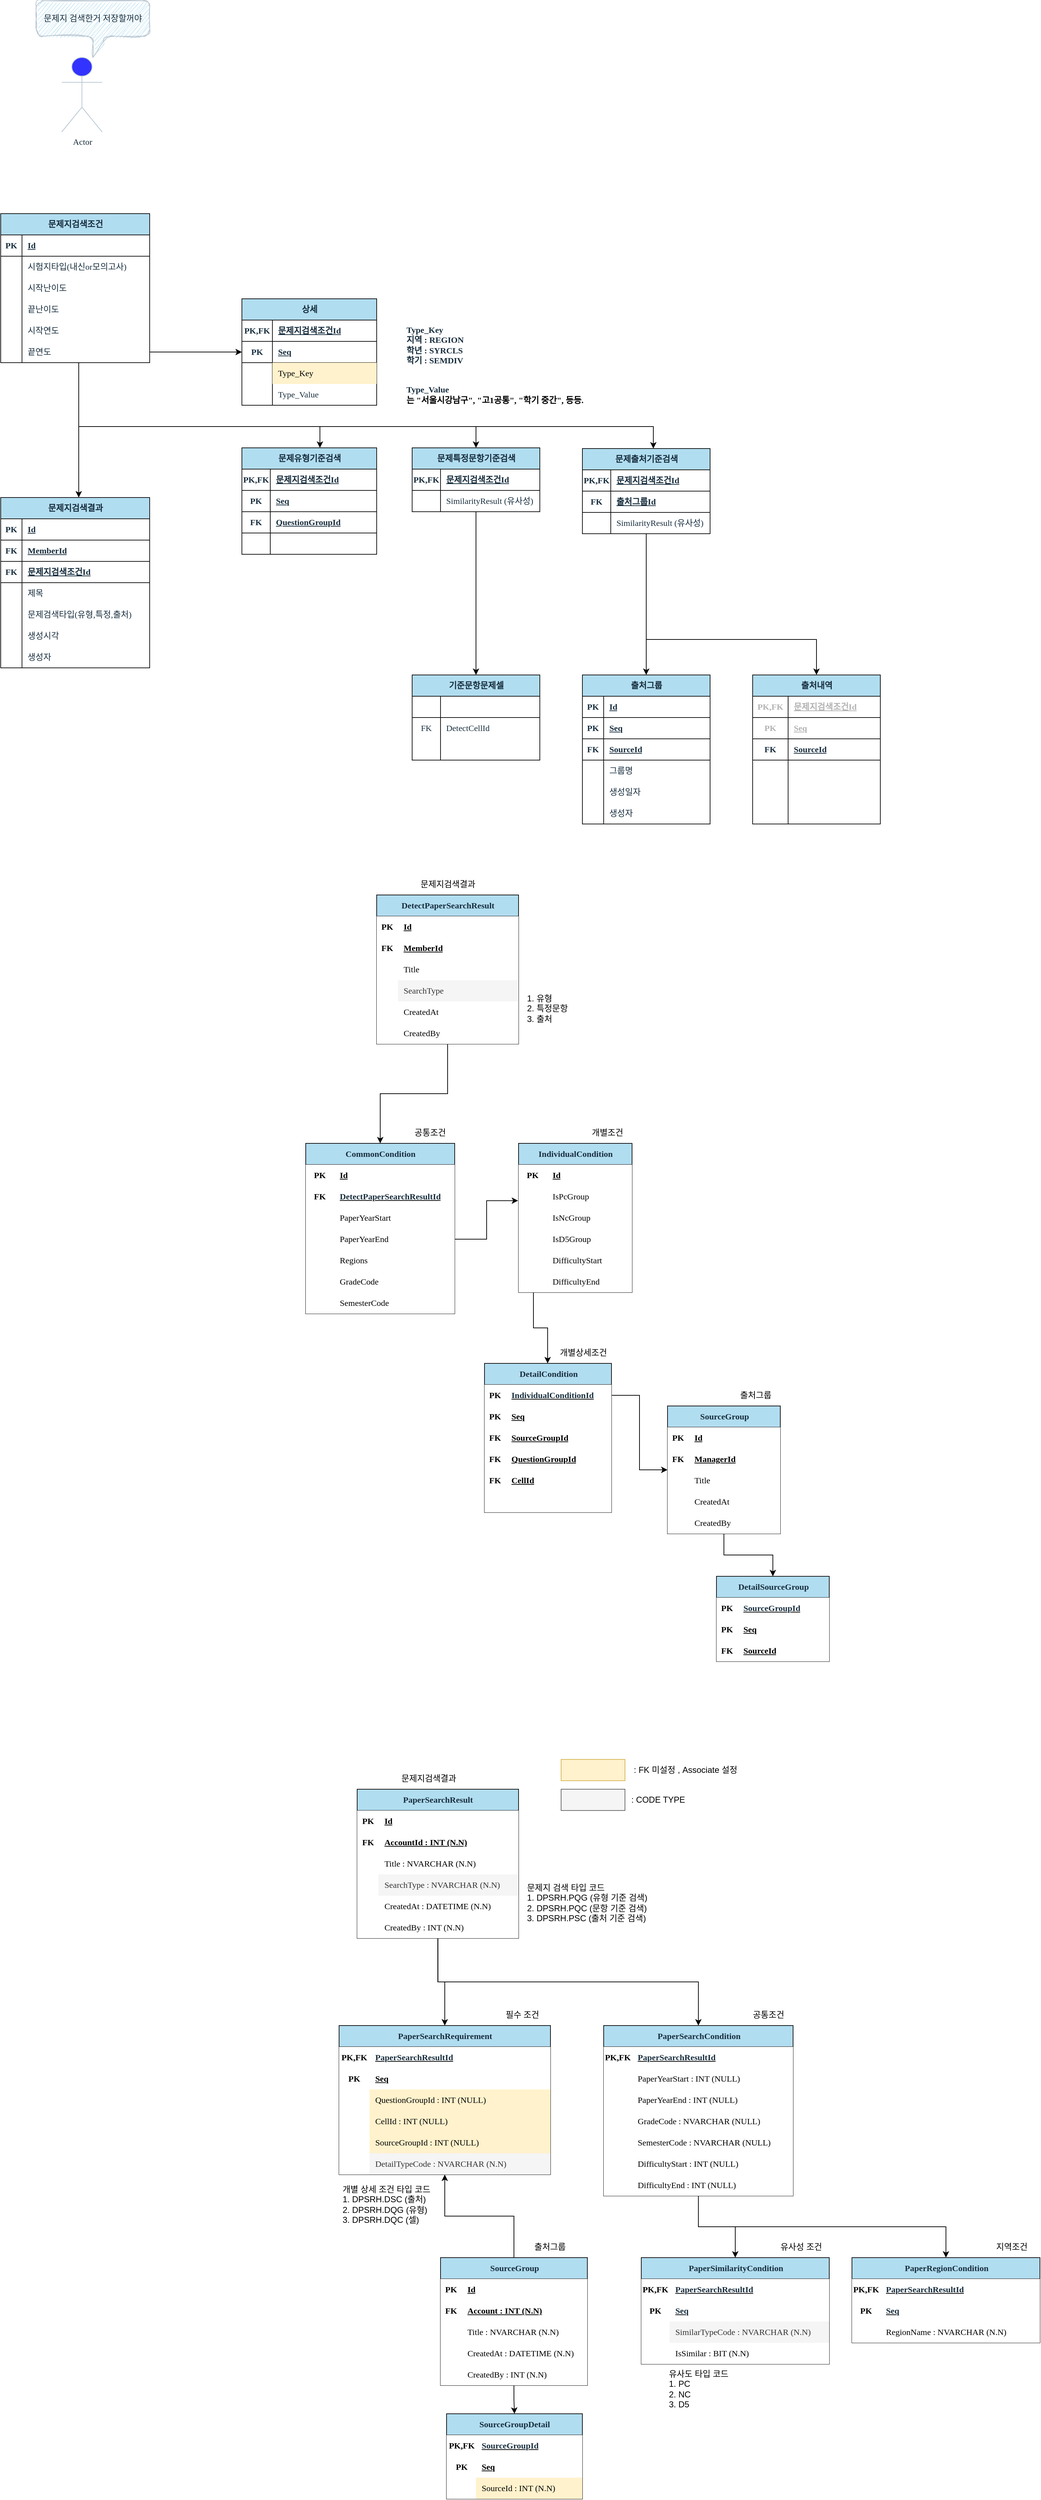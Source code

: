 <mxfile version="24.7.17">
  <diagram id="C5RBs43oDa-KdzZeNtuy" name="Page-1">
    <mxGraphModel dx="1395" dy="1884" grid="1" gridSize="10" guides="1" tooltips="1" connect="1" arrows="1" fold="1" page="1" pageScale="1" pageWidth="827" pageHeight="1169" math="0" shadow="0">
      <root>
        <mxCell id="WIyWlLk6GJQsqaUBKTNV-0" />
        <mxCell id="WIyWlLk6GJQsqaUBKTNV-1" parent="WIyWlLk6GJQsqaUBKTNV-0" />
        <mxCell id="vLPk0vdQ467cHO7tX7cO-26" value="문제출처기준검색" style="shape=table;startSize=30;container=1;collapsible=1;childLayout=tableLayout;fixedRows=1;rowLines=0;fontStyle=1;align=center;resizeLast=1;html=1;hachureGap=4;fontFamily=D2Coding;swimlaneLine=1;labelBackgroundColor=none;fillColor=#B1DDF0;strokeColor=#100f0f;fontColor=#182E3E;rounded=0;fontSource=https%3A%2F%2Ffastly.jsdelivr.net%2Fgh%2Fprojectnoonnu%2Fnoonfonts_three%401.0%2FD2Coding.woff;fontSize=12;" parent="WIyWlLk6GJQsqaUBKTNV-1" vertex="1">
          <mxGeometry x="1170" y="491" width="180" height="120" as="geometry" />
        </mxCell>
        <mxCell id="vLPk0vdQ467cHO7tX7cO-196" value="" style="shape=tableRow;horizontal=0;startSize=0;swimlaneHead=0;swimlaneBody=0;fillColor=none;collapsible=0;dropTarget=0;points=[[0,0.5],[1,0.5]];portConstraint=eastwest;top=0;left=0;right=0;bottom=1;hachureGap=4;fontFamily=D2Coding;labelBackgroundColor=none;strokeColor=#100f0f;fontColor=#182E3E;rounded=0;fontSource=https%3A%2F%2Ffastly.jsdelivr.net%2Fgh%2Fprojectnoonnu%2Fnoonfonts_three%401.0%2FD2Coding.woff;fontSize=12;" parent="vLPk0vdQ467cHO7tX7cO-26" vertex="1">
          <mxGeometry y="30" width="180" height="30" as="geometry" />
        </mxCell>
        <mxCell id="vLPk0vdQ467cHO7tX7cO-197" value="PK,FK" style="shape=partialRectangle;connectable=0;fillColor=none;top=0;left=0;bottom=0;right=0;fontStyle=1;overflow=hidden;whiteSpace=wrap;html=1;hachureGap=4;fontFamily=D2Coding;labelBackgroundColor=none;strokeColor=#100f0f;fontColor=#182E3E;rounded=0;fontSource=https%3A%2F%2Ffastly.jsdelivr.net%2Fgh%2Fprojectnoonnu%2Fnoonfonts_three%401.0%2FD2Coding.woff;fontSize=12;" parent="vLPk0vdQ467cHO7tX7cO-196" vertex="1">
          <mxGeometry width="40" height="30" as="geometry">
            <mxRectangle width="40" height="30" as="alternateBounds" />
          </mxGeometry>
        </mxCell>
        <mxCell id="vLPk0vdQ467cHO7tX7cO-198" value="문제지검색조건Id" style="shape=partialRectangle;connectable=0;fillColor=none;top=0;left=0;bottom=0;right=0;align=left;spacingLeft=6;fontStyle=5;overflow=hidden;whiteSpace=wrap;html=1;hachureGap=4;fontFamily=D2Coding;labelBackgroundColor=none;strokeColor=#100f0f;fontColor=#182E3E;rounded=0;fontSource=https%3A%2F%2Ffastly.jsdelivr.net%2Fgh%2Fprojectnoonnu%2Fnoonfonts_three%401.0%2FD2Coding.woff;fontSize=12;" parent="vLPk0vdQ467cHO7tX7cO-196" vertex="1">
          <mxGeometry x="40" width="140" height="30" as="geometry">
            <mxRectangle width="140" height="30" as="alternateBounds" />
          </mxGeometry>
        </mxCell>
        <mxCell id="vLPk0vdQ467cHO7tX7cO-27" value="" style="shape=tableRow;horizontal=0;startSize=0;swimlaneHead=0;swimlaneBody=0;fillColor=none;collapsible=0;dropTarget=0;points=[[0,0.5],[1,0.5]];portConstraint=eastwest;top=0;left=0;right=0;bottom=1;hachureGap=4;fontFamily=D2Coding;labelBackgroundColor=none;strokeColor=#100f0f;fontColor=#182E3E;rounded=0;fontSource=https%3A%2F%2Ffastly.jsdelivr.net%2Fgh%2Fprojectnoonnu%2Fnoonfonts_three%401.0%2FD2Coding.woff;fontSize=12;" parent="vLPk0vdQ467cHO7tX7cO-26" vertex="1">
          <mxGeometry y="60" width="180" height="30" as="geometry" />
        </mxCell>
        <mxCell id="vLPk0vdQ467cHO7tX7cO-28" value="FK" style="shape=partialRectangle;connectable=0;fillColor=none;top=0;left=0;bottom=0;right=0;fontStyle=1;overflow=hidden;whiteSpace=wrap;html=1;hachureGap=4;fontFamily=D2Coding;labelBackgroundColor=none;strokeColor=#100f0f;fontColor=#182E3E;rounded=0;fontSource=https%3A%2F%2Ffastly.jsdelivr.net%2Fgh%2Fprojectnoonnu%2Fnoonfonts_three%401.0%2FD2Coding.woff;fontSize=12;" parent="vLPk0vdQ467cHO7tX7cO-27" vertex="1">
          <mxGeometry width="40" height="30" as="geometry">
            <mxRectangle width="40" height="30" as="alternateBounds" />
          </mxGeometry>
        </mxCell>
        <mxCell id="vLPk0vdQ467cHO7tX7cO-29" value="출처그룹Id" style="shape=partialRectangle;connectable=0;fillColor=none;top=0;left=0;bottom=0;right=0;align=left;spacingLeft=6;fontStyle=5;overflow=hidden;whiteSpace=wrap;html=1;hachureGap=4;fontFamily=D2Coding;labelBackgroundColor=none;strokeColor=#100f0f;fontColor=#182E3E;rounded=0;fontSource=https%3A%2F%2Ffastly.jsdelivr.net%2Fgh%2Fprojectnoonnu%2Fnoonfonts_three%401.0%2FD2Coding.woff;fontSize=12;" parent="vLPk0vdQ467cHO7tX7cO-27" vertex="1">
          <mxGeometry x="40" width="140" height="30" as="geometry">
            <mxRectangle width="140" height="30" as="alternateBounds" />
          </mxGeometry>
        </mxCell>
        <mxCell id="vLPk0vdQ467cHO7tX7cO-30" value="" style="shape=tableRow;horizontal=0;startSize=0;swimlaneHead=0;swimlaneBody=0;fillColor=none;collapsible=0;dropTarget=0;points=[[0,0.5],[1,0.5]];portConstraint=eastwest;top=0;left=0;right=0;bottom=0;hachureGap=4;fontFamily=D2Coding;labelBackgroundColor=none;strokeColor=#100f0f;fontColor=#182E3E;rounded=0;fontSource=https%3A%2F%2Ffastly.jsdelivr.net%2Fgh%2Fprojectnoonnu%2Fnoonfonts_three%401.0%2FD2Coding.woff;fontSize=12;" parent="vLPk0vdQ467cHO7tX7cO-26" vertex="1">
          <mxGeometry y="90" width="180" height="30" as="geometry" />
        </mxCell>
        <mxCell id="vLPk0vdQ467cHO7tX7cO-31" value="" style="shape=partialRectangle;connectable=0;fillColor=none;top=0;left=0;bottom=0;right=0;editable=1;overflow=hidden;whiteSpace=wrap;html=1;hachureGap=4;fontFamily=D2Coding;labelBackgroundColor=none;strokeColor=#100f0f;fontColor=#182E3E;rounded=0;fontSource=https%3A%2F%2Ffastly.jsdelivr.net%2Fgh%2Fprojectnoonnu%2Fnoonfonts_three%401.0%2FD2Coding.woff;fontSize=12;" parent="vLPk0vdQ467cHO7tX7cO-30" vertex="1">
          <mxGeometry width="40" height="30" as="geometry">
            <mxRectangle width="40" height="30" as="alternateBounds" />
          </mxGeometry>
        </mxCell>
        <mxCell id="vLPk0vdQ467cHO7tX7cO-32" value="SimilarityResult (유사성)" style="shape=partialRectangle;connectable=0;fillColor=none;top=0;left=0;bottom=0;right=0;align=left;spacingLeft=6;overflow=hidden;whiteSpace=wrap;html=1;hachureGap=4;fontFamily=D2Coding;labelBackgroundColor=none;strokeColor=#100f0f;fontColor=#182E3E;rounded=0;fontSource=https%3A%2F%2Ffastly.jsdelivr.net%2Fgh%2Fprojectnoonnu%2Fnoonfonts_three%401.0%2FD2Coding.woff;fontSize=12;" parent="vLPk0vdQ467cHO7tX7cO-30" vertex="1">
          <mxGeometry x="40" width="140" height="30" as="geometry">
            <mxRectangle width="140" height="30" as="alternateBounds" />
          </mxGeometry>
        </mxCell>
        <mxCell id="vLPk0vdQ467cHO7tX7cO-39" value="문제특정문항기준검색" style="shape=table;startSize=30;container=1;collapsible=1;childLayout=tableLayout;fixedRows=1;rowLines=0;fontStyle=1;align=center;resizeLast=1;html=1;hachureGap=4;fontFamily=D2Coding;swimlaneLine=1;labelBackgroundColor=none;fillColor=#B1DDF0;strokeColor=#100f0f;fontColor=#182E3E;rounded=0;fontSource=https%3A%2F%2Ffastly.jsdelivr.net%2Fgh%2Fprojectnoonnu%2Fnoonfonts_three%401.0%2FD2Coding.woff;fontSize=12;" parent="WIyWlLk6GJQsqaUBKTNV-1" vertex="1">
          <mxGeometry x="930" y="490" width="180" height="90" as="geometry" />
        </mxCell>
        <mxCell id="vLPk0vdQ467cHO7tX7cO-40" value="" style="shape=tableRow;horizontal=0;startSize=0;swimlaneHead=0;swimlaneBody=0;fillColor=none;collapsible=0;dropTarget=0;points=[[0,0.5],[1,0.5]];portConstraint=eastwest;top=0;left=0;right=0;bottom=1;hachureGap=4;fontFamily=D2Coding;labelBackgroundColor=none;strokeColor=#100f0f;fontColor=#182E3E;rounded=0;fontSource=https%3A%2F%2Ffastly.jsdelivr.net%2Fgh%2Fprojectnoonnu%2Fnoonfonts_three%401.0%2FD2Coding.woff;fontSize=12;" parent="vLPk0vdQ467cHO7tX7cO-39" vertex="1">
          <mxGeometry y="30" width="180" height="30" as="geometry" />
        </mxCell>
        <mxCell id="vLPk0vdQ467cHO7tX7cO-41" value="PK,FK" style="shape=partialRectangle;connectable=0;fillColor=none;top=0;left=0;bottom=0;right=0;fontStyle=1;overflow=hidden;whiteSpace=wrap;html=1;hachureGap=4;fontFamily=D2Coding;labelBackgroundColor=none;strokeColor=#100f0f;fontColor=#182E3E;rounded=0;fontSource=https%3A%2F%2Ffastly.jsdelivr.net%2Fgh%2Fprojectnoonnu%2Fnoonfonts_three%401.0%2FD2Coding.woff;fontSize=12;" parent="vLPk0vdQ467cHO7tX7cO-40" vertex="1">
          <mxGeometry width="40" height="30" as="geometry">
            <mxRectangle width="40" height="30" as="alternateBounds" />
          </mxGeometry>
        </mxCell>
        <mxCell id="vLPk0vdQ467cHO7tX7cO-42" value="문제지검색조건Id" style="shape=partialRectangle;connectable=0;fillColor=none;top=0;left=0;bottom=0;right=0;align=left;spacingLeft=6;fontStyle=5;overflow=hidden;whiteSpace=wrap;html=1;hachureGap=4;fontFamily=D2Coding;labelBackgroundColor=none;strokeColor=#100f0f;fontColor=#182E3E;rounded=0;fontSource=https%3A%2F%2Ffastly.jsdelivr.net%2Fgh%2Fprojectnoonnu%2Fnoonfonts_three%401.0%2FD2Coding.woff;fontSize=12;" parent="vLPk0vdQ467cHO7tX7cO-40" vertex="1">
          <mxGeometry x="40" width="140" height="30" as="geometry">
            <mxRectangle width="140" height="30" as="alternateBounds" />
          </mxGeometry>
        </mxCell>
        <mxCell id="vLPk0vdQ467cHO7tX7cO-46" value="" style="shape=tableRow;horizontal=0;startSize=0;swimlaneHead=0;swimlaneBody=0;fillColor=none;collapsible=0;dropTarget=0;points=[[0,0.5],[1,0.5]];portConstraint=eastwest;top=0;left=0;right=0;bottom=0;hachureGap=4;fontFamily=D2Coding;labelBackgroundColor=none;strokeColor=#100f0f;fontColor=#182E3E;rounded=0;fontSource=https%3A%2F%2Ffastly.jsdelivr.net%2Fgh%2Fprojectnoonnu%2Fnoonfonts_three%401.0%2FD2Coding.woff;fontSize=12;" parent="vLPk0vdQ467cHO7tX7cO-39" vertex="1">
          <mxGeometry y="60" width="180" height="30" as="geometry" />
        </mxCell>
        <mxCell id="vLPk0vdQ467cHO7tX7cO-47" value="" style="shape=partialRectangle;connectable=0;fillColor=none;top=0;left=0;bottom=0;right=0;editable=1;overflow=hidden;whiteSpace=wrap;html=1;hachureGap=4;fontFamily=D2Coding;labelBackgroundColor=none;strokeColor=#100f0f;fontColor=#182E3E;rounded=0;fontSource=https%3A%2F%2Ffastly.jsdelivr.net%2Fgh%2Fprojectnoonnu%2Fnoonfonts_three%401.0%2FD2Coding.woff;fontSize=12;" parent="vLPk0vdQ467cHO7tX7cO-46" vertex="1">
          <mxGeometry width="40" height="30" as="geometry">
            <mxRectangle width="40" height="30" as="alternateBounds" />
          </mxGeometry>
        </mxCell>
        <mxCell id="vLPk0vdQ467cHO7tX7cO-48" value="SimilarityResult (유사성)" style="shape=partialRectangle;connectable=0;fillColor=none;top=0;left=0;bottom=0;right=0;align=left;spacingLeft=6;overflow=hidden;whiteSpace=wrap;html=1;hachureGap=4;fontFamily=D2Coding;labelBackgroundColor=none;strokeColor=#100f0f;fontColor=#182E3E;rounded=0;fontSource=https%3A%2F%2Ffastly.jsdelivr.net%2Fgh%2Fprojectnoonnu%2Fnoonfonts_three%401.0%2FD2Coding.woff;fontSize=12;" parent="vLPk0vdQ467cHO7tX7cO-46" vertex="1">
          <mxGeometry x="40" width="140" height="30" as="geometry">
            <mxRectangle width="140" height="30" as="alternateBounds" />
          </mxGeometry>
        </mxCell>
        <mxCell id="vLPk0vdQ467cHO7tX7cO-52" value="문제지검색결과" style="shape=table;startSize=30;container=1;collapsible=1;childLayout=tableLayout;fixedRows=1;rowLines=0;fontStyle=1;align=center;resizeLast=1;html=1;hachureGap=4;fontFamily=D2Coding;swimlaneLine=1;labelBackgroundColor=none;fillColor=#B1DDF0;strokeColor=#100f0f;fontColor=#182E3E;rounded=0;fontSource=https%3A%2F%2Ffastly.jsdelivr.net%2Fgh%2Fprojectnoonnu%2Fnoonfonts_three%401.0%2FD2Coding.woff;fontSize=12;" parent="WIyWlLk6GJQsqaUBKTNV-1" vertex="1">
          <mxGeometry x="350" y="560" width="210" height="240" as="geometry" />
        </mxCell>
        <mxCell id="vLPk0vdQ467cHO7tX7cO-53" value="" style="shape=tableRow;horizontal=0;startSize=0;swimlaneHead=0;swimlaneBody=0;fillColor=none;collapsible=0;dropTarget=0;points=[[0,0.5],[1,0.5]];portConstraint=eastwest;top=0;left=0;right=0;bottom=1;hachureGap=4;fontFamily=D2Coding;labelBackgroundColor=none;strokeColor=#100f0f;fontColor=#182E3E;rounded=0;fontSource=https%3A%2F%2Ffastly.jsdelivr.net%2Fgh%2Fprojectnoonnu%2Fnoonfonts_three%401.0%2FD2Coding.woff;fontSize=12;" parent="vLPk0vdQ467cHO7tX7cO-52" vertex="1">
          <mxGeometry y="30" width="210" height="30" as="geometry" />
        </mxCell>
        <mxCell id="vLPk0vdQ467cHO7tX7cO-54" value="PK" style="shape=partialRectangle;connectable=0;fillColor=none;top=0;left=0;bottom=0;right=0;fontStyle=1;overflow=hidden;whiteSpace=wrap;html=1;hachureGap=4;fontFamily=D2Coding;labelBackgroundColor=none;strokeColor=#100f0f;fontColor=#182E3E;rounded=0;fontSource=https%3A%2F%2Ffastly.jsdelivr.net%2Fgh%2Fprojectnoonnu%2Fnoonfonts_three%401.0%2FD2Coding.woff;fontSize=12;" parent="vLPk0vdQ467cHO7tX7cO-53" vertex="1">
          <mxGeometry width="30" height="30" as="geometry">
            <mxRectangle width="30" height="30" as="alternateBounds" />
          </mxGeometry>
        </mxCell>
        <mxCell id="vLPk0vdQ467cHO7tX7cO-55" value="Id" style="shape=partialRectangle;connectable=0;fillColor=none;top=0;left=0;bottom=0;right=0;align=left;spacingLeft=6;fontStyle=5;overflow=hidden;whiteSpace=wrap;html=1;hachureGap=4;fontFamily=D2Coding;labelBackgroundColor=none;strokeColor=#100f0f;fontColor=#182E3E;rounded=0;fontSource=https%3A%2F%2Ffastly.jsdelivr.net%2Fgh%2Fprojectnoonnu%2Fnoonfonts_three%401.0%2FD2Coding.woff;fontSize=12;" parent="vLPk0vdQ467cHO7tX7cO-53" vertex="1">
          <mxGeometry x="30" width="180" height="30" as="geometry">
            <mxRectangle width="180" height="30" as="alternateBounds" />
          </mxGeometry>
        </mxCell>
        <mxCell id="vLPk0vdQ467cHO7tX7cO-205" value="" style="shape=tableRow;horizontal=0;startSize=0;swimlaneHead=0;swimlaneBody=0;fillColor=none;collapsible=0;dropTarget=0;points=[[0,0.5],[1,0.5]];portConstraint=eastwest;top=0;left=0;right=0;bottom=1;hachureGap=4;fontFamily=D2Coding;labelBackgroundColor=none;strokeColor=#100f0f;fontColor=#182E3E;rounded=0;fontSource=https%3A%2F%2Ffastly.jsdelivr.net%2Fgh%2Fprojectnoonnu%2Fnoonfonts_three%401.0%2FD2Coding.woff;fontSize=12;" parent="vLPk0vdQ467cHO7tX7cO-52" vertex="1">
          <mxGeometry y="60" width="210" height="30" as="geometry" />
        </mxCell>
        <mxCell id="vLPk0vdQ467cHO7tX7cO-206" value="FK" style="shape=partialRectangle;connectable=0;fillColor=none;top=0;left=0;bottom=0;right=0;fontStyle=1;overflow=hidden;whiteSpace=wrap;html=1;hachureGap=4;fontFamily=D2Coding;labelBackgroundColor=none;strokeColor=#100f0f;fontColor=#182E3E;rounded=0;fontSource=https%3A%2F%2Ffastly.jsdelivr.net%2Fgh%2Fprojectnoonnu%2Fnoonfonts_three%401.0%2FD2Coding.woff;fontSize=12;" parent="vLPk0vdQ467cHO7tX7cO-205" vertex="1">
          <mxGeometry width="30" height="30" as="geometry">
            <mxRectangle width="30" height="30" as="alternateBounds" />
          </mxGeometry>
        </mxCell>
        <mxCell id="vLPk0vdQ467cHO7tX7cO-207" value="MemberId" style="shape=partialRectangle;connectable=0;fillColor=none;top=0;left=0;bottom=0;right=0;align=left;spacingLeft=6;fontStyle=5;overflow=hidden;whiteSpace=wrap;html=1;hachureGap=4;fontFamily=D2Coding;labelBackgroundColor=none;strokeColor=#100f0f;fontColor=#182E3E;rounded=0;fontSource=https%3A%2F%2Ffastly.jsdelivr.net%2Fgh%2Fprojectnoonnu%2Fnoonfonts_three%401.0%2FD2Coding.woff;fontSize=12;" parent="vLPk0vdQ467cHO7tX7cO-205" vertex="1">
          <mxGeometry x="30" width="180" height="30" as="geometry">
            <mxRectangle width="180" height="30" as="alternateBounds" />
          </mxGeometry>
        </mxCell>
        <mxCell id="vLPk0vdQ467cHO7tX7cO-219" value="" style="shape=tableRow;horizontal=0;startSize=0;swimlaneHead=0;swimlaneBody=0;fillColor=none;collapsible=0;dropTarget=0;points=[[0,0.5],[1,0.5]];portConstraint=eastwest;top=0;left=0;right=0;bottom=1;hachureGap=4;fontFamily=D2Coding;labelBackgroundColor=none;strokeColor=#100f0f;fontColor=#182E3E;rounded=0;fontSource=https%3A%2F%2Ffastly.jsdelivr.net%2Fgh%2Fprojectnoonnu%2Fnoonfonts_three%401.0%2FD2Coding.woff;fontSize=12;" parent="vLPk0vdQ467cHO7tX7cO-52" vertex="1">
          <mxGeometry y="90" width="210" height="30" as="geometry" />
        </mxCell>
        <mxCell id="vLPk0vdQ467cHO7tX7cO-220" value="FK" style="shape=partialRectangle;connectable=0;fillColor=none;top=0;left=0;bottom=0;right=0;fontStyle=1;overflow=hidden;whiteSpace=wrap;html=1;hachureGap=4;fontFamily=D2Coding;labelBackgroundColor=none;strokeColor=#100f0f;fontColor=#182E3E;rounded=0;fontSource=https%3A%2F%2Ffastly.jsdelivr.net%2Fgh%2Fprojectnoonnu%2Fnoonfonts_three%401.0%2FD2Coding.woff;fontSize=12;" parent="vLPk0vdQ467cHO7tX7cO-219" vertex="1">
          <mxGeometry width="30" height="30" as="geometry">
            <mxRectangle width="30" height="30" as="alternateBounds" />
          </mxGeometry>
        </mxCell>
        <mxCell id="vLPk0vdQ467cHO7tX7cO-221" value="문제지검색조건Id" style="shape=partialRectangle;connectable=0;fillColor=none;top=0;left=0;bottom=0;right=0;align=left;spacingLeft=6;fontStyle=5;overflow=hidden;whiteSpace=wrap;html=1;hachureGap=4;fontFamily=D2Coding;labelBackgroundColor=none;strokeColor=#100f0f;fontColor=#182E3E;rounded=0;fontSource=https%3A%2F%2Ffastly.jsdelivr.net%2Fgh%2Fprojectnoonnu%2Fnoonfonts_three%401.0%2FD2Coding.woff;fontSize=12;" parent="vLPk0vdQ467cHO7tX7cO-219" vertex="1">
          <mxGeometry x="30" width="180" height="30" as="geometry">
            <mxRectangle width="180" height="30" as="alternateBounds" />
          </mxGeometry>
        </mxCell>
        <mxCell id="vLPk0vdQ467cHO7tX7cO-56" value="" style="shape=tableRow;horizontal=0;startSize=0;swimlaneHead=0;swimlaneBody=0;fillColor=none;collapsible=0;dropTarget=0;points=[[0,0.5],[1,0.5]];portConstraint=eastwest;top=0;left=0;right=0;bottom=0;hachureGap=4;fontFamily=D2Coding;labelBackgroundColor=none;strokeColor=#100f0f;fontColor=#182E3E;rounded=0;fontSource=https%3A%2F%2Ffastly.jsdelivr.net%2Fgh%2Fprojectnoonnu%2Fnoonfonts_three%401.0%2FD2Coding.woff;fontSize=12;" parent="vLPk0vdQ467cHO7tX7cO-52" vertex="1">
          <mxGeometry y="120" width="210" height="30" as="geometry" />
        </mxCell>
        <mxCell id="vLPk0vdQ467cHO7tX7cO-57" value="" style="shape=partialRectangle;connectable=0;fillColor=none;top=0;left=0;bottom=0;right=0;editable=1;overflow=hidden;whiteSpace=wrap;html=1;hachureGap=4;fontFamily=D2Coding;labelBackgroundColor=none;strokeColor=#100f0f;fontColor=#182E3E;rounded=0;fontSource=https%3A%2F%2Ffastly.jsdelivr.net%2Fgh%2Fprojectnoonnu%2Fnoonfonts_three%401.0%2FD2Coding.woff;fontSize=12;" parent="vLPk0vdQ467cHO7tX7cO-56" vertex="1">
          <mxGeometry width="30" height="30" as="geometry">
            <mxRectangle width="30" height="30" as="alternateBounds" />
          </mxGeometry>
        </mxCell>
        <mxCell id="vLPk0vdQ467cHO7tX7cO-58" value="제목" style="shape=partialRectangle;connectable=0;fillColor=none;top=0;left=0;bottom=0;right=0;align=left;spacingLeft=6;overflow=hidden;whiteSpace=wrap;html=1;hachureGap=4;fontFamily=D2Coding;labelBackgroundColor=none;strokeColor=#100f0f;fontColor=#182E3E;rounded=0;fontSource=https%3A%2F%2Ffastly.jsdelivr.net%2Fgh%2Fprojectnoonnu%2Fnoonfonts_three%401.0%2FD2Coding.woff;fontSize=12;" parent="vLPk0vdQ467cHO7tX7cO-56" vertex="1">
          <mxGeometry x="30" width="180" height="30" as="geometry">
            <mxRectangle width="180" height="30" as="alternateBounds" />
          </mxGeometry>
        </mxCell>
        <mxCell id="vLPk0vdQ467cHO7tX7cO-59" value="" style="shape=tableRow;horizontal=0;startSize=0;swimlaneHead=0;swimlaneBody=0;fillColor=none;collapsible=0;dropTarget=0;points=[[0,0.5],[1,0.5]];portConstraint=eastwest;top=0;left=0;right=0;bottom=0;hachureGap=4;fontFamily=D2Coding;labelBackgroundColor=none;strokeColor=#100f0f;fontColor=#182E3E;rounded=0;fontSource=https%3A%2F%2Ffastly.jsdelivr.net%2Fgh%2Fprojectnoonnu%2Fnoonfonts_three%401.0%2FD2Coding.woff;fontSize=12;" parent="vLPk0vdQ467cHO7tX7cO-52" vertex="1">
          <mxGeometry y="150" width="210" height="30" as="geometry" />
        </mxCell>
        <mxCell id="vLPk0vdQ467cHO7tX7cO-60" value="" style="shape=partialRectangle;connectable=0;fillColor=none;top=0;left=0;bottom=0;right=0;editable=1;overflow=hidden;whiteSpace=wrap;html=1;hachureGap=4;fontFamily=D2Coding;labelBackgroundColor=none;strokeColor=#100f0f;fontColor=#182E3E;rounded=0;fontSource=https%3A%2F%2Ffastly.jsdelivr.net%2Fgh%2Fprojectnoonnu%2Fnoonfonts_three%401.0%2FD2Coding.woff;fontSize=12;" parent="vLPk0vdQ467cHO7tX7cO-59" vertex="1">
          <mxGeometry width="30" height="30" as="geometry">
            <mxRectangle width="30" height="30" as="alternateBounds" />
          </mxGeometry>
        </mxCell>
        <mxCell id="vLPk0vdQ467cHO7tX7cO-61" value="문제검색타입(유형,특정,출처)" style="shape=partialRectangle;connectable=0;fillColor=none;top=0;left=0;bottom=0;right=0;align=left;spacingLeft=6;overflow=hidden;whiteSpace=wrap;html=1;hachureGap=4;fontFamily=D2Coding;labelBackgroundColor=none;strokeColor=#100f0f;fontColor=#182E3E;rounded=0;fontSource=https%3A%2F%2Ffastly.jsdelivr.net%2Fgh%2Fprojectnoonnu%2Fnoonfonts_three%401.0%2FD2Coding.woff;fontSize=12;" parent="vLPk0vdQ467cHO7tX7cO-59" vertex="1">
          <mxGeometry x="30" width="180" height="30" as="geometry">
            <mxRectangle width="180" height="30" as="alternateBounds" />
          </mxGeometry>
        </mxCell>
        <mxCell id="vLPk0vdQ467cHO7tX7cO-62" value="" style="shape=tableRow;horizontal=0;startSize=0;swimlaneHead=0;swimlaneBody=0;fillColor=none;collapsible=0;dropTarget=0;points=[[0,0.5],[1,0.5]];portConstraint=eastwest;top=0;left=0;right=0;bottom=0;hachureGap=4;fontFamily=D2Coding;labelBackgroundColor=none;strokeColor=#100f0f;fontColor=#182E3E;rounded=0;fontSource=https%3A%2F%2Ffastly.jsdelivr.net%2Fgh%2Fprojectnoonnu%2Fnoonfonts_three%401.0%2FD2Coding.woff;fontSize=12;" parent="vLPk0vdQ467cHO7tX7cO-52" vertex="1">
          <mxGeometry y="180" width="210" height="30" as="geometry" />
        </mxCell>
        <mxCell id="vLPk0vdQ467cHO7tX7cO-63" value="" style="shape=partialRectangle;connectable=0;fillColor=none;top=0;left=0;bottom=0;right=0;editable=1;overflow=hidden;whiteSpace=wrap;html=1;hachureGap=4;fontFamily=D2Coding;labelBackgroundColor=none;strokeColor=#100f0f;fontColor=#182E3E;rounded=0;fontSource=https%3A%2F%2Ffastly.jsdelivr.net%2Fgh%2Fprojectnoonnu%2Fnoonfonts_three%401.0%2FD2Coding.woff;fontSize=12;" parent="vLPk0vdQ467cHO7tX7cO-62" vertex="1">
          <mxGeometry width="30" height="30" as="geometry">
            <mxRectangle width="30" height="30" as="alternateBounds" />
          </mxGeometry>
        </mxCell>
        <mxCell id="vLPk0vdQ467cHO7tX7cO-64" value="생성시각" style="shape=partialRectangle;connectable=0;fillColor=none;top=0;left=0;bottom=0;right=0;align=left;spacingLeft=6;overflow=hidden;whiteSpace=wrap;html=1;hachureGap=4;fontFamily=D2Coding;labelBackgroundColor=none;strokeColor=#100f0f;fontColor=#182E3E;rounded=0;fontSource=https%3A%2F%2Ffastly.jsdelivr.net%2Fgh%2Fprojectnoonnu%2Fnoonfonts_three%401.0%2FD2Coding.woff;fontSize=12;" parent="vLPk0vdQ467cHO7tX7cO-62" vertex="1">
          <mxGeometry x="30" width="180" height="30" as="geometry">
            <mxRectangle width="180" height="30" as="alternateBounds" />
          </mxGeometry>
        </mxCell>
        <mxCell id="vLPk0vdQ467cHO7tX7cO-214" value="" style="shape=tableRow;horizontal=0;startSize=0;swimlaneHead=0;swimlaneBody=0;fillColor=none;collapsible=0;dropTarget=0;points=[[0,0.5],[1,0.5]];portConstraint=eastwest;top=0;left=0;right=0;bottom=0;hachureGap=4;fontFamily=D2Coding;labelBackgroundColor=none;strokeColor=#100f0f;fontColor=#182E3E;rounded=0;fontSource=https%3A%2F%2Ffastly.jsdelivr.net%2Fgh%2Fprojectnoonnu%2Fnoonfonts_three%401.0%2FD2Coding.woff;fontSize=12;" parent="vLPk0vdQ467cHO7tX7cO-52" vertex="1">
          <mxGeometry y="210" width="210" height="30" as="geometry" />
        </mxCell>
        <mxCell id="vLPk0vdQ467cHO7tX7cO-215" value="" style="shape=partialRectangle;connectable=0;fillColor=none;top=0;left=0;bottom=0;right=0;editable=1;overflow=hidden;whiteSpace=wrap;html=1;hachureGap=4;fontFamily=D2Coding;labelBackgroundColor=none;strokeColor=#100f0f;fontColor=#182E3E;rounded=0;fontSource=https%3A%2F%2Ffastly.jsdelivr.net%2Fgh%2Fprojectnoonnu%2Fnoonfonts_three%401.0%2FD2Coding.woff;fontSize=12;" parent="vLPk0vdQ467cHO7tX7cO-214" vertex="1">
          <mxGeometry width="30" height="30" as="geometry">
            <mxRectangle width="30" height="30" as="alternateBounds" />
          </mxGeometry>
        </mxCell>
        <mxCell id="vLPk0vdQ467cHO7tX7cO-216" value="생성자" style="shape=partialRectangle;connectable=0;fillColor=none;top=0;left=0;bottom=0;right=0;align=left;spacingLeft=6;overflow=hidden;whiteSpace=wrap;html=1;hachureGap=4;fontFamily=D2Coding;labelBackgroundColor=none;strokeColor=#100f0f;fontColor=#182E3E;rounded=0;fontSource=https%3A%2F%2Ffastly.jsdelivr.net%2Fgh%2Fprojectnoonnu%2Fnoonfonts_three%401.0%2FD2Coding.woff;fontSize=12;" parent="vLPk0vdQ467cHO7tX7cO-214" vertex="1">
          <mxGeometry x="30" width="180" height="30" as="geometry">
            <mxRectangle width="180" height="30" as="alternateBounds" />
          </mxGeometry>
        </mxCell>
        <mxCell id="vLPk0vdQ467cHO7tX7cO-65" value="문제유형기준검색" style="shape=table;startSize=30;container=1;collapsible=1;childLayout=tableLayout;fixedRows=1;rowLines=0;fontStyle=1;align=center;resizeLast=1;html=1;hachureGap=4;fontFamily=D2Coding;swimlaneLine=1;labelBackgroundColor=none;fillColor=#B1DDF0;strokeColor=#100f0f;fontColor=#182E3E;rounded=0;fontSource=https%3A%2F%2Ffastly.jsdelivr.net%2Fgh%2Fprojectnoonnu%2Fnoonfonts_three%401.0%2FD2Coding.woff;fontSize=12;" parent="WIyWlLk6GJQsqaUBKTNV-1" vertex="1">
          <mxGeometry x="690" y="490" width="190" height="150" as="geometry" />
        </mxCell>
        <mxCell id="9MJ9S5fco6zbVNsvGFVZ-134" value="" style="shape=tableRow;horizontal=0;startSize=0;swimlaneHead=0;swimlaneBody=0;fillColor=none;collapsible=0;dropTarget=0;points=[[0,0.5],[1,0.5]];portConstraint=eastwest;top=0;left=0;right=0;bottom=1;hachureGap=4;fontFamily=D2Coding;labelBackgroundColor=none;strokeColor=#100f0f;fontColor=#182E3E;rounded=0;fontSource=https%3A%2F%2Ffastly.jsdelivr.net%2Fgh%2Fprojectnoonnu%2Fnoonfonts_three%401.0%2FD2Coding.woff;fontSize=12;" parent="vLPk0vdQ467cHO7tX7cO-65" vertex="1">
          <mxGeometry y="30" width="190" height="30" as="geometry" />
        </mxCell>
        <mxCell id="9MJ9S5fco6zbVNsvGFVZ-135" value="PK,FK" style="shape=partialRectangle;connectable=0;fillColor=none;top=0;left=0;bottom=0;right=0;fontStyle=1;overflow=hidden;whiteSpace=wrap;html=1;hachureGap=4;fontFamily=D2Coding;labelBackgroundColor=none;strokeColor=#100f0f;fontColor=#182E3E;rounded=0;fontSource=https%3A%2F%2Ffastly.jsdelivr.net%2Fgh%2Fprojectnoonnu%2Fnoonfonts_three%401.0%2FD2Coding.woff;fontSize=12;" parent="9MJ9S5fco6zbVNsvGFVZ-134" vertex="1">
          <mxGeometry width="40" height="30" as="geometry">
            <mxRectangle width="40" height="30" as="alternateBounds" />
          </mxGeometry>
        </mxCell>
        <mxCell id="9MJ9S5fco6zbVNsvGFVZ-136" value="문제지검색조건Id" style="shape=partialRectangle;connectable=0;fillColor=none;top=0;left=0;bottom=0;right=0;align=left;spacingLeft=6;fontStyle=5;overflow=hidden;whiteSpace=wrap;html=1;hachureGap=4;fontFamily=D2Coding;labelBackgroundColor=none;strokeColor=#100f0f;fontColor=#182E3E;rounded=0;fontSource=https%3A%2F%2Ffastly.jsdelivr.net%2Fgh%2Fprojectnoonnu%2Fnoonfonts_three%401.0%2FD2Coding.woff;fontSize=12;" parent="9MJ9S5fco6zbVNsvGFVZ-134" vertex="1">
          <mxGeometry x="40" width="150" height="30" as="geometry">
            <mxRectangle width="150" height="30" as="alternateBounds" />
          </mxGeometry>
        </mxCell>
        <mxCell id="9MJ9S5fco6zbVNsvGFVZ-137" value="" style="shape=tableRow;horizontal=0;startSize=0;swimlaneHead=0;swimlaneBody=0;fillColor=none;collapsible=0;dropTarget=0;points=[[0,0.5],[1,0.5]];portConstraint=eastwest;top=0;left=0;right=0;bottom=1;hachureGap=4;fontFamily=D2Coding;labelBackgroundColor=none;strokeColor=#100f0f;fontColor=#182E3E;rounded=0;fontSource=https%3A%2F%2Ffastly.jsdelivr.net%2Fgh%2Fprojectnoonnu%2Fnoonfonts_three%401.0%2FD2Coding.woff;fontSize=12;" parent="vLPk0vdQ467cHO7tX7cO-65" vertex="1">
          <mxGeometry y="60" width="190" height="30" as="geometry" />
        </mxCell>
        <mxCell id="9MJ9S5fco6zbVNsvGFVZ-138" value="PK" style="shape=partialRectangle;connectable=0;fillColor=none;top=0;left=0;bottom=0;right=0;fontStyle=1;overflow=hidden;whiteSpace=wrap;html=1;hachureGap=4;fontFamily=D2Coding;labelBackgroundColor=none;strokeColor=#100f0f;fontColor=#182E3E;rounded=0;fontSource=https%3A%2F%2Ffastly.jsdelivr.net%2Fgh%2Fprojectnoonnu%2Fnoonfonts_three%401.0%2FD2Coding.woff;fontSize=12;" parent="9MJ9S5fco6zbVNsvGFVZ-137" vertex="1">
          <mxGeometry width="40" height="30" as="geometry">
            <mxRectangle width="40" height="30" as="alternateBounds" />
          </mxGeometry>
        </mxCell>
        <mxCell id="9MJ9S5fco6zbVNsvGFVZ-139" value="Seq" style="shape=partialRectangle;connectable=0;fillColor=none;top=0;left=0;bottom=0;right=0;align=left;spacingLeft=6;fontStyle=5;overflow=hidden;whiteSpace=wrap;html=1;hachureGap=4;fontFamily=D2Coding;labelBackgroundColor=none;strokeColor=#100f0f;fontColor=#182E3E;rounded=0;fontSource=https%3A%2F%2Ffastly.jsdelivr.net%2Fgh%2Fprojectnoonnu%2Fnoonfonts_three%401.0%2FD2Coding.woff;fontSize=12;" parent="9MJ9S5fco6zbVNsvGFVZ-137" vertex="1">
          <mxGeometry x="40" width="150" height="30" as="geometry">
            <mxRectangle width="150" height="30" as="alternateBounds" />
          </mxGeometry>
        </mxCell>
        <mxCell id="vLPk0vdQ467cHO7tX7cO-66" value="" style="shape=tableRow;horizontal=0;startSize=0;swimlaneHead=0;swimlaneBody=0;fillColor=none;collapsible=0;dropTarget=0;points=[[0,0.5],[1,0.5]];portConstraint=eastwest;top=0;left=0;right=0;bottom=1;hachureGap=4;fontFamily=D2Coding;labelBackgroundColor=none;strokeColor=#100f0f;fontColor=#182E3E;rounded=0;fontSource=https%3A%2F%2Ffastly.jsdelivr.net%2Fgh%2Fprojectnoonnu%2Fnoonfonts_three%401.0%2FD2Coding.woff;fontSize=12;" parent="vLPk0vdQ467cHO7tX7cO-65" vertex="1">
          <mxGeometry y="90" width="190" height="30" as="geometry" />
        </mxCell>
        <mxCell id="vLPk0vdQ467cHO7tX7cO-67" value="FK" style="shape=partialRectangle;connectable=0;fillColor=none;top=0;left=0;bottom=0;right=0;fontStyle=1;overflow=hidden;whiteSpace=wrap;html=1;hachureGap=4;fontFamily=D2Coding;labelBackgroundColor=none;strokeColor=#100f0f;fontColor=#182E3E;rounded=0;fontSource=https%3A%2F%2Ffastly.jsdelivr.net%2Fgh%2Fprojectnoonnu%2Fnoonfonts_three%401.0%2FD2Coding.woff;fontSize=12;" parent="vLPk0vdQ467cHO7tX7cO-66" vertex="1">
          <mxGeometry width="40" height="30" as="geometry">
            <mxRectangle width="40" height="30" as="alternateBounds" />
          </mxGeometry>
        </mxCell>
        <mxCell id="vLPk0vdQ467cHO7tX7cO-68" value="QuestionGroupId" style="shape=partialRectangle;connectable=0;fillColor=none;top=0;left=0;bottom=0;right=0;align=left;spacingLeft=6;fontStyle=5;overflow=hidden;whiteSpace=wrap;html=1;hachureGap=4;fontFamily=D2Coding;labelBackgroundColor=none;strokeColor=#100f0f;fontColor=#182E3E;rounded=0;fontSource=https%3A%2F%2Ffastly.jsdelivr.net%2Fgh%2Fprojectnoonnu%2Fnoonfonts_three%401.0%2FD2Coding.woff;fontSize=12;" parent="vLPk0vdQ467cHO7tX7cO-66" vertex="1">
          <mxGeometry x="40" width="150" height="30" as="geometry">
            <mxRectangle width="150" height="30" as="alternateBounds" />
          </mxGeometry>
        </mxCell>
        <mxCell id="vLPk0vdQ467cHO7tX7cO-75" value="" style="shape=tableRow;horizontal=0;startSize=0;swimlaneHead=0;swimlaneBody=0;fillColor=none;collapsible=0;dropTarget=0;points=[[0,0.5],[1,0.5]];portConstraint=eastwest;top=0;left=0;right=0;bottom=0;hachureGap=4;fontFamily=D2Coding;labelBackgroundColor=none;strokeColor=#100f0f;fontColor=#182E3E;rounded=0;fontSource=https%3A%2F%2Ffastly.jsdelivr.net%2Fgh%2Fprojectnoonnu%2Fnoonfonts_three%401.0%2FD2Coding.woff;fontSize=12;" parent="vLPk0vdQ467cHO7tX7cO-65" vertex="1">
          <mxGeometry y="120" width="190" height="30" as="geometry" />
        </mxCell>
        <mxCell id="vLPk0vdQ467cHO7tX7cO-76" value="" style="shape=partialRectangle;connectable=0;fillColor=none;top=0;left=0;bottom=0;right=0;editable=1;overflow=hidden;whiteSpace=wrap;html=1;hachureGap=4;fontFamily=D2Coding;labelBackgroundColor=none;strokeColor=#100f0f;fontColor=#182E3E;rounded=0;fontSource=https%3A%2F%2Ffastly.jsdelivr.net%2Fgh%2Fprojectnoonnu%2Fnoonfonts_three%401.0%2FD2Coding.woff;fontSize=12;" parent="vLPk0vdQ467cHO7tX7cO-75" vertex="1">
          <mxGeometry width="40" height="30" as="geometry">
            <mxRectangle width="40" height="30" as="alternateBounds" />
          </mxGeometry>
        </mxCell>
        <mxCell id="vLPk0vdQ467cHO7tX7cO-77" value="" style="shape=partialRectangle;connectable=0;fillColor=none;top=0;left=0;bottom=0;right=0;align=left;spacingLeft=6;overflow=hidden;whiteSpace=wrap;html=1;hachureGap=4;fontFamily=D2Coding;labelBackgroundColor=none;strokeColor=#100f0f;fontColor=#182E3E;rounded=0;fontSource=https%3A%2F%2Ffastly.jsdelivr.net%2Fgh%2Fprojectnoonnu%2Fnoonfonts_three%401.0%2FD2Coding.woff;fontSize=12;" parent="vLPk0vdQ467cHO7tX7cO-75" vertex="1">
          <mxGeometry x="40" width="150" height="30" as="geometry">
            <mxRectangle width="150" height="30" as="alternateBounds" />
          </mxGeometry>
        </mxCell>
        <mxCell id="vLPk0vdQ467cHO7tX7cO-78" value="문제지검색조건" style="shape=table;startSize=30;container=1;collapsible=1;childLayout=tableLayout;fixedRows=1;rowLines=0;fontStyle=1;align=center;resizeLast=1;html=1;hachureGap=4;fontFamily=D2Coding;swimlaneLine=1;labelBackgroundColor=none;fillColor=#B1DDF0;strokeColor=#100f0f;fontColor=#182E3E;rounded=0;shadow=0;fontSource=https%3A%2F%2Ffastly.jsdelivr.net%2Fgh%2Fprojectnoonnu%2Fnoonfonts_three%401.0%2FD2Coding.woff;fontSize=12;" parent="WIyWlLk6GJQsqaUBKTNV-1" vertex="1">
          <mxGeometry x="350" y="160" width="210" height="210" as="geometry" />
        </mxCell>
        <mxCell id="vLPk0vdQ467cHO7tX7cO-79" value="" style="shape=tableRow;horizontal=0;startSize=0;swimlaneHead=0;swimlaneBody=0;fillColor=none;collapsible=0;dropTarget=0;points=[[0,0.5],[1,0.5]];portConstraint=eastwest;top=0;left=0;right=0;bottom=1;hachureGap=4;fontFamily=D2Coding;labelBackgroundColor=none;strokeColor=#100f0f;fontColor=#182E3E;rounded=0;shadow=0;fontSource=https%3A%2F%2Ffastly.jsdelivr.net%2Fgh%2Fprojectnoonnu%2Fnoonfonts_three%401.0%2FD2Coding.woff;fontSize=12;" parent="vLPk0vdQ467cHO7tX7cO-78" vertex="1">
          <mxGeometry y="30" width="210" height="30" as="geometry" />
        </mxCell>
        <mxCell id="vLPk0vdQ467cHO7tX7cO-80" value="PK" style="shape=partialRectangle;connectable=0;fillColor=none;top=0;left=0;bottom=0;right=0;fontStyle=1;overflow=hidden;whiteSpace=wrap;html=1;hachureGap=4;fontFamily=D2Coding;labelBackgroundColor=none;strokeColor=#100f0f;fontColor=#182E3E;rounded=0;shadow=0;fontSource=https%3A%2F%2Ffastly.jsdelivr.net%2Fgh%2Fprojectnoonnu%2Fnoonfonts_three%401.0%2FD2Coding.woff;fontSize=12;" parent="vLPk0vdQ467cHO7tX7cO-79" vertex="1">
          <mxGeometry width="30" height="30" as="geometry">
            <mxRectangle width="30" height="30" as="alternateBounds" />
          </mxGeometry>
        </mxCell>
        <mxCell id="vLPk0vdQ467cHO7tX7cO-81" value="Id" style="shape=partialRectangle;connectable=0;fillColor=none;top=0;left=0;bottom=0;right=0;align=left;spacingLeft=6;fontStyle=5;overflow=hidden;whiteSpace=wrap;html=1;hachureGap=4;fontFamily=D2Coding;labelBackgroundColor=none;strokeColor=#100f0f;fontColor=#182E3E;rounded=0;shadow=0;fontSource=https%3A%2F%2Ffastly.jsdelivr.net%2Fgh%2Fprojectnoonnu%2Fnoonfonts_three%401.0%2FD2Coding.woff;fontSize=12;" parent="vLPk0vdQ467cHO7tX7cO-79" vertex="1">
          <mxGeometry x="30" width="180" height="30" as="geometry">
            <mxRectangle width="180" height="30" as="alternateBounds" />
          </mxGeometry>
        </mxCell>
        <mxCell id="vLPk0vdQ467cHO7tX7cO-82" value="" style="shape=tableRow;horizontal=0;startSize=0;swimlaneHead=0;swimlaneBody=0;fillColor=none;collapsible=0;dropTarget=0;points=[[0,0.5],[1,0.5]];portConstraint=eastwest;top=0;left=0;right=0;bottom=0;hachureGap=4;fontFamily=D2Coding;labelBackgroundColor=none;strokeColor=#100f0f;fontColor=#182E3E;rounded=0;shadow=0;fontSource=https%3A%2F%2Ffastly.jsdelivr.net%2Fgh%2Fprojectnoonnu%2Fnoonfonts_three%401.0%2FD2Coding.woff;fontSize=12;" parent="vLPk0vdQ467cHO7tX7cO-78" vertex="1">
          <mxGeometry y="60" width="210" height="30" as="geometry" />
        </mxCell>
        <mxCell id="vLPk0vdQ467cHO7tX7cO-83" value="" style="shape=partialRectangle;connectable=0;fillColor=none;top=0;left=0;bottom=0;right=0;editable=1;overflow=hidden;whiteSpace=wrap;html=1;hachureGap=4;fontFamily=D2Coding;labelBackgroundColor=none;strokeColor=#100f0f;fontColor=#182E3E;rounded=0;shadow=0;fontSource=https%3A%2F%2Ffastly.jsdelivr.net%2Fgh%2Fprojectnoonnu%2Fnoonfonts_three%401.0%2FD2Coding.woff;fontSize=12;" parent="vLPk0vdQ467cHO7tX7cO-82" vertex="1">
          <mxGeometry width="30" height="30" as="geometry">
            <mxRectangle width="30" height="30" as="alternateBounds" />
          </mxGeometry>
        </mxCell>
        <mxCell id="vLPk0vdQ467cHO7tX7cO-84" value="시험지타입(내신or모의고사)" style="shape=partialRectangle;connectable=0;fillColor=none;top=0;left=0;bottom=0;right=0;align=left;spacingLeft=6;overflow=hidden;whiteSpace=wrap;html=1;hachureGap=4;fontFamily=D2Coding;labelBackgroundColor=none;strokeColor=#100f0f;fontColor=#182E3E;rounded=0;shadow=0;fontSource=https%3A%2F%2Ffastly.jsdelivr.net%2Fgh%2Fprojectnoonnu%2Fnoonfonts_three%401.0%2FD2Coding.woff;fontSize=12;" parent="vLPk0vdQ467cHO7tX7cO-82" vertex="1">
          <mxGeometry x="30" width="180" height="30" as="geometry">
            <mxRectangle width="180" height="30" as="alternateBounds" />
          </mxGeometry>
        </mxCell>
        <mxCell id="PI4nOq9In8Wxo1rKeL7d-0" value="" style="shape=tableRow;horizontal=0;startSize=0;swimlaneHead=0;swimlaneBody=0;fillColor=none;collapsible=0;dropTarget=0;points=[[0,0.5],[1,0.5]];portConstraint=eastwest;top=0;left=0;right=0;bottom=0;hachureGap=4;fontFamily=D2Coding;labelBackgroundColor=none;strokeColor=#100f0f;fontColor=#182E3E;rounded=0;shadow=0;fontSource=https%3A%2F%2Ffastly.jsdelivr.net%2Fgh%2Fprojectnoonnu%2Fnoonfonts_three%401.0%2FD2Coding.woff;fontSize=12;" parent="vLPk0vdQ467cHO7tX7cO-78" vertex="1">
          <mxGeometry y="90" width="210" height="30" as="geometry" />
        </mxCell>
        <mxCell id="PI4nOq9In8Wxo1rKeL7d-1" value="" style="shape=partialRectangle;connectable=0;fillColor=none;top=0;left=0;bottom=0;right=0;editable=1;overflow=hidden;whiteSpace=wrap;html=1;hachureGap=4;fontFamily=D2Coding;labelBackgroundColor=none;strokeColor=#100f0f;fontColor=#182E3E;rounded=0;shadow=0;fontSource=https%3A%2F%2Ffastly.jsdelivr.net%2Fgh%2Fprojectnoonnu%2Fnoonfonts_three%401.0%2FD2Coding.woff;fontSize=12;" parent="PI4nOq9In8Wxo1rKeL7d-0" vertex="1">
          <mxGeometry width="30" height="30" as="geometry">
            <mxRectangle width="30" height="30" as="alternateBounds" />
          </mxGeometry>
        </mxCell>
        <mxCell id="PI4nOq9In8Wxo1rKeL7d-2" value="시작난이도" style="shape=partialRectangle;connectable=0;fillColor=none;top=0;left=0;bottom=0;right=0;align=left;spacingLeft=6;overflow=hidden;whiteSpace=wrap;html=1;hachureGap=4;fontFamily=D2Coding;labelBackgroundColor=none;strokeColor=#100f0f;fontColor=#182E3E;rounded=0;shadow=0;fontSource=https%3A%2F%2Ffastly.jsdelivr.net%2Fgh%2Fprojectnoonnu%2Fnoonfonts_three%401.0%2FD2Coding.woff;fontSize=12;" parent="PI4nOq9In8Wxo1rKeL7d-0" vertex="1">
          <mxGeometry x="30" width="180" height="30" as="geometry">
            <mxRectangle width="180" height="30" as="alternateBounds" />
          </mxGeometry>
        </mxCell>
        <mxCell id="vLPk0vdQ467cHO7tX7cO-122" value="" style="shape=tableRow;horizontal=0;startSize=0;swimlaneHead=0;swimlaneBody=0;fillColor=none;collapsible=0;dropTarget=0;points=[[0,0.5],[1,0.5]];portConstraint=eastwest;top=0;left=0;right=0;bottom=0;hachureGap=4;fontFamily=D2Coding;labelBackgroundColor=none;strokeColor=#100f0f;fontColor=#182E3E;rounded=0;shadow=0;fontSource=https%3A%2F%2Ffastly.jsdelivr.net%2Fgh%2Fprojectnoonnu%2Fnoonfonts_three%401.0%2FD2Coding.woff;fontSize=12;" parent="vLPk0vdQ467cHO7tX7cO-78" vertex="1">
          <mxGeometry y="120" width="210" height="30" as="geometry" />
        </mxCell>
        <mxCell id="vLPk0vdQ467cHO7tX7cO-123" value="" style="shape=partialRectangle;connectable=0;fillColor=none;top=0;left=0;bottom=0;right=0;editable=1;overflow=hidden;whiteSpace=wrap;html=1;hachureGap=4;fontFamily=D2Coding;labelBackgroundColor=none;strokeColor=#100f0f;fontColor=#182E3E;rounded=0;shadow=0;fontSource=https%3A%2F%2Ffastly.jsdelivr.net%2Fgh%2Fprojectnoonnu%2Fnoonfonts_three%401.0%2FD2Coding.woff;fontSize=12;" parent="vLPk0vdQ467cHO7tX7cO-122" vertex="1">
          <mxGeometry width="30" height="30" as="geometry">
            <mxRectangle width="30" height="30" as="alternateBounds" />
          </mxGeometry>
        </mxCell>
        <mxCell id="vLPk0vdQ467cHO7tX7cO-124" value="끝난이도" style="shape=partialRectangle;connectable=0;fillColor=none;top=0;left=0;bottom=0;right=0;align=left;spacingLeft=6;overflow=hidden;whiteSpace=wrap;html=1;hachureGap=4;fontFamily=D2Coding;labelBackgroundColor=none;strokeColor=#100f0f;fontColor=#182E3E;rounded=0;shadow=0;fontSource=https%3A%2F%2Ffastly.jsdelivr.net%2Fgh%2Fprojectnoonnu%2Fnoonfonts_three%401.0%2FD2Coding.woff;fontSize=12;" parent="vLPk0vdQ467cHO7tX7cO-122" vertex="1">
          <mxGeometry x="30" width="180" height="30" as="geometry">
            <mxRectangle width="180" height="30" as="alternateBounds" />
          </mxGeometry>
        </mxCell>
        <mxCell id="vLPk0vdQ467cHO7tX7cO-85" value="" style="shape=tableRow;horizontal=0;startSize=0;swimlaneHead=0;swimlaneBody=0;fillColor=none;collapsible=0;dropTarget=0;points=[[0,0.5],[1,0.5]];portConstraint=eastwest;top=0;left=0;right=0;bottom=0;hachureGap=4;fontFamily=D2Coding;labelBackgroundColor=none;strokeColor=#100f0f;fontColor=#182E3E;rounded=0;shadow=0;fontSource=https%3A%2F%2Ffastly.jsdelivr.net%2Fgh%2Fprojectnoonnu%2Fnoonfonts_three%401.0%2FD2Coding.woff;fontSize=12;" parent="vLPk0vdQ467cHO7tX7cO-78" vertex="1">
          <mxGeometry y="150" width="210" height="30" as="geometry" />
        </mxCell>
        <mxCell id="vLPk0vdQ467cHO7tX7cO-86" value="" style="shape=partialRectangle;connectable=0;fillColor=none;top=0;left=0;bottom=0;right=0;editable=1;overflow=hidden;whiteSpace=wrap;html=1;hachureGap=4;fontFamily=D2Coding;labelBackgroundColor=none;strokeColor=#100f0f;fontColor=#182E3E;rounded=0;shadow=0;fontSource=https%3A%2F%2Ffastly.jsdelivr.net%2Fgh%2Fprojectnoonnu%2Fnoonfonts_three%401.0%2FD2Coding.woff;fontSize=12;" parent="vLPk0vdQ467cHO7tX7cO-85" vertex="1">
          <mxGeometry width="30" height="30" as="geometry">
            <mxRectangle width="30" height="30" as="alternateBounds" />
          </mxGeometry>
        </mxCell>
        <mxCell id="vLPk0vdQ467cHO7tX7cO-87" value="시작연도" style="shape=partialRectangle;connectable=0;fillColor=none;top=0;left=0;bottom=0;right=0;align=left;spacingLeft=6;overflow=hidden;whiteSpace=wrap;html=1;hachureGap=4;fontFamily=D2Coding;labelBackgroundColor=none;strokeColor=#100f0f;fontColor=#182E3E;rounded=0;shadow=0;fontSource=https%3A%2F%2Ffastly.jsdelivr.net%2Fgh%2Fprojectnoonnu%2Fnoonfonts_three%401.0%2FD2Coding.woff;fontSize=12;" parent="vLPk0vdQ467cHO7tX7cO-85" vertex="1">
          <mxGeometry x="30" width="180" height="30" as="geometry">
            <mxRectangle width="180" height="30" as="alternateBounds" />
          </mxGeometry>
        </mxCell>
        <mxCell id="vLPk0vdQ467cHO7tX7cO-88" value="" style="shape=tableRow;horizontal=0;startSize=0;swimlaneHead=0;swimlaneBody=0;fillColor=none;collapsible=0;dropTarget=0;points=[[0,0.5],[1,0.5]];portConstraint=eastwest;top=0;left=0;right=0;bottom=0;hachureGap=4;fontFamily=D2Coding;labelBackgroundColor=none;strokeColor=#100f0f;fontColor=#182E3E;rounded=0;shadow=0;fontSource=https%3A%2F%2Ffastly.jsdelivr.net%2Fgh%2Fprojectnoonnu%2Fnoonfonts_three%401.0%2FD2Coding.woff;fontSize=12;" parent="vLPk0vdQ467cHO7tX7cO-78" vertex="1">
          <mxGeometry y="180" width="210" height="30" as="geometry" />
        </mxCell>
        <mxCell id="vLPk0vdQ467cHO7tX7cO-89" value="" style="shape=partialRectangle;connectable=0;fillColor=none;top=0;left=0;bottom=0;right=0;editable=1;overflow=hidden;whiteSpace=wrap;html=1;hachureGap=4;fontFamily=D2Coding;labelBackgroundColor=none;strokeColor=#100f0f;fontColor=#182E3E;rounded=0;shadow=0;fontSource=https%3A%2F%2Ffastly.jsdelivr.net%2Fgh%2Fprojectnoonnu%2Fnoonfonts_three%401.0%2FD2Coding.woff;fontSize=12;" parent="vLPk0vdQ467cHO7tX7cO-88" vertex="1">
          <mxGeometry width="30" height="30" as="geometry">
            <mxRectangle width="30" height="30" as="alternateBounds" />
          </mxGeometry>
        </mxCell>
        <mxCell id="vLPk0vdQ467cHO7tX7cO-90" value="끝연도" style="shape=partialRectangle;connectable=0;fillColor=none;top=0;left=0;bottom=0;right=0;align=left;spacingLeft=6;overflow=hidden;whiteSpace=wrap;html=1;hachureGap=4;fontFamily=D2Coding;labelBackgroundColor=none;strokeColor=#100f0f;fontColor=#182E3E;rounded=0;shadow=0;fontSource=https%3A%2F%2Ffastly.jsdelivr.net%2Fgh%2Fprojectnoonnu%2Fnoonfonts_three%401.0%2FD2Coding.woff;fontSize=12;" parent="vLPk0vdQ467cHO7tX7cO-88" vertex="1">
          <mxGeometry x="30" width="180" height="30" as="geometry">
            <mxRectangle width="180" height="30" as="alternateBounds" />
          </mxGeometry>
        </mxCell>
        <mxCell id="vLPk0vdQ467cHO7tX7cO-159" value="기준문항문제셀" style="shape=table;startSize=30;container=1;collapsible=1;childLayout=tableLayout;fixedRows=1;rowLines=0;fontStyle=1;align=center;resizeLast=1;html=1;hachureGap=4;fontFamily=D2Coding;swimlaneLine=1;labelBackgroundColor=none;fillColor=#B1DDF0;strokeColor=#100f0f;fontColor=#182E3E;rounded=0;fontSource=https%3A%2F%2Ffastly.jsdelivr.net%2Fgh%2Fprojectnoonnu%2Fnoonfonts_three%401.0%2FD2Coding.woff;fontSize=12;" parent="WIyWlLk6GJQsqaUBKTNV-1" vertex="1">
          <mxGeometry x="930" y="810" width="180" height="120" as="geometry" />
        </mxCell>
        <mxCell id="vLPk0vdQ467cHO7tX7cO-160" value="" style="shape=tableRow;horizontal=0;startSize=0;swimlaneHead=0;swimlaneBody=0;fillColor=none;collapsible=0;dropTarget=0;points=[[0,0.5],[1,0.5]];portConstraint=eastwest;top=0;left=0;right=0;bottom=1;hachureGap=4;fontFamily=D2Coding;labelBackgroundColor=none;strokeColor=#100f0f;fontColor=#182E3E;rounded=0;fontSource=https%3A%2F%2Ffastly.jsdelivr.net%2Fgh%2Fprojectnoonnu%2Fnoonfonts_three%401.0%2FD2Coding.woff;fontSize=12;" parent="vLPk0vdQ467cHO7tX7cO-159" vertex="1">
          <mxGeometry y="30" width="180" height="30" as="geometry" />
        </mxCell>
        <mxCell id="vLPk0vdQ467cHO7tX7cO-161" value="" style="shape=partialRectangle;connectable=0;fillColor=none;top=0;left=0;bottom=0;right=0;fontStyle=1;overflow=hidden;whiteSpace=wrap;html=1;hachureGap=4;fontFamily=D2Coding;labelBackgroundColor=none;strokeColor=#100f0f;fontColor=#182E3E;rounded=0;fontSource=https%3A%2F%2Ffastly.jsdelivr.net%2Fgh%2Fprojectnoonnu%2Fnoonfonts_three%401.0%2FD2Coding.woff;fontSize=12;" parent="vLPk0vdQ467cHO7tX7cO-160" vertex="1">
          <mxGeometry width="40" height="30" as="geometry">
            <mxRectangle width="40" height="30" as="alternateBounds" />
          </mxGeometry>
        </mxCell>
        <mxCell id="vLPk0vdQ467cHO7tX7cO-162" value="" style="shape=partialRectangle;connectable=0;fillColor=none;top=0;left=0;bottom=0;right=0;align=left;spacingLeft=6;fontStyle=5;overflow=hidden;whiteSpace=wrap;html=1;hachureGap=4;fontFamily=D2Coding;labelBackgroundColor=none;strokeColor=#100f0f;fontColor=#182E3E;rounded=0;fontSource=https%3A%2F%2Ffastly.jsdelivr.net%2Fgh%2Fprojectnoonnu%2Fnoonfonts_three%401.0%2FD2Coding.woff;fontSize=12;" parent="vLPk0vdQ467cHO7tX7cO-160" vertex="1">
          <mxGeometry x="40" width="140" height="30" as="geometry">
            <mxRectangle width="140" height="30" as="alternateBounds" />
          </mxGeometry>
        </mxCell>
        <mxCell id="vLPk0vdQ467cHO7tX7cO-163" value="" style="shape=tableRow;horizontal=0;startSize=0;swimlaneHead=0;swimlaneBody=0;fillColor=none;collapsible=0;dropTarget=0;points=[[0,0.5],[1,0.5]];portConstraint=eastwest;top=0;left=0;right=0;bottom=0;hachureGap=4;fontFamily=D2Coding;labelBackgroundColor=none;strokeColor=#100f0f;fontColor=#182E3E;rounded=0;fontSource=https%3A%2F%2Ffastly.jsdelivr.net%2Fgh%2Fprojectnoonnu%2Fnoonfonts_three%401.0%2FD2Coding.woff;fontSize=12;" parent="vLPk0vdQ467cHO7tX7cO-159" vertex="1">
          <mxGeometry y="60" width="180" height="30" as="geometry" />
        </mxCell>
        <mxCell id="vLPk0vdQ467cHO7tX7cO-164" value="FK" style="shape=partialRectangle;connectable=0;fillColor=none;top=0;left=0;bottom=0;right=0;editable=1;overflow=hidden;whiteSpace=wrap;html=1;hachureGap=4;fontFamily=D2Coding;labelBackgroundColor=none;strokeColor=#100f0f;fontColor=#182E3E;rounded=0;fontSource=https%3A%2F%2Ffastly.jsdelivr.net%2Fgh%2Fprojectnoonnu%2Fnoonfonts_three%401.0%2FD2Coding.woff;fontSize=12;" parent="vLPk0vdQ467cHO7tX7cO-163" vertex="1">
          <mxGeometry width="40" height="30" as="geometry">
            <mxRectangle width="40" height="30" as="alternateBounds" />
          </mxGeometry>
        </mxCell>
        <mxCell id="vLPk0vdQ467cHO7tX7cO-165" value="DetectCellId" style="shape=partialRectangle;connectable=0;fillColor=none;top=0;left=0;bottom=0;right=0;align=left;spacingLeft=6;overflow=hidden;whiteSpace=wrap;html=1;hachureGap=4;fontFamily=D2Coding;labelBackgroundColor=none;strokeColor=#100f0f;fontColor=#182E3E;rounded=0;fontSource=https%3A%2F%2Ffastly.jsdelivr.net%2Fgh%2Fprojectnoonnu%2Fnoonfonts_three%401.0%2FD2Coding.woff;fontSize=12;" parent="vLPk0vdQ467cHO7tX7cO-163" vertex="1">
          <mxGeometry x="40" width="140" height="30" as="geometry">
            <mxRectangle width="140" height="30" as="alternateBounds" />
          </mxGeometry>
        </mxCell>
        <mxCell id="vLPk0vdQ467cHO7tX7cO-175" value="" style="shape=tableRow;horizontal=0;startSize=0;swimlaneHead=0;swimlaneBody=0;fillColor=none;collapsible=0;dropTarget=0;points=[[0,0.5],[1,0.5]];portConstraint=eastwest;top=0;left=0;right=0;bottom=0;hachureGap=4;fontFamily=D2Coding;labelBackgroundColor=none;strokeColor=#100f0f;fontColor=#182E3E;rounded=0;fontSource=https%3A%2F%2Ffastly.jsdelivr.net%2Fgh%2Fprojectnoonnu%2Fnoonfonts_three%401.0%2FD2Coding.woff;fontSize=12;" parent="vLPk0vdQ467cHO7tX7cO-159" vertex="1">
          <mxGeometry y="90" width="180" height="30" as="geometry" />
        </mxCell>
        <mxCell id="vLPk0vdQ467cHO7tX7cO-176" value="" style="shape=partialRectangle;connectable=0;fillColor=none;top=0;left=0;bottom=0;right=0;editable=1;overflow=hidden;whiteSpace=wrap;html=1;hachureGap=4;fontFamily=D2Coding;labelBackgroundColor=none;strokeColor=#100f0f;fontColor=#182E3E;rounded=0;fontSource=https%3A%2F%2Ffastly.jsdelivr.net%2Fgh%2Fprojectnoonnu%2Fnoonfonts_three%401.0%2FD2Coding.woff;fontSize=12;" parent="vLPk0vdQ467cHO7tX7cO-175" vertex="1">
          <mxGeometry width="40" height="30" as="geometry">
            <mxRectangle width="40" height="30" as="alternateBounds" />
          </mxGeometry>
        </mxCell>
        <mxCell id="vLPk0vdQ467cHO7tX7cO-177" value="" style="shape=partialRectangle;connectable=0;fillColor=none;top=0;left=0;bottom=0;right=0;align=left;spacingLeft=6;overflow=hidden;whiteSpace=wrap;html=1;hachureGap=4;fontFamily=D2Coding;labelBackgroundColor=none;strokeColor=#100f0f;fontColor=#182E3E;rounded=0;fontSource=https%3A%2F%2Ffastly.jsdelivr.net%2Fgh%2Fprojectnoonnu%2Fnoonfonts_three%401.0%2FD2Coding.woff;fontSize=12;" parent="vLPk0vdQ467cHO7tX7cO-175" vertex="1">
          <mxGeometry x="40" width="140" height="30" as="geometry">
            <mxRectangle width="140" height="30" as="alternateBounds" />
          </mxGeometry>
        </mxCell>
        <mxCell id="vLPk0vdQ467cHO7tX7cO-182" value="출처그룹" style="shape=table;startSize=30;container=1;collapsible=1;childLayout=tableLayout;fixedRows=1;rowLines=0;fontStyle=1;align=center;resizeLast=1;html=1;hachureGap=4;fontFamily=D2Coding;swimlaneLine=1;labelBackgroundColor=none;fillColor=#B1DDF0;strokeColor=#100f0f;fontColor=#182E3E;rounded=0;fontSource=https%3A%2F%2Ffastly.jsdelivr.net%2Fgh%2Fprojectnoonnu%2Fnoonfonts_three%401.0%2FD2Coding.woff;fontSize=12;" parent="WIyWlLk6GJQsqaUBKTNV-1" vertex="1">
          <mxGeometry x="1170" y="810" width="180" height="210" as="geometry" />
        </mxCell>
        <mxCell id="vLPk0vdQ467cHO7tX7cO-183" value="" style="shape=tableRow;horizontal=0;startSize=0;swimlaneHead=0;swimlaneBody=0;fillColor=none;collapsible=0;dropTarget=0;points=[[0,0.5],[1,0.5]];portConstraint=eastwest;top=0;left=0;right=0;bottom=1;hachureGap=4;fontFamily=D2Coding;labelBackgroundColor=none;strokeColor=#100f0f;fontColor=#182E3E;rounded=0;fontSource=https%3A%2F%2Ffastly.jsdelivr.net%2Fgh%2Fprojectnoonnu%2Fnoonfonts_three%401.0%2FD2Coding.woff;fontSize=12;" parent="vLPk0vdQ467cHO7tX7cO-182" vertex="1">
          <mxGeometry y="30" width="180" height="30" as="geometry" />
        </mxCell>
        <mxCell id="vLPk0vdQ467cHO7tX7cO-184" value="PK" style="shape=partialRectangle;connectable=0;fillColor=none;top=0;left=0;bottom=0;right=0;fontStyle=1;overflow=hidden;whiteSpace=wrap;html=1;hachureGap=4;fontFamily=D2Coding;labelBackgroundColor=none;strokeColor=#100f0f;fontColor=#182E3E;rounded=0;fontSource=https%3A%2F%2Ffastly.jsdelivr.net%2Fgh%2Fprojectnoonnu%2Fnoonfonts_three%401.0%2FD2Coding.woff;fontSize=12;" parent="vLPk0vdQ467cHO7tX7cO-183" vertex="1">
          <mxGeometry width="30" height="30" as="geometry">
            <mxRectangle width="30" height="30" as="alternateBounds" />
          </mxGeometry>
        </mxCell>
        <mxCell id="vLPk0vdQ467cHO7tX7cO-185" value="Id" style="shape=partialRectangle;connectable=0;fillColor=none;top=0;left=0;bottom=0;right=0;align=left;spacingLeft=6;fontStyle=5;overflow=hidden;whiteSpace=wrap;html=1;hachureGap=4;fontFamily=D2Coding;labelBackgroundColor=none;strokeColor=#100f0f;fontColor=#182E3E;rounded=0;fontSource=https%3A%2F%2Ffastly.jsdelivr.net%2Fgh%2Fprojectnoonnu%2Fnoonfonts_three%401.0%2FD2Coding.woff;fontSize=12;" parent="vLPk0vdQ467cHO7tX7cO-183" vertex="1">
          <mxGeometry x="30" width="150" height="30" as="geometry">
            <mxRectangle width="150" height="30" as="alternateBounds" />
          </mxGeometry>
        </mxCell>
        <mxCell id="vLPk0vdQ467cHO7tX7cO-199" value="" style="shape=tableRow;horizontal=0;startSize=0;swimlaneHead=0;swimlaneBody=0;fillColor=none;collapsible=0;dropTarget=0;points=[[0,0.5],[1,0.5]];portConstraint=eastwest;top=0;left=0;right=0;bottom=1;hachureGap=4;fontFamily=D2Coding;labelBackgroundColor=none;strokeColor=#100f0f;fontColor=#182E3E;rounded=0;fontSource=https%3A%2F%2Ffastly.jsdelivr.net%2Fgh%2Fprojectnoonnu%2Fnoonfonts_three%401.0%2FD2Coding.woff;fontSize=12;" parent="vLPk0vdQ467cHO7tX7cO-182" vertex="1">
          <mxGeometry y="60" width="180" height="30" as="geometry" />
        </mxCell>
        <mxCell id="vLPk0vdQ467cHO7tX7cO-200" value="PK" style="shape=partialRectangle;connectable=0;fillColor=none;top=0;left=0;bottom=0;right=0;fontStyle=1;overflow=hidden;whiteSpace=wrap;html=1;hachureGap=4;fontFamily=D2Coding;labelBackgroundColor=none;strokeColor=#100f0f;fontColor=#182E3E;rounded=0;fontSource=https%3A%2F%2Ffastly.jsdelivr.net%2Fgh%2Fprojectnoonnu%2Fnoonfonts_three%401.0%2FD2Coding.woff;fontSize=12;" parent="vLPk0vdQ467cHO7tX7cO-199" vertex="1">
          <mxGeometry width="30" height="30" as="geometry">
            <mxRectangle width="30" height="30" as="alternateBounds" />
          </mxGeometry>
        </mxCell>
        <mxCell id="vLPk0vdQ467cHO7tX7cO-201" value="Seq" style="shape=partialRectangle;connectable=0;fillColor=none;top=0;left=0;bottom=0;right=0;align=left;spacingLeft=6;fontStyle=5;overflow=hidden;whiteSpace=wrap;html=1;hachureGap=4;fontFamily=D2Coding;labelBackgroundColor=none;strokeColor=#100f0f;fontColor=#182E3E;rounded=0;fontSource=https%3A%2F%2Ffastly.jsdelivr.net%2Fgh%2Fprojectnoonnu%2Fnoonfonts_three%401.0%2FD2Coding.woff;fontSize=12;" parent="vLPk0vdQ467cHO7tX7cO-199" vertex="1">
          <mxGeometry x="30" width="150" height="30" as="geometry">
            <mxRectangle width="150" height="30" as="alternateBounds" />
          </mxGeometry>
        </mxCell>
        <mxCell id="vLPk0vdQ467cHO7tX7cO-202" value="" style="shape=tableRow;horizontal=0;startSize=0;swimlaneHead=0;swimlaneBody=0;fillColor=none;collapsible=0;dropTarget=0;points=[[0,0.5],[1,0.5]];portConstraint=eastwest;top=0;left=0;right=0;bottom=1;hachureGap=4;fontFamily=D2Coding;labelBackgroundColor=none;strokeColor=#100f0f;fontColor=#182E3E;rounded=0;fontSource=https%3A%2F%2Ffastly.jsdelivr.net%2Fgh%2Fprojectnoonnu%2Fnoonfonts_three%401.0%2FD2Coding.woff;fontSize=12;" parent="vLPk0vdQ467cHO7tX7cO-182" vertex="1">
          <mxGeometry y="90" width="180" height="30" as="geometry" />
        </mxCell>
        <mxCell id="vLPk0vdQ467cHO7tX7cO-203" value="FK" style="shape=partialRectangle;connectable=0;fillColor=none;top=0;left=0;bottom=0;right=0;fontStyle=1;overflow=hidden;whiteSpace=wrap;html=1;hachureGap=4;fontFamily=D2Coding;labelBackgroundColor=none;strokeColor=#100f0f;fontColor=#182E3E;rounded=0;fontSource=https%3A%2F%2Ffastly.jsdelivr.net%2Fgh%2Fprojectnoonnu%2Fnoonfonts_three%401.0%2FD2Coding.woff;fontSize=12;" parent="vLPk0vdQ467cHO7tX7cO-202" vertex="1">
          <mxGeometry width="30" height="30" as="geometry">
            <mxRectangle width="30" height="30" as="alternateBounds" />
          </mxGeometry>
        </mxCell>
        <mxCell id="vLPk0vdQ467cHO7tX7cO-204" value="SourceId" style="shape=partialRectangle;connectable=0;fillColor=none;top=0;left=0;bottom=0;right=0;align=left;spacingLeft=6;fontStyle=5;overflow=hidden;whiteSpace=wrap;html=1;hachureGap=4;fontFamily=D2Coding;labelBackgroundColor=none;strokeColor=#100f0f;fontColor=#182E3E;rounded=0;fontSource=https%3A%2F%2Ffastly.jsdelivr.net%2Fgh%2Fprojectnoonnu%2Fnoonfonts_three%401.0%2FD2Coding.woff;fontSize=12;" parent="vLPk0vdQ467cHO7tX7cO-202" vertex="1">
          <mxGeometry x="30" width="150" height="30" as="geometry">
            <mxRectangle width="150" height="30" as="alternateBounds" />
          </mxGeometry>
        </mxCell>
        <mxCell id="vLPk0vdQ467cHO7tX7cO-186" value="" style="shape=tableRow;horizontal=0;startSize=0;swimlaneHead=0;swimlaneBody=0;fillColor=none;collapsible=0;dropTarget=0;points=[[0,0.5],[1,0.5]];portConstraint=eastwest;top=0;left=0;right=0;bottom=0;hachureGap=4;fontFamily=D2Coding;labelBackgroundColor=none;strokeColor=#100f0f;fontColor=#182E3E;rounded=0;fontSource=https%3A%2F%2Ffastly.jsdelivr.net%2Fgh%2Fprojectnoonnu%2Fnoonfonts_three%401.0%2FD2Coding.woff;fontSize=12;" parent="vLPk0vdQ467cHO7tX7cO-182" vertex="1">
          <mxGeometry y="120" width="180" height="30" as="geometry" />
        </mxCell>
        <mxCell id="vLPk0vdQ467cHO7tX7cO-187" value="" style="shape=partialRectangle;connectable=0;fillColor=none;top=0;left=0;bottom=0;right=0;editable=1;overflow=hidden;whiteSpace=wrap;html=1;hachureGap=4;fontFamily=D2Coding;labelBackgroundColor=none;strokeColor=#100f0f;fontColor=#182E3E;rounded=0;fontSource=https%3A%2F%2Ffastly.jsdelivr.net%2Fgh%2Fprojectnoonnu%2Fnoonfonts_three%401.0%2FD2Coding.woff;fontSize=12;" parent="vLPk0vdQ467cHO7tX7cO-186" vertex="1">
          <mxGeometry width="30" height="30" as="geometry">
            <mxRectangle width="30" height="30" as="alternateBounds" />
          </mxGeometry>
        </mxCell>
        <mxCell id="vLPk0vdQ467cHO7tX7cO-188" value="그룹명" style="shape=partialRectangle;connectable=0;fillColor=none;top=0;left=0;bottom=0;right=0;align=left;spacingLeft=6;overflow=hidden;whiteSpace=wrap;html=1;hachureGap=4;fontFamily=D2Coding;labelBackgroundColor=none;strokeColor=#100f0f;fontColor=#182E3E;rounded=0;fontSource=https%3A%2F%2Ffastly.jsdelivr.net%2Fgh%2Fprojectnoonnu%2Fnoonfonts_three%401.0%2FD2Coding.woff;fontSize=12;" parent="vLPk0vdQ467cHO7tX7cO-186" vertex="1">
          <mxGeometry x="30" width="150" height="30" as="geometry">
            <mxRectangle width="150" height="30" as="alternateBounds" />
          </mxGeometry>
        </mxCell>
        <mxCell id="vLPk0vdQ467cHO7tX7cO-189" value="" style="shape=tableRow;horizontal=0;startSize=0;swimlaneHead=0;swimlaneBody=0;fillColor=none;collapsible=0;dropTarget=0;points=[[0,0.5],[1,0.5]];portConstraint=eastwest;top=0;left=0;right=0;bottom=0;hachureGap=4;fontFamily=D2Coding;labelBackgroundColor=none;strokeColor=#100f0f;fontColor=#182E3E;rounded=0;fontSource=https%3A%2F%2Ffastly.jsdelivr.net%2Fgh%2Fprojectnoonnu%2Fnoonfonts_three%401.0%2FD2Coding.woff;fontSize=12;" parent="vLPk0vdQ467cHO7tX7cO-182" vertex="1">
          <mxGeometry y="150" width="180" height="30" as="geometry" />
        </mxCell>
        <mxCell id="vLPk0vdQ467cHO7tX7cO-190" value="" style="shape=partialRectangle;connectable=0;fillColor=none;top=0;left=0;bottom=0;right=0;editable=1;overflow=hidden;whiteSpace=wrap;html=1;hachureGap=4;fontFamily=D2Coding;labelBackgroundColor=none;strokeColor=#100f0f;fontColor=#182E3E;rounded=0;fontSource=https%3A%2F%2Ffastly.jsdelivr.net%2Fgh%2Fprojectnoonnu%2Fnoonfonts_three%401.0%2FD2Coding.woff;fontSize=12;" parent="vLPk0vdQ467cHO7tX7cO-189" vertex="1">
          <mxGeometry width="30" height="30" as="geometry">
            <mxRectangle width="30" height="30" as="alternateBounds" />
          </mxGeometry>
        </mxCell>
        <mxCell id="vLPk0vdQ467cHO7tX7cO-191" value="생성일자" style="shape=partialRectangle;connectable=0;fillColor=none;top=0;left=0;bottom=0;right=0;align=left;spacingLeft=6;overflow=hidden;whiteSpace=wrap;html=1;hachureGap=4;fontFamily=D2Coding;labelBackgroundColor=none;strokeColor=#100f0f;fontColor=#182E3E;rounded=0;fontSource=https%3A%2F%2Ffastly.jsdelivr.net%2Fgh%2Fprojectnoonnu%2Fnoonfonts_three%401.0%2FD2Coding.woff;fontSize=12;" parent="vLPk0vdQ467cHO7tX7cO-189" vertex="1">
          <mxGeometry x="30" width="150" height="30" as="geometry">
            <mxRectangle width="150" height="30" as="alternateBounds" />
          </mxGeometry>
        </mxCell>
        <mxCell id="vLPk0vdQ467cHO7tX7cO-192" value="" style="shape=tableRow;horizontal=0;startSize=0;swimlaneHead=0;swimlaneBody=0;fillColor=none;collapsible=0;dropTarget=0;points=[[0,0.5],[1,0.5]];portConstraint=eastwest;top=0;left=0;right=0;bottom=0;hachureGap=4;fontFamily=D2Coding;labelBackgroundColor=none;strokeColor=#100f0f;fontColor=#182E3E;rounded=0;fontSource=https%3A%2F%2Ffastly.jsdelivr.net%2Fgh%2Fprojectnoonnu%2Fnoonfonts_three%401.0%2FD2Coding.woff;fontSize=12;" parent="vLPk0vdQ467cHO7tX7cO-182" vertex="1">
          <mxGeometry y="180" width="180" height="30" as="geometry" />
        </mxCell>
        <mxCell id="vLPk0vdQ467cHO7tX7cO-193" value="" style="shape=partialRectangle;connectable=0;fillColor=none;top=0;left=0;bottom=0;right=0;editable=1;overflow=hidden;whiteSpace=wrap;html=1;hachureGap=4;fontFamily=D2Coding;labelBackgroundColor=none;strokeColor=#100f0f;fontColor=#182E3E;rounded=0;fontSource=https%3A%2F%2Ffastly.jsdelivr.net%2Fgh%2Fprojectnoonnu%2Fnoonfonts_three%401.0%2FD2Coding.woff;fontSize=12;" parent="vLPk0vdQ467cHO7tX7cO-192" vertex="1">
          <mxGeometry width="30" height="30" as="geometry">
            <mxRectangle width="30" height="30" as="alternateBounds" />
          </mxGeometry>
        </mxCell>
        <mxCell id="vLPk0vdQ467cHO7tX7cO-194" value="생성자" style="shape=partialRectangle;connectable=0;fillColor=none;top=0;left=0;bottom=0;right=0;align=left;spacingLeft=6;overflow=hidden;whiteSpace=wrap;html=1;hachureGap=4;fontFamily=D2Coding;labelBackgroundColor=none;strokeColor=#100f0f;fontColor=#182E3E;rounded=0;fontSource=https%3A%2F%2Ffastly.jsdelivr.net%2Fgh%2Fprojectnoonnu%2Fnoonfonts_three%401.0%2FD2Coding.woff;fontSize=12;" parent="vLPk0vdQ467cHO7tX7cO-192" vertex="1">
          <mxGeometry x="30" width="150" height="30" as="geometry">
            <mxRectangle width="150" height="30" as="alternateBounds" />
          </mxGeometry>
        </mxCell>
        <mxCell id="9MJ9S5fco6zbVNsvGFVZ-88" value="상세" style="shape=table;startSize=30;container=1;collapsible=1;childLayout=tableLayout;fixedRows=1;rowLines=0;fontStyle=1;align=center;resizeLast=1;html=1;hachureGap=4;fontFamily=D2Coding;swimlaneLine=1;labelBackgroundColor=none;fillColor=#B1DDF0;strokeColor=#100f0f;fontColor=#182E3E;rounded=0;fontSource=https%3A%2F%2Ffastly.jsdelivr.net%2Fgh%2Fprojectnoonnu%2Fnoonfonts_three%401.0%2FD2Coding.woff;fontSize=12;" parent="WIyWlLk6GJQsqaUBKTNV-1" vertex="1">
          <mxGeometry x="690" y="280" width="190" height="150" as="geometry" />
        </mxCell>
        <mxCell id="9MJ9S5fco6zbVNsvGFVZ-89" value="" style="shape=tableRow;horizontal=0;startSize=0;swimlaneHead=0;swimlaneBody=0;fillColor=none;collapsible=0;dropTarget=0;points=[[0,0.5],[1,0.5]];portConstraint=eastwest;top=0;left=0;right=0;bottom=1;hachureGap=4;fontFamily=D2Coding;labelBackgroundColor=none;strokeColor=#100f0f;fontColor=#182E3E;rounded=0;fontSource=https%3A%2F%2Ffastly.jsdelivr.net%2Fgh%2Fprojectnoonnu%2Fnoonfonts_three%401.0%2FD2Coding.woff;fontSize=12;" parent="9MJ9S5fco6zbVNsvGFVZ-88" vertex="1">
          <mxGeometry y="30" width="190" height="30" as="geometry" />
        </mxCell>
        <mxCell id="9MJ9S5fco6zbVNsvGFVZ-90" value="PK,FK" style="shape=partialRectangle;connectable=0;fillColor=none;top=0;left=0;bottom=0;right=0;fontStyle=1;overflow=hidden;whiteSpace=wrap;html=1;hachureGap=4;fontFamily=D2Coding;labelBackgroundColor=none;strokeColor=#100f0f;fontColor=#182E3E;rounded=0;shadow=0;fontSource=https%3A%2F%2Ffastly.jsdelivr.net%2Fgh%2Fprojectnoonnu%2Fnoonfonts_three%401.0%2FD2Coding.woff;fontSize=12;" parent="9MJ9S5fco6zbVNsvGFVZ-89" vertex="1">
          <mxGeometry width="43" height="30" as="geometry">
            <mxRectangle width="43" height="30" as="alternateBounds" />
          </mxGeometry>
        </mxCell>
        <mxCell id="9MJ9S5fco6zbVNsvGFVZ-91" value="문제지검색조건Id" style="shape=partialRectangle;connectable=0;fillColor=none;top=0;left=0;bottom=0;right=0;align=left;spacingLeft=6;fontStyle=5;overflow=hidden;whiteSpace=wrap;html=1;hachureGap=4;fontFamily=D2Coding;labelBackgroundColor=none;strokeColor=#100f0f;fontColor=#182E3E;rounded=0;fontSource=https%3A%2F%2Ffastly.jsdelivr.net%2Fgh%2Fprojectnoonnu%2Fnoonfonts_three%401.0%2FD2Coding.woff;fontSize=12;" parent="9MJ9S5fco6zbVNsvGFVZ-89" vertex="1">
          <mxGeometry x="43" width="147" height="30" as="geometry">
            <mxRectangle width="147" height="30" as="alternateBounds" />
          </mxGeometry>
        </mxCell>
        <mxCell id="9MJ9S5fco6zbVNsvGFVZ-130" value="" style="shape=tableRow;horizontal=0;startSize=0;swimlaneHead=0;swimlaneBody=0;fillColor=none;collapsible=0;dropTarget=0;points=[[0,0.5],[1,0.5]];portConstraint=eastwest;top=0;left=0;right=0;bottom=1;hachureGap=4;fontFamily=D2Coding;labelBackgroundColor=none;strokeColor=#100f0f;fontColor=#182E3E;rounded=0;fontSource=https%3A%2F%2Ffastly.jsdelivr.net%2Fgh%2Fprojectnoonnu%2Fnoonfonts_three%401.0%2FD2Coding.woff;fontSize=12;" parent="9MJ9S5fco6zbVNsvGFVZ-88" vertex="1">
          <mxGeometry y="60" width="190" height="30" as="geometry" />
        </mxCell>
        <mxCell id="9MJ9S5fco6zbVNsvGFVZ-131" value="PK" style="shape=partialRectangle;connectable=0;fillColor=none;top=0;left=0;bottom=0;right=0;fontStyle=1;overflow=hidden;whiteSpace=wrap;html=1;hachureGap=4;fontFamily=D2Coding;labelBackgroundColor=none;strokeColor=#100f0f;fontColor=#182E3E;rounded=0;shadow=0;fontSource=https%3A%2F%2Ffastly.jsdelivr.net%2Fgh%2Fprojectnoonnu%2Fnoonfonts_three%401.0%2FD2Coding.woff;fontSize=12;" parent="9MJ9S5fco6zbVNsvGFVZ-130" vertex="1">
          <mxGeometry width="43" height="30" as="geometry">
            <mxRectangle width="43" height="30" as="alternateBounds" />
          </mxGeometry>
        </mxCell>
        <mxCell id="9MJ9S5fco6zbVNsvGFVZ-132" value="Seq" style="shape=partialRectangle;connectable=0;fillColor=none;top=0;left=0;bottom=0;right=0;align=left;spacingLeft=6;fontStyle=5;overflow=hidden;whiteSpace=wrap;html=1;hachureGap=4;fontFamily=D2Coding;labelBackgroundColor=none;strokeColor=#100f0f;fontColor=#182E3E;rounded=0;fontSource=https%3A%2F%2Ffastly.jsdelivr.net%2Fgh%2Fprojectnoonnu%2Fnoonfonts_three%401.0%2FD2Coding.woff;fontSize=12;" parent="9MJ9S5fco6zbVNsvGFVZ-130" vertex="1">
          <mxGeometry x="43" width="147" height="30" as="geometry">
            <mxRectangle width="147" height="30" as="alternateBounds" />
          </mxGeometry>
        </mxCell>
        <mxCell id="9MJ9S5fco6zbVNsvGFVZ-92" value="" style="shape=tableRow;horizontal=0;startSize=0;swimlaneHead=0;swimlaneBody=0;fillColor=none;collapsible=0;dropTarget=0;points=[[0,0.5],[1,0.5]];portConstraint=eastwest;top=0;left=0;right=0;bottom=0;hachureGap=4;fontFamily=D2Coding;labelBackgroundColor=none;strokeColor=#100f0f;fontColor=#182E3E;rounded=0;fontSource=https%3A%2F%2Ffastly.jsdelivr.net%2Fgh%2Fprojectnoonnu%2Fnoonfonts_three%401.0%2FD2Coding.woff;fontSize=12;" parent="9MJ9S5fco6zbVNsvGFVZ-88" vertex="1">
          <mxGeometry y="90" width="190" height="30" as="geometry" />
        </mxCell>
        <mxCell id="9MJ9S5fco6zbVNsvGFVZ-93" value="" style="shape=partialRectangle;connectable=0;fillColor=none;top=0;left=0;bottom=0;right=0;editable=1;overflow=hidden;whiteSpace=wrap;html=1;hachureGap=4;fontFamily=D2Coding;labelBackgroundColor=none;strokeColor=#100f0f;fontColor=#182E3E;rounded=0;shadow=0;fontSource=https%3A%2F%2Ffastly.jsdelivr.net%2Fgh%2Fprojectnoonnu%2Fnoonfonts_three%401.0%2FD2Coding.woff;fontSize=12;" parent="9MJ9S5fco6zbVNsvGFVZ-92" vertex="1">
          <mxGeometry width="43" height="30" as="geometry">
            <mxRectangle width="43" height="30" as="alternateBounds" />
          </mxGeometry>
        </mxCell>
        <mxCell id="9MJ9S5fco6zbVNsvGFVZ-94" value="Type_Key" style="shape=partialRectangle;connectable=0;fillColor=#fff2cc;top=0;left=0;bottom=0;right=0;align=left;spacingLeft=6;overflow=hidden;whiteSpace=wrap;html=1;hachureGap=4;fontFamily=D2Coding;labelBackgroundColor=none;strokeColor=#d6b656;rounded=0;fontSource=https%3A%2F%2Ffastly.jsdelivr.net%2Fgh%2Fprojectnoonnu%2Fnoonfonts_three%401.0%2FD2Coding.woff;fontSize=12;" parent="9MJ9S5fco6zbVNsvGFVZ-92" vertex="1">
          <mxGeometry x="43" width="147" height="30" as="geometry">
            <mxRectangle width="147" height="30" as="alternateBounds" />
          </mxGeometry>
        </mxCell>
        <mxCell id="9MJ9S5fco6zbVNsvGFVZ-95" value="" style="shape=tableRow;horizontal=0;startSize=0;swimlaneHead=0;swimlaneBody=0;fillColor=none;collapsible=0;dropTarget=0;points=[[0,0.5],[1,0.5]];portConstraint=eastwest;top=0;left=0;right=0;bottom=0;hachureGap=4;fontFamily=D2Coding;labelBackgroundColor=none;strokeColor=#100f0f;fontColor=#182E3E;rounded=0;fontSource=https%3A%2F%2Ffastly.jsdelivr.net%2Fgh%2Fprojectnoonnu%2Fnoonfonts_three%401.0%2FD2Coding.woff;fontSize=12;" parent="9MJ9S5fco6zbVNsvGFVZ-88" vertex="1">
          <mxGeometry y="120" width="190" height="30" as="geometry" />
        </mxCell>
        <mxCell id="9MJ9S5fco6zbVNsvGFVZ-96" value="" style="shape=partialRectangle;connectable=0;fillColor=none;top=0;left=0;bottom=0;right=0;editable=1;overflow=hidden;whiteSpace=wrap;html=1;hachureGap=4;fontFamily=D2Coding;labelBackgroundColor=none;strokeColor=#100f0f;fontColor=#182E3E;rounded=0;shadow=0;fontSource=https%3A%2F%2Ffastly.jsdelivr.net%2Fgh%2Fprojectnoonnu%2Fnoonfonts_three%401.0%2FD2Coding.woff;fontSize=12;" parent="9MJ9S5fco6zbVNsvGFVZ-95" vertex="1">
          <mxGeometry width="43" height="30" as="geometry">
            <mxRectangle width="43" height="30" as="alternateBounds" />
          </mxGeometry>
        </mxCell>
        <mxCell id="9MJ9S5fco6zbVNsvGFVZ-97" value="Type_Value" style="shape=partialRectangle;connectable=0;fillColor=none;top=0;left=0;bottom=0;right=0;align=left;spacingLeft=6;overflow=hidden;whiteSpace=wrap;html=1;hachureGap=4;fontFamily=D2Coding;labelBackgroundColor=none;strokeColor=#100f0f;fontColor=#182E3E;rounded=0;fontSource=https%3A%2F%2Ffastly.jsdelivr.net%2Fgh%2Fprojectnoonnu%2Fnoonfonts_three%401.0%2FD2Coding.woff;fontSize=12;" parent="9MJ9S5fco6zbVNsvGFVZ-95" vertex="1">
          <mxGeometry x="43" width="147" height="30" as="geometry">
            <mxRectangle width="147" height="30" as="alternateBounds" />
          </mxGeometry>
        </mxCell>
        <mxCell id="9MJ9S5fco6zbVNsvGFVZ-133" style="edgeStyle=orthogonalEdgeStyle;orthogonalLoop=1;jettySize=auto;html=1;exitX=1;exitY=0.5;exitDx=0;exitDy=0;entryX=0;entryY=0.5;entryDx=0;entryDy=0;strokeColor=#000000;fontColor=#FFFFFF;rounded=0;curved=0;shadow=0;fontFamily=D2Coding;fontSource=https%3A%2F%2Ffastly.jsdelivr.net%2Fgh%2Fprojectnoonnu%2Fnoonfonts_three%401.0%2FD2Coding.woff;fontSize=12;" parent="WIyWlLk6GJQsqaUBKTNV-1" source="vLPk0vdQ467cHO7tX7cO-88" target="9MJ9S5fco6zbVNsvGFVZ-130" edge="1">
          <mxGeometry relative="1" as="geometry" />
        </mxCell>
        <mxCell id="9MJ9S5fco6zbVNsvGFVZ-141" value="Actor" style="shape=umlActor;verticalLabelPosition=bottom;verticalAlign=top;html=1;outlineConnect=0;strokeColor=#BAC8D3;fontColor=#182E3E;fillColor=#3333FF;fontFamily=D2Coding;fontSource=https%3A%2F%2Ffastly.jsdelivr.net%2Fgh%2Fprojectnoonnu%2Fnoonfonts_three%401.0%2FD2Coding.woff;fontSize=12;" parent="WIyWlLk6GJQsqaUBKTNV-1" vertex="1">
          <mxGeometry x="436" y="-60" width="57" height="105" as="geometry" />
        </mxCell>
        <mxCell id="9MJ9S5fco6zbVNsvGFVZ-142" value="문제지 검색한거 저장할꺼야" style="shape=callout;whiteSpace=wrap;html=1;perimeter=calloutPerimeter;strokeColor=#BAC8D3;fontColor=#182E3E;fillColor=#B1DDF0;rounded=1;shadow=0;sketch=1;curveFitting=1;jiggle=2;fontFamily=D2Coding;fontSource=https%3A%2F%2Ffastly.jsdelivr.net%2Fgh%2Fprojectnoonnu%2Fnoonfonts_three%401.0%2FD2Coding.woff;fontSize=12;" parent="WIyWlLk6GJQsqaUBKTNV-1" vertex="1">
          <mxGeometry x="400" y="-140" width="160" height="80" as="geometry" />
        </mxCell>
        <mxCell id="9MJ9S5fco6zbVNsvGFVZ-143" value="&lt;div style=&quot;font-size: 12px;&quot;&gt;Type_Key&lt;/div&gt;&lt;div style=&quot;font-size: 12px;&quot;&gt;지역 : REGION&lt;/div&gt;&lt;div style=&quot;font-size: 12px;&quot;&gt;학년 :&amp;nbsp;&lt;span style=&quot;background-color: initial; font-size: 12px;&quot;&gt;SYRCLS&lt;/span&gt;&lt;/div&gt;&lt;div style=&quot;font-size: 12px;&quot;&gt;학기 :&amp;nbsp;&lt;span style=&quot;background-color: initial; font-size: 12px;&quot;&gt;SEMDIV&lt;/span&gt;&lt;/div&gt;" style="text;html=1;align=left;verticalAlign=middle;resizable=0;points=[];autosize=1;strokeColor=none;fillColor=none;fontColor=#182E3E;fontSize=12;fontStyle=1;fontFamily=D2Coding;fontSource=https%3A%2F%2Ffastly.jsdelivr.net%2Fgh%2Fprojectnoonnu%2Fnoonfonts_three%401.0%2FD2Coding.woff;" parent="WIyWlLk6GJQsqaUBKTNV-1" vertex="1">
          <mxGeometry x="920" y="310" width="100" height="70" as="geometry" />
        </mxCell>
        <mxCell id="PI4nOq9In8Wxo1rKeL7d-21" value="출처내역" style="shape=table;startSize=30;container=1;collapsible=1;childLayout=tableLayout;fixedRows=1;rowLines=0;fontStyle=1;align=center;resizeLast=1;html=1;hachureGap=4;fontFamily=D2Coding;swimlaneLine=1;labelBackgroundColor=none;fillColor=#B1DDF0;strokeColor=#100f0f;fontColor=#182E3E;rounded=0;fontSource=https%3A%2F%2Ffastly.jsdelivr.net%2Fgh%2Fprojectnoonnu%2Fnoonfonts_three%401.0%2FD2Coding.woff;fontSize=12;" parent="WIyWlLk6GJQsqaUBKTNV-1" vertex="1">
          <mxGeometry x="1410" y="810" width="180" height="210" as="geometry" />
        </mxCell>
        <mxCell id="PI4nOq9In8Wxo1rKeL7d-22" value="" style="shape=tableRow;horizontal=0;startSize=0;swimlaneHead=0;swimlaneBody=0;fillColor=none;collapsible=0;dropTarget=0;points=[[0,0.5],[1,0.5]];portConstraint=eastwest;top=0;left=0;right=0;bottom=1;hachureGap=4;fontFamily=D2Coding;labelBackgroundColor=none;strokeColor=#100f0f;fontColor=#182E3E;rounded=0;fontSource=https%3A%2F%2Ffastly.jsdelivr.net%2Fgh%2Fprojectnoonnu%2Fnoonfonts_three%401.0%2FD2Coding.woff;fontSize=12;" parent="PI4nOq9In8Wxo1rKeL7d-21" vertex="1">
          <mxGeometry y="30" width="180" height="30" as="geometry" />
        </mxCell>
        <mxCell id="PI4nOq9In8Wxo1rKeL7d-23" value="PK,FK" style="shape=partialRectangle;connectable=0;fillColor=none;top=0;left=0;bottom=0;right=0;fontStyle=1;overflow=hidden;whiteSpace=wrap;html=1;hachureGap=4;fontFamily=D2Coding;labelBackgroundColor=none;strokeColor=#100f0f;fontColor=#B3B3B3;rounded=0;textShadow=0;labelBorderColor=none;fontSource=https%3A%2F%2Ffastly.jsdelivr.net%2Fgh%2Fprojectnoonnu%2Fnoonfonts_three%401.0%2FD2Coding.woff;fontSize=12;" parent="PI4nOq9In8Wxo1rKeL7d-22" vertex="1">
          <mxGeometry width="50" height="30" as="geometry">
            <mxRectangle width="50" height="30" as="alternateBounds" />
          </mxGeometry>
        </mxCell>
        <mxCell id="PI4nOq9In8Wxo1rKeL7d-24" value="문제지검색조건Id" style="shape=partialRectangle;connectable=0;fillColor=none;top=0;left=0;bottom=0;right=0;align=left;spacingLeft=6;fontStyle=5;overflow=hidden;whiteSpace=wrap;html=1;hachureGap=4;fontFamily=D2Coding;labelBackgroundColor=none;strokeColor=#100f0f;fontColor=#B3B3B3;rounded=0;textShadow=0;labelBorderColor=none;fontSource=https%3A%2F%2Ffastly.jsdelivr.net%2Fgh%2Fprojectnoonnu%2Fnoonfonts_three%401.0%2FD2Coding.woff;fontSize=12;" parent="PI4nOq9In8Wxo1rKeL7d-22" vertex="1">
          <mxGeometry x="50" width="130" height="30" as="geometry">
            <mxRectangle width="130" height="30" as="alternateBounds" />
          </mxGeometry>
        </mxCell>
        <mxCell id="PI4nOq9In8Wxo1rKeL7d-25" value="" style="shape=tableRow;horizontal=0;startSize=0;swimlaneHead=0;swimlaneBody=0;fillColor=none;collapsible=0;dropTarget=0;points=[[0,0.5],[1,0.5]];portConstraint=eastwest;top=0;left=0;right=0;bottom=1;hachureGap=4;fontFamily=D2Coding;labelBackgroundColor=none;strokeColor=#100f0f;fontColor=#182E3E;rounded=0;fontSource=https%3A%2F%2Ffastly.jsdelivr.net%2Fgh%2Fprojectnoonnu%2Fnoonfonts_three%401.0%2FD2Coding.woff;fontSize=12;" parent="PI4nOq9In8Wxo1rKeL7d-21" vertex="1">
          <mxGeometry y="60" width="180" height="30" as="geometry" />
        </mxCell>
        <mxCell id="PI4nOq9In8Wxo1rKeL7d-26" value="PK" style="shape=partialRectangle;connectable=0;fillColor=none;top=0;left=0;bottom=0;right=0;fontStyle=1;overflow=hidden;whiteSpace=wrap;html=1;hachureGap=4;fontFamily=D2Coding;labelBackgroundColor=none;strokeColor=#100f0f;fontColor=#B3B3B3;rounded=0;textShadow=0;labelBorderColor=none;fontSource=https%3A%2F%2Ffastly.jsdelivr.net%2Fgh%2Fprojectnoonnu%2Fnoonfonts_three%401.0%2FD2Coding.woff;fontSize=12;" parent="PI4nOq9In8Wxo1rKeL7d-25" vertex="1">
          <mxGeometry width="50" height="30" as="geometry">
            <mxRectangle width="50" height="30" as="alternateBounds" />
          </mxGeometry>
        </mxCell>
        <mxCell id="PI4nOq9In8Wxo1rKeL7d-27" value="Seq" style="shape=partialRectangle;connectable=0;fillColor=none;top=0;left=0;bottom=0;right=0;align=left;spacingLeft=6;fontStyle=5;overflow=hidden;whiteSpace=wrap;html=1;hachureGap=4;fontFamily=D2Coding;labelBackgroundColor=none;strokeColor=#100f0f;fontColor=#B3B3B3;rounded=0;textShadow=0;labelBorderColor=none;fontSource=https%3A%2F%2Ffastly.jsdelivr.net%2Fgh%2Fprojectnoonnu%2Fnoonfonts_three%401.0%2FD2Coding.woff;fontSize=12;" parent="PI4nOq9In8Wxo1rKeL7d-25" vertex="1">
          <mxGeometry x="50" width="130" height="30" as="geometry">
            <mxRectangle width="130" height="30" as="alternateBounds" />
          </mxGeometry>
        </mxCell>
        <mxCell id="PI4nOq9In8Wxo1rKeL7d-28" value="" style="shape=tableRow;horizontal=0;startSize=0;swimlaneHead=0;swimlaneBody=0;fillColor=none;collapsible=0;dropTarget=0;points=[[0,0.5],[1,0.5]];portConstraint=eastwest;top=0;left=0;right=0;bottom=1;hachureGap=4;fontFamily=D2Coding;labelBackgroundColor=none;strokeColor=#100f0f;fontColor=#182E3E;rounded=0;fontSource=https%3A%2F%2Ffastly.jsdelivr.net%2Fgh%2Fprojectnoonnu%2Fnoonfonts_three%401.0%2FD2Coding.woff;fontSize=12;" parent="PI4nOq9In8Wxo1rKeL7d-21" vertex="1">
          <mxGeometry y="90" width="180" height="30" as="geometry" />
        </mxCell>
        <mxCell id="PI4nOq9In8Wxo1rKeL7d-29" value="FK" style="shape=partialRectangle;connectable=0;fillColor=none;top=0;left=0;bottom=0;right=0;fontStyle=1;overflow=hidden;whiteSpace=wrap;html=1;hachureGap=4;fontFamily=D2Coding;labelBackgroundColor=none;strokeColor=#100f0f;fontColor=#182E3E;rounded=0;fontSource=https%3A%2F%2Ffastly.jsdelivr.net%2Fgh%2Fprojectnoonnu%2Fnoonfonts_three%401.0%2FD2Coding.woff;fontSize=12;" parent="PI4nOq9In8Wxo1rKeL7d-28" vertex="1">
          <mxGeometry width="50" height="30" as="geometry">
            <mxRectangle width="50" height="30" as="alternateBounds" />
          </mxGeometry>
        </mxCell>
        <mxCell id="PI4nOq9In8Wxo1rKeL7d-30" value="SourceId" style="shape=partialRectangle;connectable=0;fillColor=none;top=0;left=0;bottom=0;right=0;align=left;spacingLeft=6;fontStyle=5;overflow=hidden;whiteSpace=wrap;html=1;hachureGap=4;fontFamily=D2Coding;labelBackgroundColor=none;strokeColor=#100f0f;fontColor=#182E3E;rounded=0;fontSource=https%3A%2F%2Ffastly.jsdelivr.net%2Fgh%2Fprojectnoonnu%2Fnoonfonts_three%401.0%2FD2Coding.woff;fontSize=12;" parent="PI4nOq9In8Wxo1rKeL7d-28" vertex="1">
          <mxGeometry x="50" width="130" height="30" as="geometry">
            <mxRectangle width="130" height="30" as="alternateBounds" />
          </mxGeometry>
        </mxCell>
        <mxCell id="PI4nOq9In8Wxo1rKeL7d-31" value="" style="shape=tableRow;horizontal=0;startSize=0;swimlaneHead=0;swimlaneBody=0;fillColor=none;collapsible=0;dropTarget=0;points=[[0,0.5],[1,0.5]];portConstraint=eastwest;top=0;left=0;right=0;bottom=0;hachureGap=4;fontFamily=D2Coding;labelBackgroundColor=none;strokeColor=#100f0f;fontColor=#182E3E;rounded=0;fontSource=https%3A%2F%2Ffastly.jsdelivr.net%2Fgh%2Fprojectnoonnu%2Fnoonfonts_three%401.0%2FD2Coding.woff;fontSize=12;" parent="PI4nOq9In8Wxo1rKeL7d-21" vertex="1">
          <mxGeometry y="120" width="180" height="30" as="geometry" />
        </mxCell>
        <mxCell id="PI4nOq9In8Wxo1rKeL7d-32" value="" style="shape=partialRectangle;connectable=0;fillColor=none;top=0;left=0;bottom=0;right=0;editable=1;overflow=hidden;whiteSpace=wrap;html=1;hachureGap=4;fontFamily=D2Coding;labelBackgroundColor=none;strokeColor=#100f0f;fontColor=#182E3E;rounded=0;fontSource=https%3A%2F%2Ffastly.jsdelivr.net%2Fgh%2Fprojectnoonnu%2Fnoonfonts_three%401.0%2FD2Coding.woff;fontSize=12;" parent="PI4nOq9In8Wxo1rKeL7d-31" vertex="1">
          <mxGeometry width="50" height="30" as="geometry">
            <mxRectangle width="50" height="30" as="alternateBounds" />
          </mxGeometry>
        </mxCell>
        <mxCell id="PI4nOq9In8Wxo1rKeL7d-33" value="" style="shape=partialRectangle;connectable=0;fillColor=none;top=0;left=0;bottom=0;right=0;align=left;spacingLeft=6;overflow=hidden;whiteSpace=wrap;html=1;hachureGap=4;fontFamily=D2Coding;labelBackgroundColor=none;strokeColor=#100f0f;fontColor=#182E3E;rounded=0;fontSource=https%3A%2F%2Ffastly.jsdelivr.net%2Fgh%2Fprojectnoonnu%2Fnoonfonts_three%401.0%2FD2Coding.woff;fontSize=12;" parent="PI4nOq9In8Wxo1rKeL7d-31" vertex="1">
          <mxGeometry x="50" width="130" height="30" as="geometry">
            <mxRectangle width="130" height="30" as="alternateBounds" />
          </mxGeometry>
        </mxCell>
        <mxCell id="PI4nOq9In8Wxo1rKeL7d-34" value="" style="shape=tableRow;horizontal=0;startSize=0;swimlaneHead=0;swimlaneBody=0;fillColor=none;collapsible=0;dropTarget=0;points=[[0,0.5],[1,0.5]];portConstraint=eastwest;top=0;left=0;right=0;bottom=0;hachureGap=4;fontFamily=D2Coding;labelBackgroundColor=none;strokeColor=#100f0f;fontColor=#182E3E;rounded=0;fontSource=https%3A%2F%2Ffastly.jsdelivr.net%2Fgh%2Fprojectnoonnu%2Fnoonfonts_three%401.0%2FD2Coding.woff;fontSize=12;" parent="PI4nOq9In8Wxo1rKeL7d-21" vertex="1">
          <mxGeometry y="150" width="180" height="30" as="geometry" />
        </mxCell>
        <mxCell id="PI4nOq9In8Wxo1rKeL7d-35" value="" style="shape=partialRectangle;connectable=0;fillColor=none;top=0;left=0;bottom=0;right=0;editable=1;overflow=hidden;whiteSpace=wrap;html=1;hachureGap=4;fontFamily=D2Coding;labelBackgroundColor=none;strokeColor=#100f0f;fontColor=#182E3E;rounded=0;fontSource=https%3A%2F%2Ffastly.jsdelivr.net%2Fgh%2Fprojectnoonnu%2Fnoonfonts_three%401.0%2FD2Coding.woff;fontSize=12;" parent="PI4nOq9In8Wxo1rKeL7d-34" vertex="1">
          <mxGeometry width="50" height="30" as="geometry">
            <mxRectangle width="50" height="30" as="alternateBounds" />
          </mxGeometry>
        </mxCell>
        <mxCell id="PI4nOq9In8Wxo1rKeL7d-36" value="" style="shape=partialRectangle;connectable=0;fillColor=none;top=0;left=0;bottom=0;right=0;align=left;spacingLeft=6;overflow=hidden;whiteSpace=wrap;html=1;hachureGap=4;fontFamily=D2Coding;labelBackgroundColor=none;strokeColor=#100f0f;fontColor=#182E3E;rounded=0;fontSource=https%3A%2F%2Ffastly.jsdelivr.net%2Fgh%2Fprojectnoonnu%2Fnoonfonts_three%401.0%2FD2Coding.woff;fontSize=12;" parent="PI4nOq9In8Wxo1rKeL7d-34" vertex="1">
          <mxGeometry x="50" width="130" height="30" as="geometry">
            <mxRectangle width="130" height="30" as="alternateBounds" />
          </mxGeometry>
        </mxCell>
        <mxCell id="PI4nOq9In8Wxo1rKeL7d-37" value="" style="shape=tableRow;horizontal=0;startSize=0;swimlaneHead=0;swimlaneBody=0;fillColor=none;collapsible=0;dropTarget=0;points=[[0,0.5],[1,0.5]];portConstraint=eastwest;top=0;left=0;right=0;bottom=0;hachureGap=4;fontFamily=D2Coding;labelBackgroundColor=none;strokeColor=#100f0f;fontColor=#182E3E;rounded=0;fontSource=https%3A%2F%2Ffastly.jsdelivr.net%2Fgh%2Fprojectnoonnu%2Fnoonfonts_three%401.0%2FD2Coding.woff;fontSize=12;" parent="PI4nOq9In8Wxo1rKeL7d-21" vertex="1">
          <mxGeometry y="180" width="180" height="30" as="geometry" />
        </mxCell>
        <mxCell id="PI4nOq9In8Wxo1rKeL7d-38" value="" style="shape=partialRectangle;connectable=0;fillColor=none;top=0;left=0;bottom=0;right=0;editable=1;overflow=hidden;whiteSpace=wrap;html=1;hachureGap=4;fontFamily=D2Coding;labelBackgroundColor=none;strokeColor=#100f0f;fontColor=#182E3E;rounded=0;fontSource=https%3A%2F%2Ffastly.jsdelivr.net%2Fgh%2Fprojectnoonnu%2Fnoonfonts_three%401.0%2FD2Coding.woff;fontSize=12;" parent="PI4nOq9In8Wxo1rKeL7d-37" vertex="1">
          <mxGeometry width="50" height="30" as="geometry">
            <mxRectangle width="50" height="30" as="alternateBounds" />
          </mxGeometry>
        </mxCell>
        <mxCell id="PI4nOq9In8Wxo1rKeL7d-39" value="" style="shape=partialRectangle;connectable=0;fillColor=none;top=0;left=0;bottom=0;right=0;align=left;spacingLeft=6;overflow=hidden;whiteSpace=wrap;html=1;hachureGap=4;fontFamily=D2Coding;labelBackgroundColor=none;strokeColor=#100f0f;fontColor=#182E3E;rounded=0;fontSource=https%3A%2F%2Ffastly.jsdelivr.net%2Fgh%2Fprojectnoonnu%2Fnoonfonts_three%401.0%2FD2Coding.woff;fontSize=12;" parent="PI4nOq9In8Wxo1rKeL7d-37" vertex="1">
          <mxGeometry x="50" width="130" height="30" as="geometry">
            <mxRectangle width="130" height="30" as="alternateBounds" />
          </mxGeometry>
        </mxCell>
        <mxCell id="PI4nOq9In8Wxo1rKeL7d-50" style="edgeStyle=orthogonalEdgeStyle;rounded=0;orthogonalLoop=1;jettySize=auto;html=1;fontFamily=D2Coding;fontSource=https%3A%2F%2Ffastly.jsdelivr.net%2Fgh%2Fprojectnoonnu%2Fnoonfonts_three%401.0%2FD2Coding.woff;fontSize=12;" parent="WIyWlLk6GJQsqaUBKTNV-1" source="vLPk0vdQ467cHO7tX7cO-26" target="vLPk0vdQ467cHO7tX7cO-182" edge="1">
          <mxGeometry relative="1" as="geometry" />
        </mxCell>
        <mxCell id="PI4nOq9In8Wxo1rKeL7d-51" style="edgeStyle=orthogonalEdgeStyle;rounded=0;orthogonalLoop=1;jettySize=auto;html=1;fontFamily=D2Coding;fontSource=https%3A%2F%2Ffastly.jsdelivr.net%2Fgh%2Fprojectnoonnu%2Fnoonfonts_three%401.0%2FD2Coding.woff;fontSize=12;" parent="WIyWlLk6GJQsqaUBKTNV-1" source="vLPk0vdQ467cHO7tX7cO-26" target="PI4nOq9In8Wxo1rKeL7d-21" edge="1">
          <mxGeometry relative="1" as="geometry">
            <Array as="points">
              <mxPoint x="1260" y="760" />
              <mxPoint x="1500" y="760" />
            </Array>
          </mxGeometry>
        </mxCell>
        <mxCell id="PI4nOq9In8Wxo1rKeL7d-52" style="edgeStyle=orthogonalEdgeStyle;rounded=0;orthogonalLoop=1;jettySize=auto;html=1;fontFamily=D2Coding;fontSource=https%3A%2F%2Ffastly.jsdelivr.net%2Fgh%2Fprojectnoonnu%2Fnoonfonts_three%401.0%2FD2Coding.woff;fontSize=12;" parent="WIyWlLk6GJQsqaUBKTNV-1" source="vLPk0vdQ467cHO7tX7cO-39" target="vLPk0vdQ467cHO7tX7cO-159" edge="1">
          <mxGeometry relative="1" as="geometry" />
        </mxCell>
        <mxCell id="PI4nOq9In8Wxo1rKeL7d-54" style="edgeStyle=orthogonalEdgeStyle;rounded=0;orthogonalLoop=1;jettySize=auto;html=1;fontFamily=D2Coding;fontSource=https%3A%2F%2Ffastly.jsdelivr.net%2Fgh%2Fprojectnoonnu%2Fnoonfonts_three%401.0%2FD2Coding.woff;fontSize=12;" parent="WIyWlLk6GJQsqaUBKTNV-1" source="vLPk0vdQ467cHO7tX7cO-78" target="vLPk0vdQ467cHO7tX7cO-52" edge="1">
          <mxGeometry relative="1" as="geometry">
            <Array as="points">
              <mxPoint x="460" y="500" />
              <mxPoint x="460" y="500" />
            </Array>
          </mxGeometry>
        </mxCell>
        <mxCell id="PI4nOq9In8Wxo1rKeL7d-55" style="edgeStyle=orthogonalEdgeStyle;rounded=0;orthogonalLoop=1;jettySize=auto;html=1;fontFamily=D2Coding;fontSource=https%3A%2F%2Ffastly.jsdelivr.net%2Fgh%2Fprojectnoonnu%2Fnoonfonts_three%401.0%2FD2Coding.woff;fontSize=12;" parent="WIyWlLk6GJQsqaUBKTNV-1" edge="1">
          <mxGeometry relative="1" as="geometry">
            <mxPoint x="460" y="370" as="sourcePoint" />
            <Array as="points">
              <mxPoint x="460" y="460" />
              <mxPoint x="800" y="460" />
            </Array>
            <mxPoint x="800" y="490" as="targetPoint" />
          </mxGeometry>
        </mxCell>
        <mxCell id="PI4nOq9In8Wxo1rKeL7d-56" style="edgeStyle=orthogonalEdgeStyle;rounded=0;orthogonalLoop=1;jettySize=auto;html=1;fontFamily=D2Coding;fontSource=https%3A%2F%2Ffastly.jsdelivr.net%2Fgh%2Fprojectnoonnu%2Fnoonfonts_three%401.0%2FD2Coding.woff;fontSize=12;" parent="WIyWlLk6GJQsqaUBKTNV-1" source="vLPk0vdQ467cHO7tX7cO-78" target="vLPk0vdQ467cHO7tX7cO-39" edge="1">
          <mxGeometry relative="1" as="geometry">
            <Array as="points">
              <mxPoint x="460" y="460" />
              <mxPoint x="1020" y="460" />
            </Array>
          </mxGeometry>
        </mxCell>
        <mxCell id="PI4nOq9In8Wxo1rKeL7d-57" style="edgeStyle=orthogonalEdgeStyle;rounded=0;orthogonalLoop=1;jettySize=auto;html=1;fontFamily=D2Coding;fontSource=https%3A%2F%2Ffastly.jsdelivr.net%2Fgh%2Fprojectnoonnu%2Fnoonfonts_three%401.0%2FD2Coding.woff;fontSize=12;" parent="WIyWlLk6GJQsqaUBKTNV-1" edge="1">
          <mxGeometry relative="1" as="geometry">
            <Array as="points">
              <mxPoint x="460" y="460" />
              <mxPoint x="1270" y="460" />
            </Array>
            <mxPoint x="460" y="370" as="sourcePoint" />
            <mxPoint x="1270" y="491" as="targetPoint" />
          </mxGeometry>
        </mxCell>
        <mxCell id="PI4nOq9In8Wxo1rKeL7d-58" value="&lt;span style=&quot;color: rgb(24, 46, 62); text-wrap: wrap; font-size: 12px;&quot;&gt;Type_Value&lt;/span&gt;는 &quot;서울시강남구&quot;, &quot;고1공통&quot;, &quot;학기 중간&quot;, 등등." style="text;html=1;align=left;verticalAlign=middle;resizable=0;points=[];autosize=1;strokeColor=none;fillColor=none;fontStyle=1;fontFamily=D2Coding;fontSource=https%3A%2F%2Ffastly.jsdelivr.net%2Fgh%2Fprojectnoonnu%2Fnoonfonts_three%401.0%2FD2Coding.woff;fontSize=12;" parent="WIyWlLk6GJQsqaUBKTNV-1" vertex="1">
          <mxGeometry x="920" y="400" width="370" height="30" as="geometry" />
        </mxCell>
        <mxCell id="BQAWFkzMRwZxKpppZyMn-0" value="CommonCondition" style="shape=table;startSize=30;container=1;collapsible=1;childLayout=tableLayout;fixedRows=1;rowLines=0;fontStyle=1;align=center;resizeLast=1;html=1;hachureGap=4;fontFamily=D2Coding;swimlaneLine=1;labelBackgroundColor=none;fillColor=#B1DDF0;strokeColor=#100f0f;fontColor=#182E3E;rounded=0;fontSource=https%3A%2F%2Ffastly.jsdelivr.net%2Fgh%2Fprojectnoonnu%2Fnoonfonts_three%401.0%2FD2Coding.woff;fontSize=12;" parent="WIyWlLk6GJQsqaUBKTNV-1" vertex="1">
          <mxGeometry x="780" y="1470" width="210" height="240" as="geometry" />
        </mxCell>
        <mxCell id="BQAWFkzMRwZxKpppZyMn-1" value="" style="shape=tableRow;horizontal=0;startSize=0;swimlaneHead=0;swimlaneBody=0;fillColor=none;collapsible=0;dropTarget=0;points=[[0,0.5],[1,0.5]];portConstraint=eastwest;top=0;left=0;right=0;bottom=1;hachureGap=4;fontFamily=D2Coding;labelBackgroundColor=none;strokeColor=#100f0f;fontColor=#182E3E;rounded=0;fontSource=https%3A%2F%2Ffastly.jsdelivr.net%2Fgh%2Fprojectnoonnu%2Fnoonfonts_three%401.0%2FD2Coding.woff;fontSize=12;" parent="BQAWFkzMRwZxKpppZyMn-0" vertex="1">
          <mxGeometry y="30" width="210" height="30" as="geometry" />
        </mxCell>
        <mxCell id="BQAWFkzMRwZxKpppZyMn-2" value="PK" style="shape=partialRectangle;connectable=0;top=0;left=0;bottom=0;right=0;fontStyle=1;overflow=hidden;whiteSpace=wrap;html=1;hachureGap=4;fontFamily=D2Coding;labelBackgroundColor=none;rounded=0;fontSource=https%3A%2F%2Ffastly.jsdelivr.net%2Fgh%2Fprojectnoonnu%2Fnoonfonts_three%401.0%2FD2Coding.woff;fontSize=12;" parent="BQAWFkzMRwZxKpppZyMn-1" vertex="1">
          <mxGeometry width="40" height="30" as="geometry">
            <mxRectangle width="40" height="30" as="alternateBounds" />
          </mxGeometry>
        </mxCell>
        <mxCell id="BQAWFkzMRwZxKpppZyMn-3" value="Id" style="shape=partialRectangle;connectable=0;top=0;left=0;bottom=0;right=0;align=left;spacingLeft=6;fontStyle=5;overflow=hidden;whiteSpace=wrap;html=1;hachureGap=4;fontFamily=D2Coding;labelBackgroundColor=none;rounded=0;fontSource=https%3A%2F%2Ffastly.jsdelivr.net%2Fgh%2Fprojectnoonnu%2Fnoonfonts_three%401.0%2FD2Coding.woff;fontSize=12;" parent="BQAWFkzMRwZxKpppZyMn-1" vertex="1">
          <mxGeometry x="40" width="170" height="30" as="geometry">
            <mxRectangle width="170" height="30" as="alternateBounds" />
          </mxGeometry>
        </mxCell>
        <mxCell id="BQAWFkzMRwZxKpppZyMn-38" value="" style="shape=tableRow;horizontal=0;startSize=0;swimlaneHead=0;swimlaneBody=0;fillColor=none;collapsible=0;dropTarget=0;points=[[0,0.5],[1,0.5]];portConstraint=eastwest;top=0;left=0;right=0;bottom=1;hachureGap=4;fontFamily=D2Coding;labelBackgroundColor=none;strokeColor=#100f0f;fontColor=#182E3E;rounded=0;fontSource=https%3A%2F%2Ffastly.jsdelivr.net%2Fgh%2Fprojectnoonnu%2Fnoonfonts_three%401.0%2FD2Coding.woff;fontSize=12;" parent="BQAWFkzMRwZxKpppZyMn-0" vertex="1">
          <mxGeometry y="60" width="210" height="30" as="geometry" />
        </mxCell>
        <mxCell id="BQAWFkzMRwZxKpppZyMn-39" value="FK" style="shape=partialRectangle;connectable=0;top=0;left=0;bottom=0;right=0;fontStyle=1;overflow=hidden;whiteSpace=wrap;html=1;hachureGap=4;fontFamily=D2Coding;labelBackgroundColor=none;rounded=0;fontSource=https%3A%2F%2Ffastly.jsdelivr.net%2Fgh%2Fprojectnoonnu%2Fnoonfonts_three%401.0%2FD2Coding.woff;fontSize=12;" parent="BQAWFkzMRwZxKpppZyMn-38" vertex="1">
          <mxGeometry width="40" height="30" as="geometry">
            <mxRectangle width="40" height="30" as="alternateBounds" />
          </mxGeometry>
        </mxCell>
        <mxCell id="BQAWFkzMRwZxKpppZyMn-40" value="&lt;span style=&quot;color: rgb(24, 46, 62); text-align: center; text-wrap: nowrap;&quot;&gt;DetectPaperSearchResultId&lt;/span&gt;" style="shape=partialRectangle;connectable=0;top=0;left=0;bottom=0;right=0;align=left;spacingLeft=6;fontStyle=5;overflow=hidden;whiteSpace=wrap;html=1;hachureGap=4;fontFamily=D2Coding;labelBackgroundColor=none;rounded=0;fontSource=https%3A%2F%2Ffastly.jsdelivr.net%2Fgh%2Fprojectnoonnu%2Fnoonfonts_three%401.0%2FD2Coding.woff;fontSize=12;" parent="BQAWFkzMRwZxKpppZyMn-38" vertex="1">
          <mxGeometry x="40" width="170" height="30" as="geometry">
            <mxRectangle width="170" height="30" as="alternateBounds" />
          </mxGeometry>
        </mxCell>
        <mxCell id="BQAWFkzMRwZxKpppZyMn-10" value="" style="shape=tableRow;horizontal=0;startSize=0;swimlaneHead=0;swimlaneBody=0;fillColor=none;collapsible=0;dropTarget=0;points=[[0,0.5],[1,0.5]];portConstraint=eastwest;top=0;left=0;right=0;bottom=0;hachureGap=4;fontFamily=D2Coding;labelBackgroundColor=none;strokeColor=#100f0f;fontColor=#182E3E;rounded=0;fontSource=https%3A%2F%2Ffastly.jsdelivr.net%2Fgh%2Fprojectnoonnu%2Fnoonfonts_three%401.0%2FD2Coding.woff;fontSize=12;" parent="BQAWFkzMRwZxKpppZyMn-0" vertex="1">
          <mxGeometry y="90" width="210" height="30" as="geometry" />
        </mxCell>
        <mxCell id="BQAWFkzMRwZxKpppZyMn-11" value="" style="shape=partialRectangle;connectable=0;top=0;left=0;bottom=0;right=0;editable=1;overflow=hidden;whiteSpace=wrap;html=1;hachureGap=4;fontFamily=D2Coding;labelBackgroundColor=none;rounded=0;fontSource=https%3A%2F%2Ffastly.jsdelivr.net%2Fgh%2Fprojectnoonnu%2Fnoonfonts_three%401.0%2FD2Coding.woff;fontSize=12;" parent="BQAWFkzMRwZxKpppZyMn-10" vertex="1">
          <mxGeometry width="40" height="30" as="geometry">
            <mxRectangle width="40" height="30" as="alternateBounds" />
          </mxGeometry>
        </mxCell>
        <mxCell id="BQAWFkzMRwZxKpppZyMn-12" value="PaperYearStart" style="shape=partialRectangle;connectable=0;top=0;left=0;bottom=0;right=0;align=left;spacingLeft=6;overflow=hidden;whiteSpace=wrap;html=1;hachureGap=4;fontFamily=D2Coding;labelBackgroundColor=none;rounded=0;fontSource=https%3A%2F%2Ffastly.jsdelivr.net%2Fgh%2Fprojectnoonnu%2Fnoonfonts_three%401.0%2FD2Coding.woff;fontSize=12;" parent="BQAWFkzMRwZxKpppZyMn-10" vertex="1">
          <mxGeometry x="40" width="170" height="30" as="geometry">
            <mxRectangle width="170" height="30" as="alternateBounds" />
          </mxGeometry>
        </mxCell>
        <mxCell id="BQAWFkzMRwZxKpppZyMn-44" value="" style="shape=tableRow;horizontal=0;startSize=0;swimlaneHead=0;swimlaneBody=0;fillColor=none;collapsible=0;dropTarget=0;points=[[0,0.5],[1,0.5]];portConstraint=eastwest;top=0;left=0;right=0;bottom=0;hachureGap=4;fontFamily=D2Coding;labelBackgroundColor=none;strokeColor=#100f0f;fontColor=#182E3E;rounded=0;fontSource=https%3A%2F%2Ffastly.jsdelivr.net%2Fgh%2Fprojectnoonnu%2Fnoonfonts_three%401.0%2FD2Coding.woff;fontSize=12;" parent="BQAWFkzMRwZxKpppZyMn-0" vertex="1">
          <mxGeometry y="120" width="210" height="30" as="geometry" />
        </mxCell>
        <mxCell id="BQAWFkzMRwZxKpppZyMn-45" value="" style="shape=partialRectangle;connectable=0;top=0;left=0;bottom=0;right=0;editable=1;overflow=hidden;whiteSpace=wrap;html=1;hachureGap=4;fontFamily=D2Coding;labelBackgroundColor=none;rounded=0;fontSource=https%3A%2F%2Ffastly.jsdelivr.net%2Fgh%2Fprojectnoonnu%2Fnoonfonts_three%401.0%2FD2Coding.woff;fontSize=12;" parent="BQAWFkzMRwZxKpppZyMn-44" vertex="1">
          <mxGeometry width="40" height="30" as="geometry">
            <mxRectangle width="40" height="30" as="alternateBounds" />
          </mxGeometry>
        </mxCell>
        <mxCell id="BQAWFkzMRwZxKpppZyMn-46" value="PaperYearEnd" style="shape=partialRectangle;connectable=0;top=0;left=0;bottom=0;right=0;align=left;spacingLeft=6;overflow=hidden;whiteSpace=wrap;html=1;hachureGap=4;fontFamily=D2Coding;labelBackgroundColor=none;rounded=0;fontSource=https%3A%2F%2Ffastly.jsdelivr.net%2Fgh%2Fprojectnoonnu%2Fnoonfonts_three%401.0%2FD2Coding.woff;fontSize=12;" parent="BQAWFkzMRwZxKpppZyMn-44" vertex="1">
          <mxGeometry x="40" width="170" height="30" as="geometry">
            <mxRectangle width="170" height="30" as="alternateBounds" />
          </mxGeometry>
        </mxCell>
        <mxCell id="BQAWFkzMRwZxKpppZyMn-41" value="" style="shape=tableRow;horizontal=0;startSize=0;swimlaneHead=0;swimlaneBody=0;fillColor=none;collapsible=0;dropTarget=0;points=[[0,0.5],[1,0.5]];portConstraint=eastwest;top=0;left=0;right=0;bottom=0;hachureGap=4;fontFamily=D2Coding;labelBackgroundColor=none;strokeColor=#100f0f;fontColor=#182E3E;rounded=0;fontSource=https%3A%2F%2Ffastly.jsdelivr.net%2Fgh%2Fprojectnoonnu%2Fnoonfonts_three%401.0%2FD2Coding.woff;fontSize=12;" parent="BQAWFkzMRwZxKpppZyMn-0" vertex="1">
          <mxGeometry y="150" width="210" height="30" as="geometry" />
        </mxCell>
        <mxCell id="BQAWFkzMRwZxKpppZyMn-42" value="" style="shape=partialRectangle;connectable=0;top=0;left=0;bottom=0;right=0;editable=1;overflow=hidden;whiteSpace=wrap;html=1;hachureGap=4;fontFamily=D2Coding;labelBackgroundColor=none;rounded=0;fontSource=https%3A%2F%2Ffastly.jsdelivr.net%2Fgh%2Fprojectnoonnu%2Fnoonfonts_three%401.0%2FD2Coding.woff;fontSize=12;" parent="BQAWFkzMRwZxKpppZyMn-41" vertex="1">
          <mxGeometry width="40" height="30" as="geometry">
            <mxRectangle width="40" height="30" as="alternateBounds" />
          </mxGeometry>
        </mxCell>
        <mxCell id="BQAWFkzMRwZxKpppZyMn-43" value="Regions" style="shape=partialRectangle;connectable=0;top=0;left=0;bottom=0;right=0;align=left;spacingLeft=6;overflow=hidden;whiteSpace=wrap;html=1;hachureGap=4;fontFamily=D2Coding;labelBackgroundColor=none;rounded=0;fontSource=https%3A%2F%2Ffastly.jsdelivr.net%2Fgh%2Fprojectnoonnu%2Fnoonfonts_three%401.0%2FD2Coding.woff;fontSize=12;" parent="BQAWFkzMRwZxKpppZyMn-41" vertex="1">
          <mxGeometry x="40" width="170" height="30" as="geometry">
            <mxRectangle width="170" height="30" as="alternateBounds" />
          </mxGeometry>
        </mxCell>
        <mxCell id="BQAWFkzMRwZxKpppZyMn-13" value="" style="shape=tableRow;horizontal=0;startSize=0;swimlaneHead=0;swimlaneBody=0;fillColor=none;collapsible=0;dropTarget=0;points=[[0,0.5],[1,0.5]];portConstraint=eastwest;top=0;left=0;right=0;bottom=0;hachureGap=4;fontFamily=D2Coding;labelBackgroundColor=none;strokeColor=#100f0f;fontColor=#182E3E;rounded=0;fontSource=https%3A%2F%2Ffastly.jsdelivr.net%2Fgh%2Fprojectnoonnu%2Fnoonfonts_three%401.0%2FD2Coding.woff;fontSize=12;" parent="BQAWFkzMRwZxKpppZyMn-0" vertex="1">
          <mxGeometry y="180" width="210" height="30" as="geometry" />
        </mxCell>
        <mxCell id="BQAWFkzMRwZxKpppZyMn-14" value="" style="shape=partialRectangle;connectable=0;top=0;left=0;bottom=0;right=0;editable=1;overflow=hidden;whiteSpace=wrap;html=1;hachureGap=4;fontFamily=D2Coding;labelBackgroundColor=none;rounded=0;fontSource=https%3A%2F%2Ffastly.jsdelivr.net%2Fgh%2Fprojectnoonnu%2Fnoonfonts_three%401.0%2FD2Coding.woff;fontSize=12;" parent="BQAWFkzMRwZxKpppZyMn-13" vertex="1">
          <mxGeometry width="40" height="30" as="geometry">
            <mxRectangle width="40" height="30" as="alternateBounds" />
          </mxGeometry>
        </mxCell>
        <mxCell id="BQAWFkzMRwZxKpppZyMn-15" value="GradeCode" style="shape=partialRectangle;connectable=0;top=0;left=0;bottom=0;right=0;align=left;spacingLeft=6;overflow=hidden;whiteSpace=wrap;html=1;hachureGap=4;fontFamily=D2Coding;labelBackgroundColor=none;rounded=0;fontSource=https%3A%2F%2Ffastly.jsdelivr.net%2Fgh%2Fprojectnoonnu%2Fnoonfonts_three%401.0%2FD2Coding.woff;fontSize=12;" parent="BQAWFkzMRwZxKpppZyMn-13" vertex="1">
          <mxGeometry x="40" width="170" height="30" as="geometry">
            <mxRectangle width="170" height="30" as="alternateBounds" />
          </mxGeometry>
        </mxCell>
        <mxCell id="BQAWFkzMRwZxKpppZyMn-16" value="" style="shape=tableRow;horizontal=0;startSize=0;swimlaneHead=0;swimlaneBody=0;fillColor=none;collapsible=0;dropTarget=0;points=[[0,0.5],[1,0.5]];portConstraint=eastwest;top=0;left=0;right=0;bottom=0;hachureGap=4;fontFamily=D2Coding;labelBackgroundColor=none;strokeColor=#100f0f;fontColor=#182E3E;rounded=0;fontSource=https%3A%2F%2Ffastly.jsdelivr.net%2Fgh%2Fprojectnoonnu%2Fnoonfonts_three%401.0%2FD2Coding.woff;fontSize=12;" parent="BQAWFkzMRwZxKpppZyMn-0" vertex="1">
          <mxGeometry y="210" width="210" height="30" as="geometry" />
        </mxCell>
        <mxCell id="BQAWFkzMRwZxKpppZyMn-17" value="" style="shape=partialRectangle;connectable=0;top=0;left=0;bottom=0;right=0;editable=1;overflow=hidden;whiteSpace=wrap;html=1;hachureGap=4;fontFamily=D2Coding;labelBackgroundColor=none;rounded=0;fontSource=https%3A%2F%2Ffastly.jsdelivr.net%2Fgh%2Fprojectnoonnu%2Fnoonfonts_three%401.0%2FD2Coding.woff;fontSize=12;" parent="BQAWFkzMRwZxKpppZyMn-16" vertex="1">
          <mxGeometry width="40" height="30" as="geometry">
            <mxRectangle width="40" height="30" as="alternateBounds" />
          </mxGeometry>
        </mxCell>
        <mxCell id="BQAWFkzMRwZxKpppZyMn-18" value="SemesterCode" style="shape=partialRectangle;connectable=0;top=0;left=0;bottom=0;right=0;align=left;spacingLeft=6;overflow=hidden;whiteSpace=wrap;html=1;hachureGap=4;fontFamily=D2Coding;labelBackgroundColor=none;rounded=0;fontSource=https%3A%2F%2Ffastly.jsdelivr.net%2Fgh%2Fprojectnoonnu%2Fnoonfonts_three%401.0%2FD2Coding.woff;fontSize=12;" parent="BQAWFkzMRwZxKpppZyMn-16" vertex="1">
          <mxGeometry x="40" width="170" height="30" as="geometry">
            <mxRectangle width="170" height="30" as="alternateBounds" />
          </mxGeometry>
        </mxCell>
        <mxCell id="BQAWFkzMRwZxKpppZyMn-281" style="edgeStyle=orthogonalEdgeStyle;rounded=0;orthogonalLoop=1;jettySize=auto;html=1;exitX=0.5;exitY=1;exitDx=0;exitDy=0;" parent="WIyWlLk6GJQsqaUBKTNV-1" source="BQAWFkzMRwZxKpppZyMn-47" target="BQAWFkzMRwZxKpppZyMn-0" edge="1">
          <mxGeometry relative="1" as="geometry" />
        </mxCell>
        <mxCell id="BQAWFkzMRwZxKpppZyMn-47" value="DetectPaperSearchResult" style="shape=table;startSize=30;container=1;collapsible=1;childLayout=tableLayout;fixedRows=1;rowLines=0;fontStyle=1;align=center;resizeLast=1;html=1;hachureGap=4;fontFamily=D2Coding;swimlaneLine=1;labelBackgroundColor=none;fillColor=#B1DDF0;strokeColor=#100f0f;fontColor=#182E3E;rounded=0;fontSource=https%3A%2F%2Ffastly.jsdelivr.net%2Fgh%2Fprojectnoonnu%2Fnoonfonts_three%401.0%2FD2Coding.woff;fontSize=12;" parent="WIyWlLk6GJQsqaUBKTNV-1" vertex="1">
          <mxGeometry x="880" y="1120" width="200" height="210" as="geometry" />
        </mxCell>
        <mxCell id="BQAWFkzMRwZxKpppZyMn-48" value="" style="shape=tableRow;horizontal=0;startSize=0;swimlaneHead=0;swimlaneBody=0;fillColor=none;collapsible=0;dropTarget=0;points=[[0,0.5],[1,0.5]];portConstraint=eastwest;top=0;left=0;right=0;bottom=1;hachureGap=4;fontFamily=D2Coding;labelBackgroundColor=none;strokeColor=#100f0f;fontColor=#182E3E;rounded=0;fontSource=https%3A%2F%2Ffastly.jsdelivr.net%2Fgh%2Fprojectnoonnu%2Fnoonfonts_three%401.0%2FD2Coding.woff;fontSize=12;" parent="BQAWFkzMRwZxKpppZyMn-47" vertex="1">
          <mxGeometry y="30" width="200" height="30" as="geometry" />
        </mxCell>
        <mxCell id="BQAWFkzMRwZxKpppZyMn-49" value="PK" style="shape=partialRectangle;connectable=0;top=0;left=0;bottom=0;right=0;fontStyle=1;overflow=hidden;whiteSpace=wrap;html=1;hachureGap=4;fontFamily=D2Coding;labelBackgroundColor=none;rounded=0;fontSource=https%3A%2F%2Ffastly.jsdelivr.net%2Fgh%2Fprojectnoonnu%2Fnoonfonts_three%401.0%2FD2Coding.woff;fontSize=12;" parent="BQAWFkzMRwZxKpppZyMn-48" vertex="1">
          <mxGeometry width="30" height="30" as="geometry">
            <mxRectangle width="30" height="30" as="alternateBounds" />
          </mxGeometry>
        </mxCell>
        <mxCell id="BQAWFkzMRwZxKpppZyMn-50" value="Id" style="shape=partialRectangle;connectable=0;top=0;left=0;bottom=0;right=0;align=left;spacingLeft=6;fontStyle=5;overflow=hidden;whiteSpace=wrap;html=1;hachureGap=4;fontFamily=D2Coding;labelBackgroundColor=none;rounded=0;fontSource=https%3A%2F%2Ffastly.jsdelivr.net%2Fgh%2Fprojectnoonnu%2Fnoonfonts_three%401.0%2FD2Coding.woff;fontSize=12;" parent="BQAWFkzMRwZxKpppZyMn-48" vertex="1">
          <mxGeometry x="30" width="170" height="30" as="geometry">
            <mxRectangle width="170" height="30" as="alternateBounds" />
          </mxGeometry>
        </mxCell>
        <mxCell id="BQAWFkzMRwZxKpppZyMn-51" value="" style="shape=tableRow;horizontal=0;startSize=0;swimlaneHead=0;swimlaneBody=0;fillColor=none;collapsible=0;dropTarget=0;points=[[0,0.5],[1,0.5]];portConstraint=eastwest;top=0;left=0;right=0;bottom=1;hachureGap=4;fontFamily=D2Coding;labelBackgroundColor=none;strokeColor=#100f0f;fontColor=#182E3E;rounded=0;fontSource=https%3A%2F%2Ffastly.jsdelivr.net%2Fgh%2Fprojectnoonnu%2Fnoonfonts_three%401.0%2FD2Coding.woff;fontSize=12;" parent="BQAWFkzMRwZxKpppZyMn-47" vertex="1">
          <mxGeometry y="60" width="200" height="30" as="geometry" />
        </mxCell>
        <mxCell id="BQAWFkzMRwZxKpppZyMn-52" value="FK" style="shape=partialRectangle;connectable=0;top=0;left=0;bottom=0;right=0;fontStyle=1;overflow=hidden;whiteSpace=wrap;html=1;hachureGap=4;fontFamily=D2Coding;labelBackgroundColor=none;rounded=0;fontSource=https%3A%2F%2Ffastly.jsdelivr.net%2Fgh%2Fprojectnoonnu%2Fnoonfonts_three%401.0%2FD2Coding.woff;fontSize=12;" parent="BQAWFkzMRwZxKpppZyMn-51" vertex="1">
          <mxGeometry width="30" height="30" as="geometry">
            <mxRectangle width="30" height="30" as="alternateBounds" />
          </mxGeometry>
        </mxCell>
        <mxCell id="BQAWFkzMRwZxKpppZyMn-53" value="MemberId" style="shape=partialRectangle;connectable=0;top=0;left=0;bottom=0;right=0;align=left;spacingLeft=6;fontStyle=5;overflow=hidden;whiteSpace=wrap;html=1;hachureGap=4;fontFamily=D2Coding;labelBackgroundColor=none;rounded=0;fontSource=https%3A%2F%2Ffastly.jsdelivr.net%2Fgh%2Fprojectnoonnu%2Fnoonfonts_three%401.0%2FD2Coding.woff;fontSize=12;" parent="BQAWFkzMRwZxKpppZyMn-51" vertex="1">
          <mxGeometry x="30" width="170" height="30" as="geometry">
            <mxRectangle width="170" height="30" as="alternateBounds" />
          </mxGeometry>
        </mxCell>
        <mxCell id="BQAWFkzMRwZxKpppZyMn-57" value="" style="shape=tableRow;horizontal=0;startSize=0;swimlaneHead=0;swimlaneBody=0;fillColor=none;collapsible=0;dropTarget=0;points=[[0,0.5],[1,0.5]];portConstraint=eastwest;top=0;left=0;right=0;bottom=0;hachureGap=4;fontFamily=D2Coding;labelBackgroundColor=none;strokeColor=#100f0f;fontColor=#182E3E;rounded=0;fontSource=https%3A%2F%2Ffastly.jsdelivr.net%2Fgh%2Fprojectnoonnu%2Fnoonfonts_three%401.0%2FD2Coding.woff;fontSize=12;" parent="BQAWFkzMRwZxKpppZyMn-47" vertex="1">
          <mxGeometry y="90" width="200" height="30" as="geometry" />
        </mxCell>
        <mxCell id="BQAWFkzMRwZxKpppZyMn-58" value="" style="shape=partialRectangle;connectable=0;top=0;left=0;bottom=0;right=0;editable=1;overflow=hidden;whiteSpace=wrap;html=1;hachureGap=4;fontFamily=D2Coding;labelBackgroundColor=none;rounded=0;fontSource=https%3A%2F%2Ffastly.jsdelivr.net%2Fgh%2Fprojectnoonnu%2Fnoonfonts_three%401.0%2FD2Coding.woff;fontSize=12;" parent="BQAWFkzMRwZxKpppZyMn-57" vertex="1">
          <mxGeometry width="30" height="30" as="geometry">
            <mxRectangle width="30" height="30" as="alternateBounds" />
          </mxGeometry>
        </mxCell>
        <mxCell id="BQAWFkzMRwZxKpppZyMn-59" value="Title" style="shape=partialRectangle;connectable=0;top=0;left=0;bottom=0;right=0;align=left;spacingLeft=6;overflow=hidden;whiteSpace=wrap;html=1;hachureGap=4;fontFamily=D2Coding;labelBackgroundColor=none;rounded=0;fontSource=https%3A%2F%2Ffastly.jsdelivr.net%2Fgh%2Fprojectnoonnu%2Fnoonfonts_three%401.0%2FD2Coding.woff;fontSize=12;" parent="BQAWFkzMRwZxKpppZyMn-57" vertex="1">
          <mxGeometry x="30" width="170" height="30" as="geometry">
            <mxRectangle width="170" height="30" as="alternateBounds" />
          </mxGeometry>
        </mxCell>
        <mxCell id="BQAWFkzMRwZxKpppZyMn-60" value="" style="shape=tableRow;horizontal=0;startSize=0;swimlaneHead=0;swimlaneBody=0;fillColor=none;collapsible=0;dropTarget=0;points=[[0,0.5],[1,0.5]];portConstraint=eastwest;top=0;left=0;right=0;bottom=0;hachureGap=4;fontFamily=D2Coding;labelBackgroundColor=none;strokeColor=#100f0f;fontColor=#182E3E;rounded=0;fontSource=https%3A%2F%2Ffastly.jsdelivr.net%2Fgh%2Fprojectnoonnu%2Fnoonfonts_three%401.0%2FD2Coding.woff;fontSize=12;" parent="BQAWFkzMRwZxKpppZyMn-47" vertex="1">
          <mxGeometry y="120" width="200" height="30" as="geometry" />
        </mxCell>
        <mxCell id="BQAWFkzMRwZxKpppZyMn-61" value="" style="shape=partialRectangle;connectable=0;top=0;left=0;bottom=0;right=0;editable=1;overflow=hidden;whiteSpace=wrap;html=1;hachureGap=4;fontFamily=D2Coding;labelBackgroundColor=none;rounded=0;fontSource=https%3A%2F%2Ffastly.jsdelivr.net%2Fgh%2Fprojectnoonnu%2Fnoonfonts_three%401.0%2FD2Coding.woff;fontSize=12;" parent="BQAWFkzMRwZxKpppZyMn-60" vertex="1">
          <mxGeometry width="30" height="30" as="geometry">
            <mxRectangle width="30" height="30" as="alternateBounds" />
          </mxGeometry>
        </mxCell>
        <mxCell id="BQAWFkzMRwZxKpppZyMn-62" value="SearchType" style="shape=partialRectangle;connectable=0;top=0;left=0;bottom=0;right=0;align=left;spacingLeft=6;overflow=hidden;whiteSpace=wrap;html=1;hachureGap=4;fontFamily=D2Coding;labelBackgroundColor=none;rounded=0;fontSource=https%3A%2F%2Ffastly.jsdelivr.net%2Fgh%2Fprojectnoonnu%2Fnoonfonts_three%401.0%2FD2Coding.woff;fontSize=12;fillColor=#f5f5f5;fontColor=#333333;strokeColor=#666666;" parent="BQAWFkzMRwZxKpppZyMn-60" vertex="1">
          <mxGeometry x="30" width="170" height="30" as="geometry">
            <mxRectangle width="170" height="30" as="alternateBounds" />
          </mxGeometry>
        </mxCell>
        <mxCell id="BQAWFkzMRwZxKpppZyMn-63" value="" style="shape=tableRow;horizontal=0;startSize=0;swimlaneHead=0;swimlaneBody=0;fillColor=none;collapsible=0;dropTarget=0;points=[[0,0.5],[1,0.5]];portConstraint=eastwest;top=0;left=0;right=0;bottom=0;hachureGap=4;fontFamily=D2Coding;labelBackgroundColor=none;strokeColor=#100f0f;fontColor=#182E3E;rounded=0;fontSource=https%3A%2F%2Ffastly.jsdelivr.net%2Fgh%2Fprojectnoonnu%2Fnoonfonts_three%401.0%2FD2Coding.woff;fontSize=12;" parent="BQAWFkzMRwZxKpppZyMn-47" vertex="1">
          <mxGeometry y="150" width="200" height="30" as="geometry" />
        </mxCell>
        <mxCell id="BQAWFkzMRwZxKpppZyMn-64" value="" style="shape=partialRectangle;connectable=0;top=0;left=0;bottom=0;right=0;editable=1;overflow=hidden;whiteSpace=wrap;html=1;hachureGap=4;fontFamily=D2Coding;labelBackgroundColor=none;rounded=0;fontSource=https%3A%2F%2Ffastly.jsdelivr.net%2Fgh%2Fprojectnoonnu%2Fnoonfonts_three%401.0%2FD2Coding.woff;fontSize=12;" parent="BQAWFkzMRwZxKpppZyMn-63" vertex="1">
          <mxGeometry width="30" height="30" as="geometry">
            <mxRectangle width="30" height="30" as="alternateBounds" />
          </mxGeometry>
        </mxCell>
        <mxCell id="BQAWFkzMRwZxKpppZyMn-65" value="CreatedAt" style="shape=partialRectangle;connectable=0;top=0;left=0;bottom=0;right=0;align=left;spacingLeft=6;overflow=hidden;whiteSpace=wrap;html=1;hachureGap=4;fontFamily=D2Coding;labelBackgroundColor=none;rounded=0;fontSource=https%3A%2F%2Ffastly.jsdelivr.net%2Fgh%2Fprojectnoonnu%2Fnoonfonts_three%401.0%2FD2Coding.woff;fontSize=12;" parent="BQAWFkzMRwZxKpppZyMn-63" vertex="1">
          <mxGeometry x="30" width="170" height="30" as="geometry">
            <mxRectangle width="170" height="30" as="alternateBounds" />
          </mxGeometry>
        </mxCell>
        <mxCell id="BQAWFkzMRwZxKpppZyMn-66" value="" style="shape=tableRow;horizontal=0;startSize=0;swimlaneHead=0;swimlaneBody=0;fillColor=none;collapsible=0;dropTarget=0;points=[[0,0.5],[1,0.5]];portConstraint=eastwest;top=0;left=0;right=0;bottom=0;hachureGap=4;fontFamily=D2Coding;labelBackgroundColor=none;strokeColor=#100f0f;fontColor=#182E3E;rounded=0;fontSource=https%3A%2F%2Ffastly.jsdelivr.net%2Fgh%2Fprojectnoonnu%2Fnoonfonts_three%401.0%2FD2Coding.woff;fontSize=12;" parent="BQAWFkzMRwZxKpppZyMn-47" vertex="1">
          <mxGeometry y="180" width="200" height="30" as="geometry" />
        </mxCell>
        <mxCell id="BQAWFkzMRwZxKpppZyMn-67" value="" style="shape=partialRectangle;connectable=0;top=0;left=0;bottom=0;right=0;editable=1;overflow=hidden;whiteSpace=wrap;html=1;hachureGap=4;fontFamily=D2Coding;labelBackgroundColor=none;rounded=0;fontSource=https%3A%2F%2Ffastly.jsdelivr.net%2Fgh%2Fprojectnoonnu%2Fnoonfonts_three%401.0%2FD2Coding.woff;fontSize=12;" parent="BQAWFkzMRwZxKpppZyMn-66" vertex="1">
          <mxGeometry width="30" height="30" as="geometry">
            <mxRectangle width="30" height="30" as="alternateBounds" />
          </mxGeometry>
        </mxCell>
        <mxCell id="BQAWFkzMRwZxKpppZyMn-68" value="CreatedBy" style="shape=partialRectangle;connectable=0;top=0;left=0;bottom=0;right=0;align=left;spacingLeft=6;overflow=hidden;whiteSpace=wrap;html=1;hachureGap=4;fontFamily=D2Coding;labelBackgroundColor=none;rounded=0;fontSource=https%3A%2F%2Ffastly.jsdelivr.net%2Fgh%2Fprojectnoonnu%2Fnoonfonts_three%401.0%2FD2Coding.woff;fontSize=12;" parent="BQAWFkzMRwZxKpppZyMn-66" vertex="1">
          <mxGeometry x="30" width="170" height="30" as="geometry">
            <mxRectangle width="170" height="30" as="alternateBounds" />
          </mxGeometry>
        </mxCell>
        <mxCell id="BQAWFkzMRwZxKpppZyMn-278" style="edgeStyle=orthogonalEdgeStyle;rounded=0;orthogonalLoop=1;jettySize=auto;html=1;exitX=0.25;exitY=1;exitDx=0;exitDy=0;" parent="WIyWlLk6GJQsqaUBKTNV-1" edge="1">
          <mxGeometry relative="1" as="geometry">
            <mxPoint x="1100.97" y="1680" as="sourcePoint" />
            <mxPoint x="1121.004" y="1780" as="targetPoint" />
            <Array as="points">
              <mxPoint x="1100.97" y="1730" />
              <mxPoint x="1120.97" y="1730" />
            </Array>
          </mxGeometry>
        </mxCell>
        <mxCell id="BQAWFkzMRwZxKpppZyMn-69" value="IndividualCondition" style="shape=table;startSize=30;container=1;collapsible=1;childLayout=tableLayout;fixedRows=1;rowLines=0;fontStyle=1;align=center;resizeLast=1;html=1;hachureGap=4;fontFamily=D2Coding;swimlaneLine=1;labelBackgroundColor=none;fillColor=#B1DDF0;strokeColor=#100f0f;fontColor=#182E3E;rounded=0;fontSource=https%3A%2F%2Ffastly.jsdelivr.net%2Fgh%2Fprojectnoonnu%2Fnoonfonts_three%401.0%2FD2Coding.woff;fontSize=12;" parent="WIyWlLk6GJQsqaUBKTNV-1" vertex="1">
          <mxGeometry x="1080" y="1470" width="160" height="210" as="geometry" />
        </mxCell>
        <mxCell id="BQAWFkzMRwZxKpppZyMn-70" value="" style="shape=tableRow;horizontal=0;startSize=0;swimlaneHead=0;swimlaneBody=0;fillColor=none;collapsible=0;dropTarget=0;points=[[0,0.5],[1,0.5]];portConstraint=eastwest;top=0;left=0;right=0;bottom=1;hachureGap=4;fontFamily=D2Coding;labelBackgroundColor=none;strokeColor=#100f0f;fontColor=#182E3E;rounded=0;fontSource=https%3A%2F%2Ffastly.jsdelivr.net%2Fgh%2Fprojectnoonnu%2Fnoonfonts_three%401.0%2FD2Coding.woff;fontSize=12;" parent="BQAWFkzMRwZxKpppZyMn-69" vertex="1">
          <mxGeometry y="30" width="160" height="30" as="geometry" />
        </mxCell>
        <mxCell id="BQAWFkzMRwZxKpppZyMn-71" value="PK" style="shape=partialRectangle;connectable=0;top=0;left=0;bottom=0;right=0;fontStyle=1;overflow=hidden;whiteSpace=wrap;html=1;hachureGap=4;fontFamily=D2Coding;labelBackgroundColor=none;rounded=0;fontSource=https%3A%2F%2Ffastly.jsdelivr.net%2Fgh%2Fprojectnoonnu%2Fnoonfonts_three%401.0%2FD2Coding.woff;fontSize=12;" parent="BQAWFkzMRwZxKpppZyMn-70" vertex="1">
          <mxGeometry width="40" height="30" as="geometry">
            <mxRectangle width="40" height="30" as="alternateBounds" />
          </mxGeometry>
        </mxCell>
        <mxCell id="BQAWFkzMRwZxKpppZyMn-72" value="Id" style="shape=partialRectangle;connectable=0;top=0;left=0;bottom=0;right=0;align=left;spacingLeft=6;fontStyle=5;overflow=hidden;whiteSpace=wrap;html=1;hachureGap=4;fontFamily=D2Coding;labelBackgroundColor=none;rounded=0;fontSource=https%3A%2F%2Ffastly.jsdelivr.net%2Fgh%2Fprojectnoonnu%2Fnoonfonts_three%401.0%2FD2Coding.woff;fontSize=12;" parent="BQAWFkzMRwZxKpppZyMn-70" vertex="1">
          <mxGeometry x="40" width="120" height="30" as="geometry">
            <mxRectangle width="120" height="30" as="alternateBounds" />
          </mxGeometry>
        </mxCell>
        <mxCell id="BQAWFkzMRwZxKpppZyMn-141" value="" style="shape=tableRow;horizontal=0;startSize=0;swimlaneHead=0;swimlaneBody=0;fillColor=none;collapsible=0;dropTarget=0;points=[[0,0.5],[1,0.5]];portConstraint=eastwest;top=0;left=0;right=0;bottom=0;hachureGap=4;fontFamily=D2Coding;labelBackgroundColor=none;strokeColor=#100f0f;fontColor=#182E3E;rounded=0;fontSource=https%3A%2F%2Ffastly.jsdelivr.net%2Fgh%2Fprojectnoonnu%2Fnoonfonts_three%401.0%2FD2Coding.woff;fontSize=12;" parent="BQAWFkzMRwZxKpppZyMn-69" vertex="1">
          <mxGeometry y="60" width="160" height="30" as="geometry" />
        </mxCell>
        <mxCell id="BQAWFkzMRwZxKpppZyMn-142" value="" style="shape=partialRectangle;connectable=0;top=0;left=0;bottom=0;right=0;editable=1;overflow=hidden;whiteSpace=wrap;html=1;hachureGap=4;fontFamily=D2Coding;labelBackgroundColor=none;rounded=0;fontSource=https%3A%2F%2Ffastly.jsdelivr.net%2Fgh%2Fprojectnoonnu%2Fnoonfonts_three%401.0%2FD2Coding.woff;fontSize=12;" parent="BQAWFkzMRwZxKpppZyMn-141" vertex="1">
          <mxGeometry width="40" height="30" as="geometry">
            <mxRectangle width="40" height="30" as="alternateBounds" />
          </mxGeometry>
        </mxCell>
        <mxCell id="BQAWFkzMRwZxKpppZyMn-143" value="IsPcGroup" style="shape=partialRectangle;connectable=0;top=0;left=0;bottom=0;right=0;align=left;spacingLeft=6;overflow=hidden;whiteSpace=wrap;html=1;hachureGap=4;fontFamily=D2Coding;labelBackgroundColor=none;rounded=0;fontSource=https%3A%2F%2Ffastly.jsdelivr.net%2Fgh%2Fprojectnoonnu%2Fnoonfonts_three%401.0%2FD2Coding.woff;fontSize=12;" parent="BQAWFkzMRwZxKpppZyMn-141" vertex="1">
          <mxGeometry x="40" width="120" height="30" as="geometry">
            <mxRectangle width="120" height="30" as="alternateBounds" />
          </mxGeometry>
        </mxCell>
        <mxCell id="BQAWFkzMRwZxKpppZyMn-206" value="" style="shape=tableRow;horizontal=0;startSize=0;swimlaneHead=0;swimlaneBody=0;fillColor=none;collapsible=0;dropTarget=0;points=[[0,0.5],[1,0.5]];portConstraint=eastwest;top=0;left=0;right=0;bottom=0;hachureGap=4;fontFamily=D2Coding;labelBackgroundColor=none;strokeColor=#100f0f;fontColor=#182E3E;rounded=0;fontSource=https%3A%2F%2Ffastly.jsdelivr.net%2Fgh%2Fprojectnoonnu%2Fnoonfonts_three%401.0%2FD2Coding.woff;fontSize=12;" parent="BQAWFkzMRwZxKpppZyMn-69" vertex="1">
          <mxGeometry y="90" width="160" height="30" as="geometry" />
        </mxCell>
        <mxCell id="BQAWFkzMRwZxKpppZyMn-207" value="" style="shape=partialRectangle;connectable=0;top=0;left=0;bottom=0;right=0;editable=1;overflow=hidden;whiteSpace=wrap;html=1;hachureGap=4;fontFamily=D2Coding;labelBackgroundColor=none;rounded=0;fontSource=https%3A%2F%2Ffastly.jsdelivr.net%2Fgh%2Fprojectnoonnu%2Fnoonfonts_three%401.0%2FD2Coding.woff;fontSize=12;" parent="BQAWFkzMRwZxKpppZyMn-206" vertex="1">
          <mxGeometry width="40" height="30" as="geometry">
            <mxRectangle width="40" height="30" as="alternateBounds" />
          </mxGeometry>
        </mxCell>
        <mxCell id="BQAWFkzMRwZxKpppZyMn-208" value="IsNcGroup" style="shape=partialRectangle;connectable=0;top=0;left=0;bottom=0;right=0;align=left;spacingLeft=6;overflow=hidden;whiteSpace=wrap;html=1;hachureGap=4;fontFamily=D2Coding;labelBackgroundColor=none;rounded=0;fontSource=https%3A%2F%2Ffastly.jsdelivr.net%2Fgh%2Fprojectnoonnu%2Fnoonfonts_three%401.0%2FD2Coding.woff;fontSize=12;" parent="BQAWFkzMRwZxKpppZyMn-206" vertex="1">
          <mxGeometry x="40" width="120" height="30" as="geometry">
            <mxRectangle width="120" height="30" as="alternateBounds" />
          </mxGeometry>
        </mxCell>
        <mxCell id="BQAWFkzMRwZxKpppZyMn-210" value="" style="shape=tableRow;horizontal=0;startSize=0;swimlaneHead=0;swimlaneBody=0;fillColor=none;collapsible=0;dropTarget=0;points=[[0,0.5],[1,0.5]];portConstraint=eastwest;top=0;left=0;right=0;bottom=0;hachureGap=4;fontFamily=D2Coding;labelBackgroundColor=none;strokeColor=#100f0f;fontColor=#182E3E;rounded=0;fontSource=https%3A%2F%2Ffastly.jsdelivr.net%2Fgh%2Fprojectnoonnu%2Fnoonfonts_three%401.0%2FD2Coding.woff;fontSize=12;" parent="BQAWFkzMRwZxKpppZyMn-69" vertex="1">
          <mxGeometry y="120" width="160" height="30" as="geometry" />
        </mxCell>
        <mxCell id="BQAWFkzMRwZxKpppZyMn-211" value="" style="shape=partialRectangle;connectable=0;top=0;left=0;bottom=0;right=0;editable=1;overflow=hidden;whiteSpace=wrap;html=1;hachureGap=4;fontFamily=D2Coding;labelBackgroundColor=none;rounded=0;fontSource=https%3A%2F%2Ffastly.jsdelivr.net%2Fgh%2Fprojectnoonnu%2Fnoonfonts_three%401.0%2FD2Coding.woff;fontSize=12;" parent="BQAWFkzMRwZxKpppZyMn-210" vertex="1">
          <mxGeometry width="40" height="30" as="geometry">
            <mxRectangle width="40" height="30" as="alternateBounds" />
          </mxGeometry>
        </mxCell>
        <mxCell id="BQAWFkzMRwZxKpppZyMn-212" value="IsD5Group" style="shape=partialRectangle;connectable=0;top=0;left=0;bottom=0;right=0;align=left;spacingLeft=6;overflow=hidden;whiteSpace=wrap;html=1;hachureGap=4;fontFamily=D2Coding;labelBackgroundColor=none;rounded=0;fontSource=https%3A%2F%2Ffastly.jsdelivr.net%2Fgh%2Fprojectnoonnu%2Fnoonfonts_three%401.0%2FD2Coding.woff;fontSize=12;" parent="BQAWFkzMRwZxKpppZyMn-210" vertex="1">
          <mxGeometry x="40" width="120" height="30" as="geometry">
            <mxRectangle width="120" height="30" as="alternateBounds" />
          </mxGeometry>
        </mxCell>
        <mxCell id="BQAWFkzMRwZxKpppZyMn-76" value="" style="shape=tableRow;horizontal=0;startSize=0;swimlaneHead=0;swimlaneBody=0;fillColor=none;collapsible=0;dropTarget=0;points=[[0,0.5],[1,0.5]];portConstraint=eastwest;top=0;left=0;right=0;bottom=0;hachureGap=4;fontFamily=D2Coding;labelBackgroundColor=none;strokeColor=#100f0f;fontColor=#182E3E;rounded=0;fontSource=https%3A%2F%2Ffastly.jsdelivr.net%2Fgh%2Fprojectnoonnu%2Fnoonfonts_three%401.0%2FD2Coding.woff;fontSize=12;" parent="BQAWFkzMRwZxKpppZyMn-69" vertex="1">
          <mxGeometry y="150" width="160" height="30" as="geometry" />
        </mxCell>
        <mxCell id="BQAWFkzMRwZxKpppZyMn-77" value="" style="shape=partialRectangle;connectable=0;top=0;left=0;bottom=0;right=0;editable=1;overflow=hidden;whiteSpace=wrap;html=1;hachureGap=4;fontFamily=D2Coding;labelBackgroundColor=none;rounded=0;fontSource=https%3A%2F%2Ffastly.jsdelivr.net%2Fgh%2Fprojectnoonnu%2Fnoonfonts_three%401.0%2FD2Coding.woff;fontSize=12;" parent="BQAWFkzMRwZxKpppZyMn-76" vertex="1">
          <mxGeometry width="40" height="30" as="geometry">
            <mxRectangle width="40" height="30" as="alternateBounds" />
          </mxGeometry>
        </mxCell>
        <mxCell id="BQAWFkzMRwZxKpppZyMn-78" value="DifficultyStart" style="shape=partialRectangle;connectable=0;top=0;left=0;bottom=0;right=0;align=left;spacingLeft=6;overflow=hidden;whiteSpace=wrap;html=1;hachureGap=4;fontFamily=D2Coding;labelBackgroundColor=none;rounded=0;fontSource=https%3A%2F%2Ffastly.jsdelivr.net%2Fgh%2Fprojectnoonnu%2Fnoonfonts_three%401.0%2FD2Coding.woff;fontSize=12;" parent="BQAWFkzMRwZxKpppZyMn-76" vertex="1">
          <mxGeometry x="40" width="120" height="30" as="geometry">
            <mxRectangle width="120" height="30" as="alternateBounds" />
          </mxGeometry>
        </mxCell>
        <mxCell id="BQAWFkzMRwZxKpppZyMn-79" value="" style="shape=tableRow;horizontal=0;startSize=0;swimlaneHead=0;swimlaneBody=0;fillColor=none;collapsible=0;dropTarget=0;points=[[0,0.5],[1,0.5]];portConstraint=eastwest;top=0;left=0;right=0;bottom=0;hachureGap=4;fontFamily=D2Coding;labelBackgroundColor=none;strokeColor=#100f0f;fontColor=#182E3E;rounded=0;fontSource=https%3A%2F%2Ffastly.jsdelivr.net%2Fgh%2Fprojectnoonnu%2Fnoonfonts_three%401.0%2FD2Coding.woff;fontSize=12;" parent="BQAWFkzMRwZxKpppZyMn-69" vertex="1">
          <mxGeometry y="180" width="160" height="30" as="geometry" />
        </mxCell>
        <mxCell id="BQAWFkzMRwZxKpppZyMn-80" value="" style="shape=partialRectangle;connectable=0;top=0;left=0;bottom=0;right=0;editable=1;overflow=hidden;whiteSpace=wrap;html=1;hachureGap=4;fontFamily=D2Coding;labelBackgroundColor=none;rounded=0;fontSource=https%3A%2F%2Ffastly.jsdelivr.net%2Fgh%2Fprojectnoonnu%2Fnoonfonts_three%401.0%2FD2Coding.woff;fontSize=12;" parent="BQAWFkzMRwZxKpppZyMn-79" vertex="1">
          <mxGeometry width="40" height="30" as="geometry">
            <mxRectangle width="40" height="30" as="alternateBounds" />
          </mxGeometry>
        </mxCell>
        <mxCell id="BQAWFkzMRwZxKpppZyMn-81" value="DifficultyEnd" style="shape=partialRectangle;connectable=0;top=0;left=0;bottom=0;right=0;align=left;spacingLeft=6;overflow=hidden;whiteSpace=wrap;html=1;hachureGap=4;fontFamily=D2Coding;labelBackgroundColor=none;rounded=0;fontSource=https%3A%2F%2Ffastly.jsdelivr.net%2Fgh%2Fprojectnoonnu%2Fnoonfonts_three%401.0%2FD2Coding.woff;fontSize=12;" parent="BQAWFkzMRwZxKpppZyMn-79" vertex="1">
          <mxGeometry x="40" width="120" height="30" as="geometry">
            <mxRectangle width="120" height="30" as="alternateBounds" />
          </mxGeometry>
        </mxCell>
        <mxCell id="BQAWFkzMRwZxKpppZyMn-268" value="" style="edgeStyle=orthogonalEdgeStyle;rounded=0;orthogonalLoop=1;jettySize=auto;html=1;" parent="WIyWlLk6GJQsqaUBKTNV-1" source="BQAWFkzMRwZxKpppZyMn-95" target="BQAWFkzMRwZxKpppZyMn-249" edge="1">
          <mxGeometry relative="1" as="geometry" />
        </mxCell>
        <mxCell id="BQAWFkzMRwZxKpppZyMn-95" value="SourceGroup" style="shape=table;startSize=30;container=1;collapsible=1;childLayout=tableLayout;fixedRows=1;rowLines=0;fontStyle=1;align=center;resizeLast=1;html=1;hachureGap=4;fontFamily=D2Coding;swimlaneLine=1;labelBackgroundColor=none;fillColor=#B1DDF0;strokeColor=#100f0f;fontColor=#182E3E;rounded=0;fontSource=https%3A%2F%2Ffastly.jsdelivr.net%2Fgh%2Fprojectnoonnu%2Fnoonfonts_three%401.0%2FD2Coding.woff;fontSize=12;" parent="WIyWlLk6GJQsqaUBKTNV-1" vertex="1">
          <mxGeometry x="1290" y="1840" width="159" height="180" as="geometry" />
        </mxCell>
        <mxCell id="BQAWFkzMRwZxKpppZyMn-166" value="" style="shape=tableRow;horizontal=0;startSize=0;swimlaneHead=0;swimlaneBody=0;fillColor=none;collapsible=0;dropTarget=0;points=[[0,0.5],[1,0.5]];portConstraint=eastwest;top=0;left=0;right=0;bottom=1;hachureGap=4;fontFamily=D2Coding;labelBackgroundColor=none;strokeColor=#100f0f;fontColor=#182E3E;rounded=0;fontSource=https%3A%2F%2Ffastly.jsdelivr.net%2Fgh%2Fprojectnoonnu%2Fnoonfonts_three%401.0%2FD2Coding.woff;fontSize=12;" parent="BQAWFkzMRwZxKpppZyMn-95" vertex="1">
          <mxGeometry y="30" width="159" height="30" as="geometry" />
        </mxCell>
        <mxCell id="BQAWFkzMRwZxKpppZyMn-167" value="PK" style="shape=partialRectangle;connectable=0;top=0;left=0;bottom=0;right=0;fontStyle=1;overflow=hidden;whiteSpace=wrap;html=1;hachureGap=4;fontFamily=D2Coding;labelBackgroundColor=none;rounded=0;fontSource=https%3A%2F%2Ffastly.jsdelivr.net%2Fgh%2Fprojectnoonnu%2Fnoonfonts_three%401.0%2FD2Coding.woff;fontSize=12;" parent="BQAWFkzMRwZxKpppZyMn-166" vertex="1">
          <mxGeometry width="30" height="30" as="geometry">
            <mxRectangle width="30" height="30" as="alternateBounds" />
          </mxGeometry>
        </mxCell>
        <mxCell id="BQAWFkzMRwZxKpppZyMn-168" value="Id" style="shape=partialRectangle;connectable=0;top=0;left=0;bottom=0;right=0;align=left;spacingLeft=6;fontStyle=5;overflow=hidden;whiteSpace=wrap;html=1;hachureGap=4;fontFamily=D2Coding;labelBackgroundColor=none;rounded=0;fontSource=https%3A%2F%2Ffastly.jsdelivr.net%2Fgh%2Fprojectnoonnu%2Fnoonfonts_three%401.0%2FD2Coding.woff;fontSize=12;" parent="BQAWFkzMRwZxKpppZyMn-166" vertex="1">
          <mxGeometry x="30" width="129" height="30" as="geometry">
            <mxRectangle width="129" height="30" as="alternateBounds" />
          </mxGeometry>
        </mxCell>
        <mxCell id="BQAWFkzMRwZxKpppZyMn-96" value="" style="shape=tableRow;horizontal=0;startSize=0;swimlaneHead=0;swimlaneBody=0;fillColor=none;collapsible=0;dropTarget=0;points=[[0,0.5],[1,0.5]];portConstraint=eastwest;top=0;left=0;right=0;bottom=1;hachureGap=4;fontFamily=D2Coding;labelBackgroundColor=none;strokeColor=#100f0f;fontColor=#182E3E;rounded=0;fontSource=https%3A%2F%2Ffastly.jsdelivr.net%2Fgh%2Fprojectnoonnu%2Fnoonfonts_three%401.0%2FD2Coding.woff;fontSize=12;" parent="BQAWFkzMRwZxKpppZyMn-95" vertex="1">
          <mxGeometry y="60" width="159" height="30" as="geometry" />
        </mxCell>
        <mxCell id="BQAWFkzMRwZxKpppZyMn-97" value="FK" style="shape=partialRectangle;connectable=0;top=0;left=0;bottom=0;right=0;fontStyle=1;overflow=hidden;whiteSpace=wrap;html=1;hachureGap=4;fontFamily=D2Coding;labelBackgroundColor=none;rounded=0;fontSource=https%3A%2F%2Ffastly.jsdelivr.net%2Fgh%2Fprojectnoonnu%2Fnoonfonts_three%401.0%2FD2Coding.woff;fontSize=12;" parent="BQAWFkzMRwZxKpppZyMn-96" vertex="1">
          <mxGeometry width="30" height="30" as="geometry">
            <mxRectangle width="30" height="30" as="alternateBounds" />
          </mxGeometry>
        </mxCell>
        <mxCell id="BQAWFkzMRwZxKpppZyMn-98" value="ManagerId" style="shape=partialRectangle;connectable=0;top=0;left=0;bottom=0;right=0;align=left;spacingLeft=6;fontStyle=5;overflow=hidden;whiteSpace=wrap;html=1;hachureGap=4;fontFamily=D2Coding;labelBackgroundColor=none;rounded=0;fontSource=https%3A%2F%2Ffastly.jsdelivr.net%2Fgh%2Fprojectnoonnu%2Fnoonfonts_three%401.0%2FD2Coding.woff;fontSize=12;" parent="BQAWFkzMRwZxKpppZyMn-96" vertex="1">
          <mxGeometry x="30" width="129" height="30" as="geometry">
            <mxRectangle width="129" height="30" as="alternateBounds" />
          </mxGeometry>
        </mxCell>
        <mxCell id="BQAWFkzMRwZxKpppZyMn-105" value="" style="shape=tableRow;horizontal=0;startSize=0;swimlaneHead=0;swimlaneBody=0;fillColor=none;collapsible=0;dropTarget=0;points=[[0,0.5],[1,0.5]];portConstraint=eastwest;top=0;left=0;right=0;bottom=0;hachureGap=4;fontFamily=D2Coding;labelBackgroundColor=none;strokeColor=#100f0f;fontColor=#182E3E;rounded=0;fontSource=https%3A%2F%2Ffastly.jsdelivr.net%2Fgh%2Fprojectnoonnu%2Fnoonfonts_three%401.0%2FD2Coding.woff;fontSize=12;" parent="BQAWFkzMRwZxKpppZyMn-95" vertex="1">
          <mxGeometry y="90" width="159" height="30" as="geometry" />
        </mxCell>
        <mxCell id="BQAWFkzMRwZxKpppZyMn-106" value="" style="shape=partialRectangle;connectable=0;top=0;left=0;bottom=0;right=0;editable=1;overflow=hidden;whiteSpace=wrap;html=1;hachureGap=4;fontFamily=D2Coding;labelBackgroundColor=none;rounded=0;fontSource=https%3A%2F%2Ffastly.jsdelivr.net%2Fgh%2Fprojectnoonnu%2Fnoonfonts_three%401.0%2FD2Coding.woff;fontSize=12;" parent="BQAWFkzMRwZxKpppZyMn-105" vertex="1">
          <mxGeometry width="30" height="30" as="geometry">
            <mxRectangle width="30" height="30" as="alternateBounds" />
          </mxGeometry>
        </mxCell>
        <mxCell id="BQAWFkzMRwZxKpppZyMn-107" value="Title" style="shape=partialRectangle;connectable=0;top=0;left=0;bottom=0;right=0;align=left;spacingLeft=6;overflow=hidden;whiteSpace=wrap;html=1;hachureGap=4;fontFamily=D2Coding;labelBackgroundColor=none;rounded=0;fontSource=https%3A%2F%2Ffastly.jsdelivr.net%2Fgh%2Fprojectnoonnu%2Fnoonfonts_three%401.0%2FD2Coding.woff;fontSize=12;" parent="BQAWFkzMRwZxKpppZyMn-105" vertex="1">
          <mxGeometry x="30" width="129" height="30" as="geometry">
            <mxRectangle width="129" height="30" as="alternateBounds" />
          </mxGeometry>
        </mxCell>
        <mxCell id="BQAWFkzMRwZxKpppZyMn-108" value="" style="shape=tableRow;horizontal=0;startSize=0;swimlaneHead=0;swimlaneBody=0;fillColor=none;collapsible=0;dropTarget=0;points=[[0,0.5],[1,0.5]];portConstraint=eastwest;top=0;left=0;right=0;bottom=0;hachureGap=4;fontFamily=D2Coding;labelBackgroundColor=none;strokeColor=#100f0f;fontColor=#182E3E;rounded=0;fontSource=https%3A%2F%2Ffastly.jsdelivr.net%2Fgh%2Fprojectnoonnu%2Fnoonfonts_three%401.0%2FD2Coding.woff;fontSize=12;" parent="BQAWFkzMRwZxKpppZyMn-95" vertex="1">
          <mxGeometry y="120" width="159" height="30" as="geometry" />
        </mxCell>
        <mxCell id="BQAWFkzMRwZxKpppZyMn-109" value="" style="shape=partialRectangle;connectable=0;top=0;left=0;bottom=0;right=0;editable=1;overflow=hidden;whiteSpace=wrap;html=1;hachureGap=4;fontFamily=D2Coding;labelBackgroundColor=none;rounded=0;fontSource=https%3A%2F%2Ffastly.jsdelivr.net%2Fgh%2Fprojectnoonnu%2Fnoonfonts_three%401.0%2FD2Coding.woff;fontSize=12;" parent="BQAWFkzMRwZxKpppZyMn-108" vertex="1">
          <mxGeometry width="30" height="30" as="geometry">
            <mxRectangle width="30" height="30" as="alternateBounds" />
          </mxGeometry>
        </mxCell>
        <mxCell id="BQAWFkzMRwZxKpppZyMn-110" value="CreatedAt" style="shape=partialRectangle;connectable=0;top=0;left=0;bottom=0;right=0;align=left;spacingLeft=6;overflow=hidden;whiteSpace=wrap;html=1;hachureGap=4;fontFamily=D2Coding;labelBackgroundColor=none;rounded=0;fontSource=https%3A%2F%2Ffastly.jsdelivr.net%2Fgh%2Fprojectnoonnu%2Fnoonfonts_three%401.0%2FD2Coding.woff;fontSize=12;" parent="BQAWFkzMRwZxKpppZyMn-108" vertex="1">
          <mxGeometry x="30" width="129" height="30" as="geometry">
            <mxRectangle width="129" height="30" as="alternateBounds" />
          </mxGeometry>
        </mxCell>
        <mxCell id="BQAWFkzMRwZxKpppZyMn-111" value="" style="shape=tableRow;horizontal=0;startSize=0;swimlaneHead=0;swimlaneBody=0;fillColor=none;collapsible=0;dropTarget=0;points=[[0,0.5],[1,0.5]];portConstraint=eastwest;top=0;left=0;right=0;bottom=0;hachureGap=4;fontFamily=D2Coding;labelBackgroundColor=none;strokeColor=#100f0f;fontColor=#182E3E;rounded=0;fontSource=https%3A%2F%2Ffastly.jsdelivr.net%2Fgh%2Fprojectnoonnu%2Fnoonfonts_three%401.0%2FD2Coding.woff;fontSize=12;" parent="BQAWFkzMRwZxKpppZyMn-95" vertex="1">
          <mxGeometry y="150" width="159" height="30" as="geometry" />
        </mxCell>
        <mxCell id="BQAWFkzMRwZxKpppZyMn-112" value="" style="shape=partialRectangle;connectable=0;top=0;left=0;bottom=0;right=0;editable=1;overflow=hidden;whiteSpace=wrap;html=1;hachureGap=4;fontFamily=D2Coding;labelBackgroundColor=none;rounded=0;fontSource=https%3A%2F%2Ffastly.jsdelivr.net%2Fgh%2Fprojectnoonnu%2Fnoonfonts_three%401.0%2FD2Coding.woff;fontSize=12;" parent="BQAWFkzMRwZxKpppZyMn-111" vertex="1">
          <mxGeometry width="30" height="30" as="geometry">
            <mxRectangle width="30" height="30" as="alternateBounds" />
          </mxGeometry>
        </mxCell>
        <mxCell id="BQAWFkzMRwZxKpppZyMn-113" value="CreatedBy" style="shape=partialRectangle;connectable=0;top=0;left=0;bottom=0;right=0;align=left;spacingLeft=6;overflow=hidden;whiteSpace=wrap;html=1;hachureGap=4;fontFamily=D2Coding;labelBackgroundColor=none;rounded=0;fontSource=https%3A%2F%2Ffastly.jsdelivr.net%2Fgh%2Fprojectnoonnu%2Fnoonfonts_three%401.0%2FD2Coding.woff;fontSize=12;" parent="BQAWFkzMRwZxKpppZyMn-111" vertex="1">
          <mxGeometry x="30" width="129" height="30" as="geometry">
            <mxRectangle width="129" height="30" as="alternateBounds" />
          </mxGeometry>
        </mxCell>
        <mxCell id="BQAWFkzMRwZxKpppZyMn-119" value="" style="shape=tableRow;horizontal=0;startSize=0;swimlaneHead=0;swimlaneBody=0;fillColor=none;collapsible=0;dropTarget=0;points=[[0,0.5],[1,0.5]];portConstraint=eastwest;top=0;left=0;right=0;bottom=0;hachureGap=4;fontFamily=D2Coding;labelBackgroundColor=none;strokeColor=#100f0f;fontColor=#182E3E;rounded=0;fontSource=https%3A%2F%2Ffastly.jsdelivr.net%2Fgh%2Fprojectnoonnu%2Fnoonfonts_three%401.0%2FD2Coding.woff;fontSize=12;" parent="WIyWlLk6GJQsqaUBKTNV-1" vertex="1">
          <mxGeometry x="690" y="1900" width="163" height="30" as="geometry" />
        </mxCell>
        <mxCell id="BQAWFkzMRwZxKpppZyMn-120" value="" style="shape=partialRectangle;connectable=0;fillColor=none;top=0;left=0;bottom=0;right=0;editable=1;overflow=hidden;whiteSpace=wrap;html=1;hachureGap=4;fontFamily=D2Coding;labelBackgroundColor=none;strokeColor=#100f0f;fontColor=#182E3E;rounded=0;fontSource=https%3A%2F%2Ffastly.jsdelivr.net%2Fgh%2Fprojectnoonnu%2Fnoonfonts_three%401.0%2FD2Coding.woff;fontSize=12;" parent="BQAWFkzMRwZxKpppZyMn-119" vertex="1">
          <mxGeometry width="40" height="30" as="geometry">
            <mxRectangle width="40" height="30" as="alternateBounds" />
          </mxGeometry>
        </mxCell>
        <mxCell id="BQAWFkzMRwZxKpppZyMn-147" value="DetailCondition" style="shape=table;startSize=30;container=1;collapsible=1;childLayout=tableLayout;fixedRows=1;rowLines=0;fontStyle=1;align=center;resizeLast=1;html=1;hachureGap=4;fontFamily=D2Coding;swimlaneLine=1;labelBackgroundColor=none;fillColor=#B1DDF0;strokeColor=#100f0f;fontColor=#182E3E;rounded=0;fontSource=https%3A%2F%2Ffastly.jsdelivr.net%2Fgh%2Fprojectnoonnu%2Fnoonfonts_three%401.0%2FD2Coding.woff;fontSize=12;" parent="WIyWlLk6GJQsqaUBKTNV-1" vertex="1">
          <mxGeometry x="1032" y="1780" width="179" height="210" as="geometry" />
        </mxCell>
        <mxCell id="BQAWFkzMRwZxKpppZyMn-283" value="" style="shape=tableRow;horizontal=0;startSize=0;swimlaneHead=0;swimlaneBody=0;fillColor=none;collapsible=0;dropTarget=0;points=[[0,0.5],[1,0.5]];portConstraint=eastwest;top=0;left=0;right=0;bottom=1;hachureGap=4;fontFamily=D2Coding;labelBackgroundColor=none;strokeColor=#100f0f;fontColor=#182E3E;rounded=0;fontSource=https%3A%2F%2Ffastly.jsdelivr.net%2Fgh%2Fprojectnoonnu%2Fnoonfonts_three%401.0%2FD2Coding.woff;fontSize=12;" parent="BQAWFkzMRwZxKpppZyMn-147" vertex="1">
          <mxGeometry y="30" width="179" height="30" as="geometry" />
        </mxCell>
        <mxCell id="BQAWFkzMRwZxKpppZyMn-284" value="PK" style="shape=partialRectangle;connectable=0;top=0;left=0;bottom=0;right=0;fontStyle=1;overflow=hidden;whiteSpace=wrap;html=1;hachureGap=4;fontFamily=D2Coding;labelBackgroundColor=none;rounded=0;fontSource=https%3A%2F%2Ffastly.jsdelivr.net%2Fgh%2Fprojectnoonnu%2Fnoonfonts_three%401.0%2FD2Coding.woff;fontSize=12;" parent="BQAWFkzMRwZxKpppZyMn-283" vertex="1">
          <mxGeometry width="30" height="30" as="geometry">
            <mxRectangle width="30" height="30" as="alternateBounds" />
          </mxGeometry>
        </mxCell>
        <mxCell id="BQAWFkzMRwZxKpppZyMn-285" value="&lt;span style=&quot;color: rgb(24, 46, 62); text-align: center; text-wrap: nowrap;&quot;&gt;IndividualConditionId&lt;/span&gt;" style="shape=partialRectangle;connectable=0;top=0;left=0;bottom=0;right=0;align=left;spacingLeft=6;fontStyle=5;overflow=hidden;whiteSpace=wrap;html=1;hachureGap=4;fontFamily=D2Coding;labelBackgroundColor=none;rounded=0;fontSource=https%3A%2F%2Ffastly.jsdelivr.net%2Fgh%2Fprojectnoonnu%2Fnoonfonts_three%401.0%2FD2Coding.woff;fontSize=12;" parent="BQAWFkzMRwZxKpppZyMn-283" vertex="1">
          <mxGeometry x="30" width="149" height="30" as="geometry">
            <mxRectangle width="149" height="30" as="alternateBounds" />
          </mxGeometry>
        </mxCell>
        <mxCell id="BQAWFkzMRwZxKpppZyMn-163" value="" style="shape=tableRow;horizontal=0;startSize=0;swimlaneHead=0;swimlaneBody=0;fillColor=none;collapsible=0;dropTarget=0;points=[[0,0.5],[1,0.5]];portConstraint=eastwest;top=0;left=0;right=0;bottom=1;hachureGap=4;fontFamily=D2Coding;labelBackgroundColor=none;strokeColor=#100f0f;fontColor=#182E3E;rounded=0;fontSource=https%3A%2F%2Ffastly.jsdelivr.net%2Fgh%2Fprojectnoonnu%2Fnoonfonts_three%401.0%2FD2Coding.woff;fontSize=12;" parent="BQAWFkzMRwZxKpppZyMn-147" vertex="1">
          <mxGeometry y="60" width="179" height="30" as="geometry" />
        </mxCell>
        <mxCell id="BQAWFkzMRwZxKpppZyMn-164" value="PK" style="shape=partialRectangle;connectable=0;top=0;left=0;bottom=0;right=0;fontStyle=1;overflow=hidden;whiteSpace=wrap;html=1;hachureGap=4;fontFamily=D2Coding;labelBackgroundColor=none;rounded=0;fontSource=https%3A%2F%2Ffastly.jsdelivr.net%2Fgh%2Fprojectnoonnu%2Fnoonfonts_three%401.0%2FD2Coding.woff;fontSize=12;" parent="BQAWFkzMRwZxKpppZyMn-163" vertex="1">
          <mxGeometry width="30" height="30" as="geometry">
            <mxRectangle width="30" height="30" as="alternateBounds" />
          </mxGeometry>
        </mxCell>
        <mxCell id="BQAWFkzMRwZxKpppZyMn-165" value="Seq" style="shape=partialRectangle;connectable=0;top=0;left=0;bottom=0;right=0;align=left;spacingLeft=6;fontStyle=5;overflow=hidden;whiteSpace=wrap;html=1;hachureGap=4;fontFamily=D2Coding;labelBackgroundColor=none;rounded=0;fontSource=https%3A%2F%2Ffastly.jsdelivr.net%2Fgh%2Fprojectnoonnu%2Fnoonfonts_three%401.0%2FD2Coding.woff;fontSize=12;" parent="BQAWFkzMRwZxKpppZyMn-163" vertex="1">
          <mxGeometry x="30" width="149" height="30" as="geometry">
            <mxRectangle width="149" height="30" as="alternateBounds" />
          </mxGeometry>
        </mxCell>
        <mxCell id="BQAWFkzMRwZxKpppZyMn-151" value="" style="shape=tableRow;horizontal=0;startSize=0;swimlaneHead=0;swimlaneBody=0;fillColor=none;collapsible=0;dropTarget=0;points=[[0,0.5],[1,0.5]];portConstraint=eastwest;top=0;left=0;right=0;bottom=1;hachureGap=4;fontFamily=D2Coding;labelBackgroundColor=none;strokeColor=#100f0f;fontColor=#182E3E;rounded=0;fontSource=https%3A%2F%2Ffastly.jsdelivr.net%2Fgh%2Fprojectnoonnu%2Fnoonfonts_three%401.0%2FD2Coding.woff;fontSize=12;" parent="BQAWFkzMRwZxKpppZyMn-147" vertex="1">
          <mxGeometry y="90" width="179" height="30" as="geometry" />
        </mxCell>
        <mxCell id="BQAWFkzMRwZxKpppZyMn-152" value="FK" style="shape=partialRectangle;connectable=0;top=0;left=0;bottom=0;right=0;fontStyle=1;overflow=hidden;whiteSpace=wrap;html=1;hachureGap=4;fontFamily=D2Coding;labelBackgroundColor=none;rounded=0;fontSource=https%3A%2F%2Ffastly.jsdelivr.net%2Fgh%2Fprojectnoonnu%2Fnoonfonts_three%401.0%2FD2Coding.woff;fontSize=12;" parent="BQAWFkzMRwZxKpppZyMn-151" vertex="1">
          <mxGeometry width="30" height="30" as="geometry">
            <mxRectangle width="30" height="30" as="alternateBounds" />
          </mxGeometry>
        </mxCell>
        <mxCell id="BQAWFkzMRwZxKpppZyMn-153" value="SourceGroupId" style="shape=partialRectangle;connectable=0;top=0;left=0;bottom=0;right=0;align=left;spacingLeft=6;fontStyle=5;overflow=hidden;whiteSpace=wrap;html=1;hachureGap=4;fontFamily=D2Coding;labelBackgroundColor=none;rounded=0;fontSource=https%3A%2F%2Ffastly.jsdelivr.net%2Fgh%2Fprojectnoonnu%2Fnoonfonts_three%401.0%2FD2Coding.woff;fontSize=12;" parent="BQAWFkzMRwZxKpppZyMn-151" vertex="1">
          <mxGeometry x="30" width="149" height="30" as="geometry">
            <mxRectangle width="149" height="30" as="alternateBounds" />
          </mxGeometry>
        </mxCell>
        <mxCell id="BQAWFkzMRwZxKpppZyMn-272" value="" style="shape=tableRow;horizontal=0;startSize=0;swimlaneHead=0;swimlaneBody=0;fillColor=none;collapsible=0;dropTarget=0;points=[[0,0.5],[1,0.5]];portConstraint=eastwest;top=0;left=0;right=0;bottom=1;hachureGap=4;fontFamily=D2Coding;labelBackgroundColor=none;strokeColor=#100f0f;fontColor=#182E3E;rounded=0;fontSource=https%3A%2F%2Ffastly.jsdelivr.net%2Fgh%2Fprojectnoonnu%2Fnoonfonts_three%401.0%2FD2Coding.woff;fontSize=12;" parent="BQAWFkzMRwZxKpppZyMn-147" vertex="1">
          <mxGeometry y="120" width="179" height="30" as="geometry" />
        </mxCell>
        <mxCell id="BQAWFkzMRwZxKpppZyMn-273" value="FK" style="shape=partialRectangle;connectable=0;top=0;left=0;bottom=0;right=0;fontStyle=1;overflow=hidden;whiteSpace=wrap;html=1;hachureGap=4;fontFamily=D2Coding;labelBackgroundColor=none;rounded=0;fontSource=https%3A%2F%2Ffastly.jsdelivr.net%2Fgh%2Fprojectnoonnu%2Fnoonfonts_three%401.0%2FD2Coding.woff;fontSize=12;" parent="BQAWFkzMRwZxKpppZyMn-272" vertex="1">
          <mxGeometry width="30" height="30" as="geometry">
            <mxRectangle width="30" height="30" as="alternateBounds" />
          </mxGeometry>
        </mxCell>
        <mxCell id="BQAWFkzMRwZxKpppZyMn-274" value="QuestionGroupId" style="shape=partialRectangle;connectable=0;top=0;left=0;bottom=0;right=0;align=left;spacingLeft=6;fontStyle=5;overflow=hidden;whiteSpace=wrap;html=1;hachureGap=4;fontFamily=D2Coding;labelBackgroundColor=none;rounded=0;fontSource=https%3A%2F%2Ffastly.jsdelivr.net%2Fgh%2Fprojectnoonnu%2Fnoonfonts_three%401.0%2FD2Coding.woff;fontSize=12;" parent="BQAWFkzMRwZxKpppZyMn-272" vertex="1">
          <mxGeometry x="30" width="149" height="30" as="geometry">
            <mxRectangle width="149" height="30" as="alternateBounds" />
          </mxGeometry>
        </mxCell>
        <mxCell id="BQAWFkzMRwZxKpppZyMn-275" value="" style="shape=tableRow;horizontal=0;startSize=0;swimlaneHead=0;swimlaneBody=0;fillColor=none;collapsible=0;dropTarget=0;points=[[0,0.5],[1,0.5]];portConstraint=eastwest;top=0;left=0;right=0;bottom=1;hachureGap=4;fontFamily=D2Coding;labelBackgroundColor=none;strokeColor=#100f0f;fontColor=#182E3E;rounded=0;fontSource=https%3A%2F%2Ffastly.jsdelivr.net%2Fgh%2Fprojectnoonnu%2Fnoonfonts_three%401.0%2FD2Coding.woff;fontSize=12;" parent="BQAWFkzMRwZxKpppZyMn-147" vertex="1">
          <mxGeometry y="150" width="179" height="30" as="geometry" />
        </mxCell>
        <mxCell id="BQAWFkzMRwZxKpppZyMn-276" value="FK" style="shape=partialRectangle;connectable=0;top=0;left=0;bottom=0;right=0;fontStyle=1;overflow=hidden;whiteSpace=wrap;html=1;hachureGap=4;fontFamily=D2Coding;labelBackgroundColor=none;rounded=0;fontSource=https%3A%2F%2Ffastly.jsdelivr.net%2Fgh%2Fprojectnoonnu%2Fnoonfonts_three%401.0%2FD2Coding.woff;fontSize=12;" parent="BQAWFkzMRwZxKpppZyMn-275" vertex="1">
          <mxGeometry width="30" height="30" as="geometry">
            <mxRectangle width="30" height="30" as="alternateBounds" />
          </mxGeometry>
        </mxCell>
        <mxCell id="BQAWFkzMRwZxKpppZyMn-277" value="CellId" style="shape=partialRectangle;connectable=0;top=0;left=0;bottom=0;right=0;align=left;spacingLeft=6;fontStyle=5;overflow=hidden;whiteSpace=wrap;html=1;hachureGap=4;fontFamily=D2Coding;labelBackgroundColor=none;rounded=0;fontSource=https%3A%2F%2Ffastly.jsdelivr.net%2Fgh%2Fprojectnoonnu%2Fnoonfonts_three%401.0%2FD2Coding.woff;fontSize=12;" parent="BQAWFkzMRwZxKpppZyMn-275" vertex="1">
          <mxGeometry x="30" width="149" height="30" as="geometry">
            <mxRectangle width="149" height="30" as="alternateBounds" />
          </mxGeometry>
        </mxCell>
        <mxCell id="BQAWFkzMRwZxKpppZyMn-240" value="" style="shape=tableRow;horizontal=0;startSize=0;swimlaneHead=0;swimlaneBody=0;fillColor=none;collapsible=0;dropTarget=0;points=[[0,0.5],[1,0.5]];portConstraint=eastwest;top=0;left=0;right=0;bottom=0;hachureGap=4;fontFamily=D2Coding;labelBackgroundColor=none;strokeColor=#100f0f;fontColor=#182E3E;rounded=0;fontSource=https%3A%2F%2Ffastly.jsdelivr.net%2Fgh%2Fprojectnoonnu%2Fnoonfonts_three%401.0%2FD2Coding.woff;fontSize=12;" parent="BQAWFkzMRwZxKpppZyMn-147" vertex="1">
          <mxGeometry y="180" width="179" height="30" as="geometry" />
        </mxCell>
        <mxCell id="BQAWFkzMRwZxKpppZyMn-241" value="" style="shape=partialRectangle;connectable=0;top=0;left=0;bottom=0;right=0;editable=1;overflow=hidden;whiteSpace=wrap;html=1;hachureGap=4;fontFamily=D2Coding;labelBackgroundColor=none;rounded=0;fontSource=https%3A%2F%2Ffastly.jsdelivr.net%2Fgh%2Fprojectnoonnu%2Fnoonfonts_three%401.0%2FD2Coding.woff;fontSize=12;" parent="BQAWFkzMRwZxKpppZyMn-240" vertex="1">
          <mxGeometry width="30" height="30" as="geometry">
            <mxRectangle width="30" height="30" as="alternateBounds" />
          </mxGeometry>
        </mxCell>
        <mxCell id="BQAWFkzMRwZxKpppZyMn-242" value="" style="shape=partialRectangle;connectable=0;top=0;left=0;bottom=0;right=0;align=left;spacingLeft=6;overflow=hidden;whiteSpace=wrap;html=1;hachureGap=4;fontFamily=D2Coding;labelBackgroundColor=none;rounded=0;fontSource=https%3A%2F%2Ffastly.jsdelivr.net%2Fgh%2Fprojectnoonnu%2Fnoonfonts_three%401.0%2FD2Coding.woff;fontSize=12;" parent="BQAWFkzMRwZxKpppZyMn-240" vertex="1">
          <mxGeometry x="30" width="149" height="30" as="geometry">
            <mxRectangle width="149" height="30" as="alternateBounds" />
          </mxGeometry>
        </mxCell>
        <mxCell id="BQAWFkzMRwZxKpppZyMn-233" value="개별상세조건" style="text;html=1;align=center;verticalAlign=middle;resizable=0;points=[];autosize=1;strokeColor=none;fillColor=none;fontFamily=D2Coding;fontSource=https%3A%2F%2Ffastly.jsdelivr.net%2Fgh%2Fprojectnoonnu%2Fnoonfonts_three%401.0%2FD2Coding.woff;" parent="WIyWlLk6GJQsqaUBKTNV-1" vertex="1">
          <mxGeometry x="1121" y="1750" width="100" height="30" as="geometry" />
        </mxCell>
        <mxCell id="BQAWFkzMRwZxKpppZyMn-234" value="출처그룹" style="text;html=1;align=center;verticalAlign=middle;resizable=0;points=[];autosize=1;strokeColor=none;fillColor=none;" parent="WIyWlLk6GJQsqaUBKTNV-1" vertex="1">
          <mxGeometry x="1379" y="1810" width="70" height="30" as="geometry" />
        </mxCell>
        <mxCell id="BQAWFkzMRwZxKpppZyMn-235" value="개별조건" style="text;html=1;align=center;verticalAlign=middle;resizable=0;points=[];autosize=1;strokeColor=none;fillColor=none;" parent="WIyWlLk6GJQsqaUBKTNV-1" vertex="1">
          <mxGeometry x="1170" y="1440" width="70" height="30" as="geometry" />
        </mxCell>
        <mxCell id="BQAWFkzMRwZxKpppZyMn-236" value="공통조건" style="text;html=1;align=center;verticalAlign=middle;resizable=0;points=[];autosize=1;strokeColor=none;fillColor=none;" parent="WIyWlLk6GJQsqaUBKTNV-1" vertex="1">
          <mxGeometry x="920" y="1440" width="70" height="30" as="geometry" />
        </mxCell>
        <mxCell id="BQAWFkzMRwZxKpppZyMn-237" value="문제지검색결과" style="text;html=1;align=center;verticalAlign=middle;resizable=0;points=[];autosize=1;strokeColor=none;fillColor=none;" parent="WIyWlLk6GJQsqaUBKTNV-1" vertex="1">
          <mxGeometry x="925" y="1090" width="110" height="30" as="geometry" />
        </mxCell>
        <mxCell id="BQAWFkzMRwZxKpppZyMn-249" value="DetailSourceGroup" style="shape=table;startSize=30;container=1;collapsible=1;childLayout=tableLayout;fixedRows=1;rowLines=0;fontStyle=1;align=center;resizeLast=1;html=1;hachureGap=4;fontFamily=D2Coding;swimlaneLine=1;labelBackgroundColor=none;fillColor=#B1DDF0;strokeColor=#100f0f;fontColor=#182E3E;rounded=0;fontSource=https%3A%2F%2Ffastly.jsdelivr.net%2Fgh%2Fprojectnoonnu%2Fnoonfonts_three%401.0%2FD2Coding.woff;fontSize=12;" parent="WIyWlLk6GJQsqaUBKTNV-1" vertex="1">
          <mxGeometry x="1359" y="2080" width="159" height="120" as="geometry" />
        </mxCell>
        <mxCell id="BQAWFkzMRwZxKpppZyMn-286" value="" style="shape=tableRow;horizontal=0;startSize=0;swimlaneHead=0;swimlaneBody=0;fillColor=none;collapsible=0;dropTarget=0;points=[[0,0.5],[1,0.5]];portConstraint=eastwest;top=0;left=0;right=0;bottom=1;hachureGap=4;fontFamily=D2Coding;labelBackgroundColor=none;strokeColor=#100f0f;fontColor=#182E3E;rounded=0;fontSource=https%3A%2F%2Ffastly.jsdelivr.net%2Fgh%2Fprojectnoonnu%2Fnoonfonts_three%401.0%2FD2Coding.woff;fontSize=12;" parent="BQAWFkzMRwZxKpppZyMn-249" vertex="1">
          <mxGeometry y="30" width="159" height="30" as="geometry" />
        </mxCell>
        <mxCell id="BQAWFkzMRwZxKpppZyMn-287" value="PK" style="shape=partialRectangle;connectable=0;top=0;left=0;bottom=0;right=0;fontStyle=1;overflow=hidden;whiteSpace=wrap;html=1;hachureGap=4;fontFamily=D2Coding;labelBackgroundColor=none;rounded=0;fontSource=https%3A%2F%2Ffastly.jsdelivr.net%2Fgh%2Fprojectnoonnu%2Fnoonfonts_three%401.0%2FD2Coding.woff;fontSize=12;" parent="BQAWFkzMRwZxKpppZyMn-286" vertex="1">
          <mxGeometry width="30" height="30" as="geometry">
            <mxRectangle width="30" height="30" as="alternateBounds" />
          </mxGeometry>
        </mxCell>
        <mxCell id="BQAWFkzMRwZxKpppZyMn-288" value="&lt;span style=&quot;color: rgb(24, 46, 62); text-align: center; text-wrap: nowrap;&quot;&gt;SourceGroupId&lt;/span&gt;" style="shape=partialRectangle;connectable=0;top=0;left=0;bottom=0;right=0;align=left;spacingLeft=6;fontStyle=5;overflow=hidden;whiteSpace=wrap;html=1;hachureGap=4;fontFamily=D2Coding;labelBackgroundColor=none;rounded=0;fontSource=https%3A%2F%2Ffastly.jsdelivr.net%2Fgh%2Fprojectnoonnu%2Fnoonfonts_three%401.0%2FD2Coding.woff;fontSize=12;" parent="BQAWFkzMRwZxKpppZyMn-286" vertex="1">
          <mxGeometry x="30" width="129" height="30" as="geometry">
            <mxRectangle width="129" height="30" as="alternateBounds" />
          </mxGeometry>
        </mxCell>
        <mxCell id="BQAWFkzMRwZxKpppZyMn-269" value="" style="shape=tableRow;horizontal=0;startSize=0;swimlaneHead=0;swimlaneBody=0;fillColor=none;collapsible=0;dropTarget=0;points=[[0,0.5],[1,0.5]];portConstraint=eastwest;top=0;left=0;right=0;bottom=1;hachureGap=4;fontFamily=D2Coding;labelBackgroundColor=none;strokeColor=#100f0f;fontColor=#182E3E;rounded=0;fontSource=https%3A%2F%2Ffastly.jsdelivr.net%2Fgh%2Fprojectnoonnu%2Fnoonfonts_three%401.0%2FD2Coding.woff;fontSize=12;" parent="BQAWFkzMRwZxKpppZyMn-249" vertex="1">
          <mxGeometry y="60" width="159" height="30" as="geometry" />
        </mxCell>
        <mxCell id="BQAWFkzMRwZxKpppZyMn-270" value="PK" style="shape=partialRectangle;connectable=0;top=0;left=0;bottom=0;right=0;fontStyle=1;overflow=hidden;whiteSpace=wrap;html=1;hachureGap=4;fontFamily=D2Coding;labelBackgroundColor=none;rounded=0;fontSource=https%3A%2F%2Ffastly.jsdelivr.net%2Fgh%2Fprojectnoonnu%2Fnoonfonts_three%401.0%2FD2Coding.woff;fontSize=12;" parent="BQAWFkzMRwZxKpppZyMn-269" vertex="1">
          <mxGeometry width="30" height="30" as="geometry">
            <mxRectangle width="30" height="30" as="alternateBounds" />
          </mxGeometry>
        </mxCell>
        <mxCell id="BQAWFkzMRwZxKpppZyMn-271" value="Seq" style="shape=partialRectangle;connectable=0;top=0;left=0;bottom=0;right=0;align=left;spacingLeft=6;fontStyle=5;overflow=hidden;whiteSpace=wrap;html=1;hachureGap=4;fontFamily=D2Coding;labelBackgroundColor=none;rounded=0;fontSource=https%3A%2F%2Ffastly.jsdelivr.net%2Fgh%2Fprojectnoonnu%2Fnoonfonts_three%401.0%2FD2Coding.woff;fontSize=12;" parent="BQAWFkzMRwZxKpppZyMn-269" vertex="1">
          <mxGeometry x="30" width="129" height="30" as="geometry">
            <mxRectangle width="129" height="30" as="alternateBounds" />
          </mxGeometry>
        </mxCell>
        <mxCell id="BQAWFkzMRwZxKpppZyMn-253" value="" style="shape=tableRow;horizontal=0;startSize=0;swimlaneHead=0;swimlaneBody=0;fillColor=none;collapsible=0;dropTarget=0;points=[[0,0.5],[1,0.5]];portConstraint=eastwest;top=0;left=0;right=0;bottom=1;hachureGap=4;fontFamily=D2Coding;labelBackgroundColor=none;strokeColor=#100f0f;fontColor=#182E3E;rounded=0;fontSource=https%3A%2F%2Ffastly.jsdelivr.net%2Fgh%2Fprojectnoonnu%2Fnoonfonts_three%401.0%2FD2Coding.woff;fontSize=12;" parent="BQAWFkzMRwZxKpppZyMn-249" vertex="1">
          <mxGeometry y="90" width="159" height="30" as="geometry" />
        </mxCell>
        <mxCell id="BQAWFkzMRwZxKpppZyMn-254" value="FK" style="shape=partialRectangle;connectable=0;top=0;left=0;bottom=0;right=0;fontStyle=1;overflow=hidden;whiteSpace=wrap;html=1;hachureGap=4;fontFamily=D2Coding;labelBackgroundColor=none;rounded=0;fontSource=https%3A%2F%2Ffastly.jsdelivr.net%2Fgh%2Fprojectnoonnu%2Fnoonfonts_three%401.0%2FD2Coding.woff;fontSize=12;" parent="BQAWFkzMRwZxKpppZyMn-253" vertex="1">
          <mxGeometry width="30" height="30" as="geometry">
            <mxRectangle width="30" height="30" as="alternateBounds" />
          </mxGeometry>
        </mxCell>
        <mxCell id="BQAWFkzMRwZxKpppZyMn-255" value="SourceId" style="shape=partialRectangle;connectable=0;top=0;left=0;bottom=0;right=0;align=left;spacingLeft=6;fontStyle=5;overflow=hidden;whiteSpace=wrap;html=1;hachureGap=4;fontFamily=D2Coding;labelBackgroundColor=none;rounded=0;fontSource=https%3A%2F%2Ffastly.jsdelivr.net%2Fgh%2Fprojectnoonnu%2Fnoonfonts_three%401.0%2FD2Coding.woff;fontSize=12;" parent="BQAWFkzMRwZxKpppZyMn-253" vertex="1">
          <mxGeometry x="30" width="129" height="30" as="geometry">
            <mxRectangle width="129" height="30" as="alternateBounds" />
          </mxGeometry>
        </mxCell>
        <mxCell id="BQAWFkzMRwZxKpppZyMn-280" style="edgeStyle=orthogonalEdgeStyle;rounded=0;orthogonalLoop=1;jettySize=auto;html=1;exitX=1;exitY=0.5;exitDx=0;exitDy=0;entryX=-0.004;entryY=0.691;entryDx=0;entryDy=0;entryPerimeter=0;" parent="WIyWlLk6GJQsqaUBKTNV-1" source="BQAWFkzMRwZxKpppZyMn-44" target="BQAWFkzMRwZxKpppZyMn-141" edge="1">
          <mxGeometry relative="1" as="geometry" />
        </mxCell>
        <mxCell id="BQAWFkzMRwZxKpppZyMn-282" value="1. 유형&lt;div&gt;2. 특정문항&lt;/div&gt;&lt;div&gt;3. 출처&lt;/div&gt;" style="text;html=1;align=left;verticalAlign=middle;resizable=0;points=[];autosize=1;strokeColor=none;fillColor=none;" parent="WIyWlLk6GJQsqaUBKTNV-1" vertex="1">
          <mxGeometry x="1090" y="1250" width="80" height="60" as="geometry" />
        </mxCell>
        <mxCell id="GchhwaWlFtdSm7t59eBS-0" style="edgeStyle=orthogonalEdgeStyle;rounded=0;orthogonalLoop=1;jettySize=auto;html=1;exitX=1;exitY=0.5;exitDx=0;exitDy=0;" parent="WIyWlLk6GJQsqaUBKTNV-1" source="BQAWFkzMRwZxKpppZyMn-283" target="BQAWFkzMRwZxKpppZyMn-95" edge="1">
          <mxGeometry relative="1" as="geometry" />
        </mxCell>
        <mxCell id="GchhwaWlFtdSm7t59eBS-183" style="edgeStyle=orthogonalEdgeStyle;rounded=0;orthogonalLoop=1;jettySize=auto;html=1;exitX=0.5;exitY=1;exitDx=0;exitDy=0;" parent="WIyWlLk6GJQsqaUBKTNV-1" source="GchhwaWlFtdSm7t59eBS-3" target="GchhwaWlFtdSm7t59eBS-46" edge="1">
          <mxGeometry relative="1" as="geometry" />
        </mxCell>
        <mxCell id="GchhwaWlFtdSm7t59eBS-184" style="edgeStyle=orthogonalEdgeStyle;rounded=0;orthogonalLoop=1;jettySize=auto;html=1;exitX=0.5;exitY=1;exitDx=0;exitDy=0;" parent="WIyWlLk6GJQsqaUBKTNV-1" source="GchhwaWlFtdSm7t59eBS-3" target="GchhwaWlFtdSm7t59eBS-160" edge="1">
          <mxGeometry relative="1" as="geometry" />
        </mxCell>
        <mxCell id="GchhwaWlFtdSm7t59eBS-3" value="PaperSearchCondition" style="shape=table;startSize=30;container=1;collapsible=1;childLayout=tableLayout;fixedRows=1;rowLines=0;fontStyle=1;align=center;resizeLast=1;html=1;hachureGap=4;fontFamily=D2Coding;swimlaneLine=1;labelBackgroundColor=none;fillColor=#B1DDF0;strokeColor=#100f0f;fontColor=#182E3E;rounded=0;fontSource=https%3A%2F%2Ffastly.jsdelivr.net%2Fgh%2Fprojectnoonnu%2Fnoonfonts_three%401.0%2FD2Coding.woff;fontSize=12;" parent="WIyWlLk6GJQsqaUBKTNV-1" vertex="1">
          <mxGeometry x="1200" y="2713" width="267.0" height="240" as="geometry" />
        </mxCell>
        <mxCell id="GchhwaWlFtdSm7t59eBS-7" value="" style="shape=tableRow;horizontal=0;startSize=0;swimlaneHead=0;swimlaneBody=0;fillColor=none;collapsible=0;dropTarget=0;points=[[0,0.5],[1,0.5]];portConstraint=eastwest;top=0;left=0;right=0;bottom=1;hachureGap=4;fontFamily=D2Coding;labelBackgroundColor=none;strokeColor=#100f0f;fontColor=#182E3E;rounded=0;fontSource=https%3A%2F%2Ffastly.jsdelivr.net%2Fgh%2Fprojectnoonnu%2Fnoonfonts_three%401.0%2FD2Coding.woff;fontSize=12;" parent="GchhwaWlFtdSm7t59eBS-3" vertex="1">
          <mxGeometry y="30" width="267.0" height="30" as="geometry" />
        </mxCell>
        <mxCell id="GchhwaWlFtdSm7t59eBS-8" value="PK,FK" style="shape=partialRectangle;connectable=0;top=0;left=0;bottom=0;right=0;fontStyle=1;overflow=hidden;whiteSpace=wrap;html=1;hachureGap=4;fontFamily=D2Coding;labelBackgroundColor=none;rounded=0;fontSource=https%3A%2F%2Ffastly.jsdelivr.net%2Fgh%2Fprojectnoonnu%2Fnoonfonts_three%401.0%2FD2Coding.woff;fontSize=12;" parent="GchhwaWlFtdSm7t59eBS-7" vertex="1">
          <mxGeometry width="40" height="30" as="geometry">
            <mxRectangle width="40" height="30" as="alternateBounds" />
          </mxGeometry>
        </mxCell>
        <mxCell id="GchhwaWlFtdSm7t59eBS-9" value="&lt;span style=&quot;color: rgb(24, 46, 62); text-align: center; text-wrap: nowrap;&quot;&gt;PaperSearchResult&lt;/span&gt;&lt;span style=&quot;color: rgb(24, 46, 62); text-align: center; text-wrap: nowrap;&quot;&gt;Id&lt;/span&gt;" style="shape=partialRectangle;connectable=0;top=0;left=0;bottom=0;right=0;align=left;spacingLeft=6;fontStyle=5;overflow=hidden;whiteSpace=wrap;html=1;hachureGap=4;fontFamily=D2Coding;labelBackgroundColor=none;rounded=0;fontSource=https%3A%2F%2Ffastly.jsdelivr.net%2Fgh%2Fprojectnoonnu%2Fnoonfonts_three%401.0%2FD2Coding.woff;fontSize=12;" parent="GchhwaWlFtdSm7t59eBS-7" vertex="1">
          <mxGeometry x="40" width="227.0" height="30" as="geometry">
            <mxRectangle width="227.0" height="30" as="alternateBounds" />
          </mxGeometry>
        </mxCell>
        <mxCell id="GchhwaWlFtdSm7t59eBS-10" value="" style="shape=tableRow;horizontal=0;startSize=0;swimlaneHead=0;swimlaneBody=0;fillColor=none;collapsible=0;dropTarget=0;points=[[0,0.5],[1,0.5]];portConstraint=eastwest;top=0;left=0;right=0;bottom=0;hachureGap=4;fontFamily=D2Coding;labelBackgroundColor=none;strokeColor=#100f0f;fontColor=#182E3E;rounded=0;fontSource=https%3A%2F%2Ffastly.jsdelivr.net%2Fgh%2Fprojectnoonnu%2Fnoonfonts_three%401.0%2FD2Coding.woff;fontSize=12;" parent="GchhwaWlFtdSm7t59eBS-3" vertex="1">
          <mxGeometry y="60" width="267.0" height="30" as="geometry" />
        </mxCell>
        <mxCell id="GchhwaWlFtdSm7t59eBS-11" value="" style="shape=partialRectangle;connectable=0;top=0;left=0;bottom=0;right=0;editable=1;overflow=hidden;whiteSpace=wrap;html=1;hachureGap=4;fontFamily=D2Coding;labelBackgroundColor=none;rounded=0;fontSource=https%3A%2F%2Ffastly.jsdelivr.net%2Fgh%2Fprojectnoonnu%2Fnoonfonts_three%401.0%2FD2Coding.woff;fontSize=12;" parent="GchhwaWlFtdSm7t59eBS-10" vertex="1">
          <mxGeometry width="40" height="30" as="geometry">
            <mxRectangle width="40" height="30" as="alternateBounds" />
          </mxGeometry>
        </mxCell>
        <mxCell id="GchhwaWlFtdSm7t59eBS-12" value="PaperYearStart : INT (NULL)" style="shape=partialRectangle;connectable=0;top=0;left=0;bottom=0;right=0;align=left;spacingLeft=6;overflow=hidden;whiteSpace=wrap;html=1;hachureGap=4;fontFamily=D2Coding;labelBackgroundColor=none;rounded=0;fontSource=https%3A%2F%2Ffastly.jsdelivr.net%2Fgh%2Fprojectnoonnu%2Fnoonfonts_three%401.0%2FD2Coding.woff;fontSize=12;" parent="GchhwaWlFtdSm7t59eBS-10" vertex="1">
          <mxGeometry x="40" width="227.0" height="30" as="geometry">
            <mxRectangle width="227.0" height="30" as="alternateBounds" />
          </mxGeometry>
        </mxCell>
        <mxCell id="GchhwaWlFtdSm7t59eBS-13" value="" style="shape=tableRow;horizontal=0;startSize=0;swimlaneHead=0;swimlaneBody=0;fillColor=none;collapsible=0;dropTarget=0;points=[[0,0.5],[1,0.5]];portConstraint=eastwest;top=0;left=0;right=0;bottom=0;hachureGap=4;fontFamily=D2Coding;labelBackgroundColor=none;strokeColor=#100f0f;fontColor=#182E3E;rounded=0;fontSource=https%3A%2F%2Ffastly.jsdelivr.net%2Fgh%2Fprojectnoonnu%2Fnoonfonts_three%401.0%2FD2Coding.woff;fontSize=12;" parent="GchhwaWlFtdSm7t59eBS-3" vertex="1">
          <mxGeometry y="90" width="267.0" height="30" as="geometry" />
        </mxCell>
        <mxCell id="GchhwaWlFtdSm7t59eBS-14" value="" style="shape=partialRectangle;connectable=0;top=0;left=0;bottom=0;right=0;editable=1;overflow=hidden;whiteSpace=wrap;html=1;hachureGap=4;fontFamily=D2Coding;labelBackgroundColor=none;rounded=0;fontSource=https%3A%2F%2Ffastly.jsdelivr.net%2Fgh%2Fprojectnoonnu%2Fnoonfonts_three%401.0%2FD2Coding.woff;fontSize=12;" parent="GchhwaWlFtdSm7t59eBS-13" vertex="1">
          <mxGeometry width="40" height="30" as="geometry">
            <mxRectangle width="40" height="30" as="alternateBounds" />
          </mxGeometry>
        </mxCell>
        <mxCell id="GchhwaWlFtdSm7t59eBS-15" value="PaperYearEnd : INT (NULL)" style="shape=partialRectangle;connectable=0;top=0;left=0;bottom=0;right=0;align=left;spacingLeft=6;overflow=hidden;whiteSpace=wrap;html=1;hachureGap=4;fontFamily=D2Coding;labelBackgroundColor=none;rounded=0;fontSource=https%3A%2F%2Ffastly.jsdelivr.net%2Fgh%2Fprojectnoonnu%2Fnoonfonts_three%401.0%2FD2Coding.woff;fontSize=12;" parent="GchhwaWlFtdSm7t59eBS-13" vertex="1">
          <mxGeometry x="40" width="227.0" height="30" as="geometry">
            <mxRectangle width="227.0" height="30" as="alternateBounds" />
          </mxGeometry>
        </mxCell>
        <mxCell id="GchhwaWlFtdSm7t59eBS-19" value="" style="shape=tableRow;horizontal=0;startSize=0;swimlaneHead=0;swimlaneBody=0;fillColor=none;collapsible=0;dropTarget=0;points=[[0,0.5],[1,0.5]];portConstraint=eastwest;top=0;left=0;right=0;bottom=0;hachureGap=4;fontFamily=D2Coding;labelBackgroundColor=none;strokeColor=#100f0f;fontColor=#182E3E;rounded=0;fontSource=https%3A%2F%2Ffastly.jsdelivr.net%2Fgh%2Fprojectnoonnu%2Fnoonfonts_three%401.0%2FD2Coding.woff;fontSize=12;" parent="GchhwaWlFtdSm7t59eBS-3" vertex="1">
          <mxGeometry y="120" width="267.0" height="30" as="geometry" />
        </mxCell>
        <mxCell id="GchhwaWlFtdSm7t59eBS-20" value="" style="shape=partialRectangle;connectable=0;top=0;left=0;bottom=0;right=0;editable=1;overflow=hidden;whiteSpace=wrap;html=1;hachureGap=4;fontFamily=D2Coding;labelBackgroundColor=none;rounded=0;fontSource=https%3A%2F%2Ffastly.jsdelivr.net%2Fgh%2Fprojectnoonnu%2Fnoonfonts_three%401.0%2FD2Coding.woff;fontSize=12;" parent="GchhwaWlFtdSm7t59eBS-19" vertex="1">
          <mxGeometry width="40" height="30" as="geometry">
            <mxRectangle width="40" height="30" as="alternateBounds" />
          </mxGeometry>
        </mxCell>
        <mxCell id="GchhwaWlFtdSm7t59eBS-21" value="GradeCode : NVARCHAR (NULL)" style="shape=partialRectangle;connectable=0;top=0;left=0;bottom=0;right=0;align=left;spacingLeft=6;overflow=hidden;whiteSpace=wrap;html=1;hachureGap=4;fontFamily=D2Coding;labelBackgroundColor=none;rounded=0;fontSource=https%3A%2F%2Ffastly.jsdelivr.net%2Fgh%2Fprojectnoonnu%2Fnoonfonts_three%401.0%2FD2Coding.woff;fontSize=12;" parent="GchhwaWlFtdSm7t59eBS-19" vertex="1">
          <mxGeometry x="40" width="227.0" height="30" as="geometry">
            <mxRectangle width="227.0" height="30" as="alternateBounds" />
          </mxGeometry>
        </mxCell>
        <mxCell id="GchhwaWlFtdSm7t59eBS-122" value="" style="shape=tableRow;horizontal=0;startSize=0;swimlaneHead=0;swimlaneBody=0;fillColor=none;collapsible=0;dropTarget=0;points=[[0,0.5],[1,0.5]];portConstraint=eastwest;top=0;left=0;right=0;bottom=0;hachureGap=4;fontFamily=D2Coding;labelBackgroundColor=none;strokeColor=#100f0f;fontColor=#182E3E;rounded=0;fontSource=https%3A%2F%2Ffastly.jsdelivr.net%2Fgh%2Fprojectnoonnu%2Fnoonfonts_three%401.0%2FD2Coding.woff;fontSize=12;" parent="GchhwaWlFtdSm7t59eBS-3" vertex="1">
          <mxGeometry y="150" width="267.0" height="30" as="geometry" />
        </mxCell>
        <mxCell id="GchhwaWlFtdSm7t59eBS-123" value="" style="shape=partialRectangle;connectable=0;top=0;left=0;bottom=0;right=0;editable=1;overflow=hidden;whiteSpace=wrap;html=1;hachureGap=4;fontFamily=D2Coding;labelBackgroundColor=none;rounded=0;fontSource=https%3A%2F%2Ffastly.jsdelivr.net%2Fgh%2Fprojectnoonnu%2Fnoonfonts_three%401.0%2FD2Coding.woff;fontSize=12;" parent="GchhwaWlFtdSm7t59eBS-122" vertex="1">
          <mxGeometry width="40" height="30" as="geometry">
            <mxRectangle width="40" height="30" as="alternateBounds" />
          </mxGeometry>
        </mxCell>
        <mxCell id="GchhwaWlFtdSm7t59eBS-124" value="SemesterCode : NVARCHAR (NULL)" style="shape=partialRectangle;connectable=0;top=0;left=0;bottom=0;right=0;align=left;spacingLeft=6;overflow=hidden;whiteSpace=wrap;html=1;hachureGap=4;fontFamily=D2Coding;labelBackgroundColor=none;rounded=0;fontSource=https%3A%2F%2Ffastly.jsdelivr.net%2Fgh%2Fprojectnoonnu%2Fnoonfonts_three%401.0%2FD2Coding.woff;fontSize=12;" parent="GchhwaWlFtdSm7t59eBS-122" vertex="1">
          <mxGeometry x="40" width="227.0" height="30" as="geometry">
            <mxRectangle width="227.0" height="30" as="alternateBounds" />
          </mxGeometry>
        </mxCell>
        <mxCell id="GchhwaWlFtdSm7t59eBS-119" value="" style="shape=tableRow;horizontal=0;startSize=0;swimlaneHead=0;swimlaneBody=0;fillColor=none;collapsible=0;dropTarget=0;points=[[0,0.5],[1,0.5]];portConstraint=eastwest;top=0;left=0;right=0;bottom=0;hachureGap=4;fontFamily=D2Coding;labelBackgroundColor=none;strokeColor=#100f0f;fontColor=#182E3E;rounded=0;fontSource=https%3A%2F%2Ffastly.jsdelivr.net%2Fgh%2Fprojectnoonnu%2Fnoonfonts_three%401.0%2FD2Coding.woff;fontSize=12;" parent="GchhwaWlFtdSm7t59eBS-3" vertex="1">
          <mxGeometry y="180" width="267.0" height="30" as="geometry" />
        </mxCell>
        <mxCell id="GchhwaWlFtdSm7t59eBS-120" value="" style="shape=partialRectangle;connectable=0;top=0;left=0;bottom=0;right=0;editable=1;overflow=hidden;whiteSpace=wrap;html=1;hachureGap=4;fontFamily=D2Coding;labelBackgroundColor=none;rounded=0;fontSource=https%3A%2F%2Ffastly.jsdelivr.net%2Fgh%2Fprojectnoonnu%2Fnoonfonts_three%401.0%2FD2Coding.woff;fontSize=12;" parent="GchhwaWlFtdSm7t59eBS-119" vertex="1">
          <mxGeometry width="40" height="30" as="geometry">
            <mxRectangle width="40" height="30" as="alternateBounds" />
          </mxGeometry>
        </mxCell>
        <mxCell id="GchhwaWlFtdSm7t59eBS-121" value="DifficultyStart : INT (NULL)" style="shape=partialRectangle;connectable=0;top=0;left=0;bottom=0;right=0;align=left;spacingLeft=6;overflow=hidden;whiteSpace=wrap;html=1;hachureGap=4;fontFamily=D2Coding;labelBackgroundColor=none;rounded=0;fontSource=https%3A%2F%2Ffastly.jsdelivr.net%2Fgh%2Fprojectnoonnu%2Fnoonfonts_three%401.0%2FD2Coding.woff;fontSize=12;" parent="GchhwaWlFtdSm7t59eBS-119" vertex="1">
          <mxGeometry x="40" width="227.0" height="30" as="geometry">
            <mxRectangle width="227.0" height="30" as="alternateBounds" />
          </mxGeometry>
        </mxCell>
        <mxCell id="GchhwaWlFtdSm7t59eBS-22" value="" style="shape=tableRow;horizontal=0;startSize=0;swimlaneHead=0;swimlaneBody=0;fillColor=none;collapsible=0;dropTarget=0;points=[[0,0.5],[1,0.5]];portConstraint=eastwest;top=0;left=0;right=0;bottom=0;hachureGap=4;fontFamily=D2Coding;labelBackgroundColor=none;strokeColor=#100f0f;fontColor=#182E3E;rounded=0;fontSource=https%3A%2F%2Ffastly.jsdelivr.net%2Fgh%2Fprojectnoonnu%2Fnoonfonts_three%401.0%2FD2Coding.woff;fontSize=12;" parent="GchhwaWlFtdSm7t59eBS-3" vertex="1">
          <mxGeometry y="210" width="267.0" height="30" as="geometry" />
        </mxCell>
        <mxCell id="GchhwaWlFtdSm7t59eBS-23" value="" style="shape=partialRectangle;connectable=0;top=0;left=0;bottom=0;right=0;editable=1;overflow=hidden;whiteSpace=wrap;html=1;hachureGap=4;fontFamily=D2Coding;labelBackgroundColor=none;rounded=0;fontSource=https%3A%2F%2Ffastly.jsdelivr.net%2Fgh%2Fprojectnoonnu%2Fnoonfonts_three%401.0%2FD2Coding.woff;fontSize=12;" parent="GchhwaWlFtdSm7t59eBS-22" vertex="1">
          <mxGeometry width="40" height="30" as="geometry">
            <mxRectangle width="40" height="30" as="alternateBounds" />
          </mxGeometry>
        </mxCell>
        <mxCell id="GchhwaWlFtdSm7t59eBS-24" value="DifficultyEnd : INT (NULL)" style="shape=partialRectangle;connectable=0;top=0;left=0;bottom=0;right=0;align=left;spacingLeft=6;overflow=hidden;whiteSpace=wrap;html=1;hachureGap=4;fontFamily=D2Coding;labelBackgroundColor=none;rounded=0;fontSource=https%3A%2F%2Ffastly.jsdelivr.net%2Fgh%2Fprojectnoonnu%2Fnoonfonts_three%401.0%2FD2Coding.woff;fontSize=12;" parent="GchhwaWlFtdSm7t59eBS-22" vertex="1">
          <mxGeometry x="40" width="227.0" height="30" as="geometry">
            <mxRectangle width="227.0" height="30" as="alternateBounds" />
          </mxGeometry>
        </mxCell>
        <mxCell id="GchhwaWlFtdSm7t59eBS-25" style="edgeStyle=orthogonalEdgeStyle;rounded=0;orthogonalLoop=1;jettySize=auto;html=1;exitX=0.5;exitY=1;exitDx=0;exitDy=0;" parent="WIyWlLk6GJQsqaUBKTNV-1" source="GchhwaWlFtdSm7t59eBS-26" target="GchhwaWlFtdSm7t59eBS-3" edge="1">
          <mxGeometry relative="1" as="geometry" />
        </mxCell>
        <mxCell id="GchhwaWlFtdSm7t59eBS-178" style="edgeStyle=orthogonalEdgeStyle;rounded=0;orthogonalLoop=1;jettySize=auto;html=1;exitX=0.5;exitY=1;exitDx=0;exitDy=0;" parent="WIyWlLk6GJQsqaUBKTNV-1" source="GchhwaWlFtdSm7t59eBS-26" target="GchhwaWlFtdSm7t59eBS-82" edge="1">
          <mxGeometry relative="1" as="geometry" />
        </mxCell>
        <mxCell id="GchhwaWlFtdSm7t59eBS-26" value="PaperSearchResult" style="shape=table;startSize=30;container=1;collapsible=1;childLayout=tableLayout;fixedRows=1;rowLines=0;fontStyle=1;align=center;resizeLast=1;html=1;hachureGap=4;fontFamily=D2Coding;swimlaneLine=1;labelBackgroundColor=none;fillColor=#B1DDF0;strokeColor=#100f0f;fontColor=#182E3E;rounded=0;fontSource=https%3A%2F%2Ffastly.jsdelivr.net%2Fgh%2Fprojectnoonnu%2Fnoonfonts_three%401.0%2FD2Coding.woff;fontSize=12;" parent="WIyWlLk6GJQsqaUBKTNV-1" vertex="1">
          <mxGeometry x="852.5" y="2380" width="227.5" height="210" as="geometry" />
        </mxCell>
        <mxCell id="GchhwaWlFtdSm7t59eBS-27" value="" style="shape=tableRow;horizontal=0;startSize=0;swimlaneHead=0;swimlaneBody=0;fillColor=none;collapsible=0;dropTarget=0;points=[[0,0.5],[1,0.5]];portConstraint=eastwest;top=0;left=0;right=0;bottom=1;hachureGap=4;fontFamily=D2Coding;labelBackgroundColor=none;strokeColor=#100f0f;fontColor=#182E3E;rounded=0;fontSource=https%3A%2F%2Ffastly.jsdelivr.net%2Fgh%2Fprojectnoonnu%2Fnoonfonts_three%401.0%2FD2Coding.woff;fontSize=12;" parent="GchhwaWlFtdSm7t59eBS-26" vertex="1">
          <mxGeometry y="30" width="227.5" height="30" as="geometry" />
        </mxCell>
        <mxCell id="GchhwaWlFtdSm7t59eBS-28" value="PK" style="shape=partialRectangle;connectable=0;top=0;left=0;bottom=0;right=0;fontStyle=1;overflow=hidden;whiteSpace=wrap;html=1;hachureGap=4;fontFamily=D2Coding;labelBackgroundColor=none;rounded=0;fontSource=https%3A%2F%2Ffastly.jsdelivr.net%2Fgh%2Fprojectnoonnu%2Fnoonfonts_three%401.0%2FD2Coding.woff;fontSize=12;" parent="GchhwaWlFtdSm7t59eBS-27" vertex="1">
          <mxGeometry width="30" height="30" as="geometry">
            <mxRectangle width="30" height="30" as="alternateBounds" />
          </mxGeometry>
        </mxCell>
        <mxCell id="GchhwaWlFtdSm7t59eBS-29" value="Id" style="shape=partialRectangle;connectable=0;top=0;left=0;bottom=0;right=0;align=left;spacingLeft=6;fontStyle=5;overflow=hidden;whiteSpace=wrap;html=1;hachureGap=4;fontFamily=D2Coding;labelBackgroundColor=none;rounded=0;fontSource=https%3A%2F%2Ffastly.jsdelivr.net%2Fgh%2Fprojectnoonnu%2Fnoonfonts_three%401.0%2FD2Coding.woff;fontSize=12;" parent="GchhwaWlFtdSm7t59eBS-27" vertex="1">
          <mxGeometry x="30" width="197.5" height="30" as="geometry">
            <mxRectangle width="197.5" height="30" as="alternateBounds" />
          </mxGeometry>
        </mxCell>
        <mxCell id="GchhwaWlFtdSm7t59eBS-30" value="" style="shape=tableRow;horizontal=0;startSize=0;swimlaneHead=0;swimlaneBody=0;fillColor=none;collapsible=0;dropTarget=0;points=[[0,0.5],[1,0.5]];portConstraint=eastwest;top=0;left=0;right=0;bottom=1;hachureGap=4;fontFamily=D2Coding;labelBackgroundColor=none;strokeColor=#100f0f;fontColor=#182E3E;rounded=0;fontSource=https%3A%2F%2Ffastly.jsdelivr.net%2Fgh%2Fprojectnoonnu%2Fnoonfonts_three%401.0%2FD2Coding.woff;fontSize=12;" parent="GchhwaWlFtdSm7t59eBS-26" vertex="1">
          <mxGeometry y="60" width="227.5" height="30" as="geometry" />
        </mxCell>
        <mxCell id="GchhwaWlFtdSm7t59eBS-31" value="FK" style="shape=partialRectangle;connectable=0;top=0;left=0;bottom=0;right=0;fontStyle=1;overflow=hidden;whiteSpace=wrap;html=1;hachureGap=4;fontFamily=D2Coding;labelBackgroundColor=none;rounded=0;fontSource=https%3A%2F%2Ffastly.jsdelivr.net%2Fgh%2Fprojectnoonnu%2Fnoonfonts_three%401.0%2FD2Coding.woff;fontSize=12;" parent="GchhwaWlFtdSm7t59eBS-30" vertex="1">
          <mxGeometry width="30" height="30" as="geometry">
            <mxRectangle width="30" height="30" as="alternateBounds" />
          </mxGeometry>
        </mxCell>
        <mxCell id="GchhwaWlFtdSm7t59eBS-32" value="AccountId : INT (N.N)" style="shape=partialRectangle;connectable=0;top=0;left=0;bottom=0;right=0;align=left;spacingLeft=6;fontStyle=5;overflow=hidden;whiteSpace=wrap;html=1;hachureGap=4;fontFamily=D2Coding;labelBackgroundColor=none;rounded=0;fontSource=https%3A%2F%2Ffastly.jsdelivr.net%2Fgh%2Fprojectnoonnu%2Fnoonfonts_three%401.0%2FD2Coding.woff;fontSize=12;" parent="GchhwaWlFtdSm7t59eBS-30" vertex="1">
          <mxGeometry x="30" width="197.5" height="30" as="geometry">
            <mxRectangle width="197.5" height="30" as="alternateBounds" />
          </mxGeometry>
        </mxCell>
        <mxCell id="GchhwaWlFtdSm7t59eBS-33" value="" style="shape=tableRow;horizontal=0;startSize=0;swimlaneHead=0;swimlaneBody=0;fillColor=none;collapsible=0;dropTarget=0;points=[[0,0.5],[1,0.5]];portConstraint=eastwest;top=0;left=0;right=0;bottom=0;hachureGap=4;fontFamily=D2Coding;labelBackgroundColor=none;strokeColor=#100f0f;fontColor=#182E3E;rounded=0;fontSource=https%3A%2F%2Ffastly.jsdelivr.net%2Fgh%2Fprojectnoonnu%2Fnoonfonts_three%401.0%2FD2Coding.woff;fontSize=12;" parent="GchhwaWlFtdSm7t59eBS-26" vertex="1">
          <mxGeometry y="90" width="227.5" height="30" as="geometry" />
        </mxCell>
        <mxCell id="GchhwaWlFtdSm7t59eBS-34" value="" style="shape=partialRectangle;connectable=0;top=0;left=0;bottom=0;right=0;editable=1;overflow=hidden;whiteSpace=wrap;html=1;hachureGap=4;fontFamily=D2Coding;labelBackgroundColor=none;rounded=0;fontSource=https%3A%2F%2Ffastly.jsdelivr.net%2Fgh%2Fprojectnoonnu%2Fnoonfonts_three%401.0%2FD2Coding.woff;fontSize=12;" parent="GchhwaWlFtdSm7t59eBS-33" vertex="1">
          <mxGeometry width="30" height="30" as="geometry">
            <mxRectangle width="30" height="30" as="alternateBounds" />
          </mxGeometry>
        </mxCell>
        <mxCell id="GchhwaWlFtdSm7t59eBS-35" value="Title : NVARCHAR (N.N)" style="shape=partialRectangle;connectable=0;top=0;left=0;bottom=0;right=0;align=left;spacingLeft=6;overflow=hidden;whiteSpace=wrap;html=1;hachureGap=4;fontFamily=D2Coding;labelBackgroundColor=none;rounded=0;fontSource=https%3A%2F%2Ffastly.jsdelivr.net%2Fgh%2Fprojectnoonnu%2Fnoonfonts_three%401.0%2FD2Coding.woff;fontSize=12;" parent="GchhwaWlFtdSm7t59eBS-33" vertex="1">
          <mxGeometry x="30" width="197.5" height="30" as="geometry">
            <mxRectangle width="197.5" height="30" as="alternateBounds" />
          </mxGeometry>
        </mxCell>
        <mxCell id="GchhwaWlFtdSm7t59eBS-36" value="" style="shape=tableRow;horizontal=0;startSize=0;swimlaneHead=0;swimlaneBody=0;fillColor=none;collapsible=0;dropTarget=0;points=[[0,0.5],[1,0.5]];portConstraint=eastwest;top=0;left=0;right=0;bottom=0;hachureGap=4;fontFamily=D2Coding;labelBackgroundColor=none;strokeColor=#100f0f;fontColor=#182E3E;rounded=0;fontSource=https%3A%2F%2Ffastly.jsdelivr.net%2Fgh%2Fprojectnoonnu%2Fnoonfonts_three%401.0%2FD2Coding.woff;fontSize=12;" parent="GchhwaWlFtdSm7t59eBS-26" vertex="1">
          <mxGeometry y="120" width="227.5" height="30" as="geometry" />
        </mxCell>
        <mxCell id="GchhwaWlFtdSm7t59eBS-37" value="" style="shape=partialRectangle;connectable=0;top=0;left=0;bottom=0;right=0;editable=1;overflow=hidden;whiteSpace=wrap;html=1;hachureGap=4;fontFamily=D2Coding;labelBackgroundColor=none;rounded=0;fontSource=https%3A%2F%2Ffastly.jsdelivr.net%2Fgh%2Fprojectnoonnu%2Fnoonfonts_three%401.0%2FD2Coding.woff;fontSize=12;" parent="GchhwaWlFtdSm7t59eBS-36" vertex="1">
          <mxGeometry width="30" height="30" as="geometry">
            <mxRectangle width="30" height="30" as="alternateBounds" />
          </mxGeometry>
        </mxCell>
        <mxCell id="GchhwaWlFtdSm7t59eBS-38" value="SearchType : NVARCHAR (N.N)" style="shape=partialRectangle;connectable=0;top=0;left=0;bottom=0;right=0;align=left;spacingLeft=6;overflow=hidden;whiteSpace=wrap;html=1;hachureGap=4;fontFamily=D2Coding;labelBackgroundColor=none;rounded=0;fontSource=https%3A%2F%2Ffastly.jsdelivr.net%2Fgh%2Fprojectnoonnu%2Fnoonfonts_three%401.0%2FD2Coding.woff;fontSize=12;fillColor=#f5f5f5;fontColor=#333333;strokeColor=#666666;" parent="GchhwaWlFtdSm7t59eBS-36" vertex="1">
          <mxGeometry x="30" width="197.5" height="30" as="geometry">
            <mxRectangle width="197.5" height="30" as="alternateBounds" />
          </mxGeometry>
        </mxCell>
        <mxCell id="GchhwaWlFtdSm7t59eBS-39" value="" style="shape=tableRow;horizontal=0;startSize=0;swimlaneHead=0;swimlaneBody=0;fillColor=none;collapsible=0;dropTarget=0;points=[[0,0.5],[1,0.5]];portConstraint=eastwest;top=0;left=0;right=0;bottom=0;hachureGap=4;fontFamily=D2Coding;labelBackgroundColor=none;strokeColor=#100f0f;fontColor=#182E3E;rounded=0;fontSource=https%3A%2F%2Ffastly.jsdelivr.net%2Fgh%2Fprojectnoonnu%2Fnoonfonts_three%401.0%2FD2Coding.woff;fontSize=12;" parent="GchhwaWlFtdSm7t59eBS-26" vertex="1">
          <mxGeometry y="150" width="227.5" height="30" as="geometry" />
        </mxCell>
        <mxCell id="GchhwaWlFtdSm7t59eBS-40" value="" style="shape=partialRectangle;connectable=0;top=0;left=0;bottom=0;right=0;editable=1;overflow=hidden;whiteSpace=wrap;html=1;hachureGap=4;fontFamily=D2Coding;labelBackgroundColor=none;rounded=0;fontSource=https%3A%2F%2Ffastly.jsdelivr.net%2Fgh%2Fprojectnoonnu%2Fnoonfonts_three%401.0%2FD2Coding.woff;fontSize=12;" parent="GchhwaWlFtdSm7t59eBS-39" vertex="1">
          <mxGeometry width="30" height="30" as="geometry">
            <mxRectangle width="30" height="30" as="alternateBounds" />
          </mxGeometry>
        </mxCell>
        <mxCell id="GchhwaWlFtdSm7t59eBS-41" value="CreatedAt : DATETIME (N.N)" style="shape=partialRectangle;connectable=0;top=0;left=0;bottom=0;right=0;align=left;spacingLeft=6;overflow=hidden;whiteSpace=wrap;html=1;hachureGap=4;fontFamily=D2Coding;labelBackgroundColor=none;rounded=0;fontSource=https%3A%2F%2Ffastly.jsdelivr.net%2Fgh%2Fprojectnoonnu%2Fnoonfonts_three%401.0%2FD2Coding.woff;fontSize=12;" parent="GchhwaWlFtdSm7t59eBS-39" vertex="1">
          <mxGeometry x="30" width="197.5" height="30" as="geometry">
            <mxRectangle width="197.5" height="30" as="alternateBounds" />
          </mxGeometry>
        </mxCell>
        <mxCell id="GchhwaWlFtdSm7t59eBS-42" value="" style="shape=tableRow;horizontal=0;startSize=0;swimlaneHead=0;swimlaneBody=0;fillColor=none;collapsible=0;dropTarget=0;points=[[0,0.5],[1,0.5]];portConstraint=eastwest;top=0;left=0;right=0;bottom=0;hachureGap=4;fontFamily=D2Coding;labelBackgroundColor=none;strokeColor=#100f0f;fontColor=#182E3E;rounded=0;fontSource=https%3A%2F%2Ffastly.jsdelivr.net%2Fgh%2Fprojectnoonnu%2Fnoonfonts_three%401.0%2FD2Coding.woff;fontSize=12;" parent="GchhwaWlFtdSm7t59eBS-26" vertex="1">
          <mxGeometry y="180" width="227.5" height="30" as="geometry" />
        </mxCell>
        <mxCell id="GchhwaWlFtdSm7t59eBS-43" value="" style="shape=partialRectangle;connectable=0;top=0;left=0;bottom=0;right=0;editable=1;overflow=hidden;whiteSpace=wrap;html=1;hachureGap=4;fontFamily=D2Coding;labelBackgroundColor=none;rounded=0;fontSource=https%3A%2F%2Ffastly.jsdelivr.net%2Fgh%2Fprojectnoonnu%2Fnoonfonts_three%401.0%2FD2Coding.woff;fontSize=12;" parent="GchhwaWlFtdSm7t59eBS-42" vertex="1">
          <mxGeometry width="30" height="30" as="geometry">
            <mxRectangle width="30" height="30" as="alternateBounds" />
          </mxGeometry>
        </mxCell>
        <mxCell id="GchhwaWlFtdSm7t59eBS-44" value="CreatedBy : INT (N.N)" style="shape=partialRectangle;connectable=0;top=0;left=0;bottom=0;right=0;align=left;spacingLeft=6;overflow=hidden;whiteSpace=wrap;html=1;hachureGap=4;fontFamily=D2Coding;labelBackgroundColor=none;rounded=0;fontSource=https%3A%2F%2Ffastly.jsdelivr.net%2Fgh%2Fprojectnoonnu%2Fnoonfonts_three%401.0%2FD2Coding.woff;fontSize=12;" parent="GchhwaWlFtdSm7t59eBS-42" vertex="1">
          <mxGeometry x="30" width="197.5" height="30" as="geometry">
            <mxRectangle width="197.5" height="30" as="alternateBounds" />
          </mxGeometry>
        </mxCell>
        <mxCell id="GchhwaWlFtdSm7t59eBS-46" value="PaperSimilarityCondition" style="shape=table;startSize=30;container=1;collapsible=1;childLayout=tableLayout;fixedRows=1;rowLines=0;fontStyle=1;align=center;resizeLast=1;html=1;hachureGap=4;fontFamily=D2Coding;swimlaneLine=1;labelBackgroundColor=none;fillColor=#B1DDF0;strokeColor=#100f0f;fontColor=#182E3E;rounded=0;fontSource=https%3A%2F%2Ffastly.jsdelivr.net%2Fgh%2Fprojectnoonnu%2Fnoonfonts_three%401.0%2FD2Coding.woff;fontSize=12;" parent="WIyWlLk6GJQsqaUBKTNV-1" vertex="1">
          <mxGeometry x="1253" y="3040" width="265" height="150" as="geometry" />
        </mxCell>
        <mxCell id="GchhwaWlFtdSm7t59eBS-154" value="" style="shape=tableRow;horizontal=0;startSize=0;swimlaneHead=0;swimlaneBody=0;fillColor=none;collapsible=0;dropTarget=0;points=[[0,0.5],[1,0.5]];portConstraint=eastwest;top=0;left=0;right=0;bottom=1;hachureGap=4;fontFamily=D2Coding;labelBackgroundColor=none;strokeColor=#100f0f;fontColor=#182E3E;rounded=0;fontSource=https%3A%2F%2Ffastly.jsdelivr.net%2Fgh%2Fprojectnoonnu%2Fnoonfonts_three%401.0%2FD2Coding.woff;fontSize=12;" parent="GchhwaWlFtdSm7t59eBS-46" vertex="1">
          <mxGeometry y="30" width="265" height="30" as="geometry" />
        </mxCell>
        <mxCell id="GchhwaWlFtdSm7t59eBS-155" value="PK,FK" style="shape=partialRectangle;connectable=0;top=0;left=0;bottom=0;right=0;fontStyle=1;overflow=hidden;whiteSpace=wrap;html=1;hachureGap=4;fontFamily=D2Coding;labelBackgroundColor=none;rounded=0;fontSource=https%3A%2F%2Ffastly.jsdelivr.net%2Fgh%2Fprojectnoonnu%2Fnoonfonts_three%401.0%2FD2Coding.woff;fontSize=12;" parent="GchhwaWlFtdSm7t59eBS-154" vertex="1">
          <mxGeometry width="40" height="30" as="geometry">
            <mxRectangle width="40" height="30" as="alternateBounds" />
          </mxGeometry>
        </mxCell>
        <mxCell id="GchhwaWlFtdSm7t59eBS-156" value="&lt;span style=&quot;text-wrap: nowrap; color: rgb(24, 46, 62); text-align: center;&quot;&gt;PaperSearchResult&lt;/span&gt;&lt;span style=&quot;text-wrap: nowrap; color: rgb(24, 46, 62); text-align: center;&quot;&gt;Id&lt;/span&gt;" style="shape=partialRectangle;connectable=0;top=0;left=0;bottom=0;right=0;align=left;spacingLeft=6;fontStyle=5;overflow=hidden;whiteSpace=wrap;html=1;hachureGap=4;fontFamily=D2Coding;labelBackgroundColor=none;rounded=0;fontSource=https%3A%2F%2Ffastly.jsdelivr.net%2Fgh%2Fprojectnoonnu%2Fnoonfonts_three%401.0%2FD2Coding.woff;fontSize=12;" parent="GchhwaWlFtdSm7t59eBS-154" vertex="1">
          <mxGeometry x="40" width="225" height="30" as="geometry">
            <mxRectangle width="225" height="30" as="alternateBounds" />
          </mxGeometry>
        </mxCell>
        <mxCell id="GchhwaWlFtdSm7t59eBS-47" value="" style="shape=tableRow;horizontal=0;startSize=0;swimlaneHead=0;swimlaneBody=0;fillColor=none;collapsible=0;dropTarget=0;points=[[0,0.5],[1,0.5]];portConstraint=eastwest;top=0;left=0;right=0;bottom=1;hachureGap=4;fontFamily=D2Coding;labelBackgroundColor=none;strokeColor=#100f0f;fontColor=#182E3E;rounded=0;fontSource=https%3A%2F%2Ffastly.jsdelivr.net%2Fgh%2Fprojectnoonnu%2Fnoonfonts_three%401.0%2FD2Coding.woff;fontSize=12;" parent="GchhwaWlFtdSm7t59eBS-46" vertex="1">
          <mxGeometry y="60" width="265" height="30" as="geometry" />
        </mxCell>
        <mxCell id="GchhwaWlFtdSm7t59eBS-48" value="PK" style="shape=partialRectangle;connectable=0;top=0;left=0;bottom=0;right=0;fontStyle=1;overflow=hidden;whiteSpace=wrap;html=1;hachureGap=4;fontFamily=D2Coding;labelBackgroundColor=none;rounded=0;fontSource=https%3A%2F%2Ffastly.jsdelivr.net%2Fgh%2Fprojectnoonnu%2Fnoonfonts_three%401.0%2FD2Coding.woff;fontSize=12;" parent="GchhwaWlFtdSm7t59eBS-47" vertex="1">
          <mxGeometry width="40" height="30" as="geometry">
            <mxRectangle width="40" height="30" as="alternateBounds" />
          </mxGeometry>
        </mxCell>
        <mxCell id="GchhwaWlFtdSm7t59eBS-49" value="&lt;span style=&quot;color: rgb(24, 46, 62); text-align: center; text-wrap: nowrap;&quot;&gt;Seq&lt;/span&gt;" style="shape=partialRectangle;connectable=0;top=0;left=0;bottom=0;right=0;align=left;spacingLeft=6;fontStyle=5;overflow=hidden;whiteSpace=wrap;html=1;hachureGap=4;fontFamily=D2Coding;labelBackgroundColor=none;rounded=0;fontSource=https%3A%2F%2Ffastly.jsdelivr.net%2Fgh%2Fprojectnoonnu%2Fnoonfonts_three%401.0%2FD2Coding.woff;fontSize=12;" parent="GchhwaWlFtdSm7t59eBS-47" vertex="1">
          <mxGeometry x="40" width="225" height="30" as="geometry">
            <mxRectangle width="225" height="30" as="alternateBounds" />
          </mxGeometry>
        </mxCell>
        <mxCell id="GchhwaWlFtdSm7t59eBS-50" value="" style="shape=tableRow;horizontal=0;startSize=0;swimlaneHead=0;swimlaneBody=0;fillColor=none;collapsible=0;dropTarget=0;points=[[0,0.5],[1,0.5]];portConstraint=eastwest;top=0;left=0;right=0;bottom=0;hachureGap=4;fontFamily=D2Coding;labelBackgroundColor=none;strokeColor=#100f0f;fontColor=#182E3E;rounded=0;fontSource=https%3A%2F%2Ffastly.jsdelivr.net%2Fgh%2Fprojectnoonnu%2Fnoonfonts_three%401.0%2FD2Coding.woff;fontSize=12;" parent="GchhwaWlFtdSm7t59eBS-46" vertex="1">
          <mxGeometry y="90" width="265" height="30" as="geometry" />
        </mxCell>
        <mxCell id="GchhwaWlFtdSm7t59eBS-51" value="" style="shape=partialRectangle;connectable=0;top=0;left=0;bottom=0;right=0;editable=1;overflow=hidden;whiteSpace=wrap;html=1;hachureGap=4;fontFamily=D2Coding;labelBackgroundColor=none;rounded=0;fontSource=https%3A%2F%2Ffastly.jsdelivr.net%2Fgh%2Fprojectnoonnu%2Fnoonfonts_three%401.0%2FD2Coding.woff;fontSize=12;" parent="GchhwaWlFtdSm7t59eBS-50" vertex="1">
          <mxGeometry width="40" height="30" as="geometry">
            <mxRectangle width="40" height="30" as="alternateBounds" />
          </mxGeometry>
        </mxCell>
        <mxCell id="GchhwaWlFtdSm7t59eBS-52" value="SimilarTypeCode : NVARCHAR (N.N)" style="shape=partialRectangle;connectable=0;top=0;left=0;bottom=0;right=0;align=left;spacingLeft=6;overflow=hidden;whiteSpace=wrap;html=1;hachureGap=4;fontFamily=D2Coding;labelBackgroundColor=none;rounded=0;fontSource=https%3A%2F%2Ffastly.jsdelivr.net%2Fgh%2Fprojectnoonnu%2Fnoonfonts_three%401.0%2FD2Coding.woff;fontSize=12;fillColor=#f5f5f5;fontColor=#333333;strokeColor=#666666;" parent="GchhwaWlFtdSm7t59eBS-50" vertex="1">
          <mxGeometry x="40" width="225" height="30" as="geometry">
            <mxRectangle width="225" height="30" as="alternateBounds" />
          </mxGeometry>
        </mxCell>
        <mxCell id="GchhwaWlFtdSm7t59eBS-53" value="" style="shape=tableRow;horizontal=0;startSize=0;swimlaneHead=0;swimlaneBody=0;fillColor=none;collapsible=0;dropTarget=0;points=[[0,0.5],[1,0.5]];portConstraint=eastwest;top=0;left=0;right=0;bottom=0;hachureGap=4;fontFamily=D2Coding;labelBackgroundColor=none;strokeColor=#100f0f;fontColor=#182E3E;rounded=0;fontSource=https%3A%2F%2Ffastly.jsdelivr.net%2Fgh%2Fprojectnoonnu%2Fnoonfonts_three%401.0%2FD2Coding.woff;fontSize=12;" parent="GchhwaWlFtdSm7t59eBS-46" vertex="1">
          <mxGeometry y="120" width="265" height="30" as="geometry" />
        </mxCell>
        <mxCell id="GchhwaWlFtdSm7t59eBS-54" value="" style="shape=partialRectangle;connectable=0;top=0;left=0;bottom=0;right=0;editable=1;overflow=hidden;whiteSpace=wrap;html=1;hachureGap=4;fontFamily=D2Coding;labelBackgroundColor=none;rounded=0;fontSource=https%3A%2F%2Ffastly.jsdelivr.net%2Fgh%2Fprojectnoonnu%2Fnoonfonts_three%401.0%2FD2Coding.woff;fontSize=12;" parent="GchhwaWlFtdSm7t59eBS-53" vertex="1">
          <mxGeometry width="40" height="30" as="geometry">
            <mxRectangle width="40" height="30" as="alternateBounds" />
          </mxGeometry>
        </mxCell>
        <mxCell id="GchhwaWlFtdSm7t59eBS-55" value="IsSimilar : BIT (N.N)" style="shape=partialRectangle;connectable=0;top=0;left=0;bottom=0;right=0;align=left;spacingLeft=6;overflow=hidden;whiteSpace=wrap;html=1;hachureGap=4;fontFamily=D2Coding;labelBackgroundColor=none;rounded=0;fontSource=https%3A%2F%2Ffastly.jsdelivr.net%2Fgh%2Fprojectnoonnu%2Fnoonfonts_three%401.0%2FD2Coding.woff;fontSize=12;" parent="GchhwaWlFtdSm7t59eBS-53" vertex="1">
          <mxGeometry x="40" width="225" height="30" as="geometry">
            <mxRectangle width="225" height="30" as="alternateBounds" />
          </mxGeometry>
        </mxCell>
        <mxCell id="GchhwaWlFtdSm7t59eBS-65" value="" style="edgeStyle=orthogonalEdgeStyle;rounded=0;orthogonalLoop=1;jettySize=auto;html=1;" parent="WIyWlLk6GJQsqaUBKTNV-1" source="GchhwaWlFtdSm7t59eBS-66" target="GchhwaWlFtdSm7t59eBS-106" edge="1">
          <mxGeometry relative="1" as="geometry" />
        </mxCell>
        <mxCell id="GchhwaWlFtdSm7t59eBS-181" style="edgeStyle=orthogonalEdgeStyle;rounded=0;orthogonalLoop=1;jettySize=auto;html=1;exitX=0.5;exitY=0;exitDx=0;exitDy=0;" parent="WIyWlLk6GJQsqaUBKTNV-1" source="GchhwaWlFtdSm7t59eBS-66" target="GchhwaWlFtdSm7t59eBS-82" edge="1">
          <mxGeometry relative="1" as="geometry" />
        </mxCell>
        <mxCell id="GchhwaWlFtdSm7t59eBS-66" value="SourceGroup" style="shape=table;startSize=30;container=1;collapsible=1;childLayout=tableLayout;fixedRows=1;rowLines=0;fontStyle=1;align=center;resizeLast=1;html=1;hachureGap=4;fontFamily=D2Coding;swimlaneLine=1;labelBackgroundColor=none;fillColor=#B1DDF0;strokeColor=#100f0f;fontColor=#182E3E;rounded=0;fontSource=https%3A%2F%2Ffastly.jsdelivr.net%2Fgh%2Fprojectnoonnu%2Fnoonfonts_three%401.0%2FD2Coding.woff;fontSize=12;" parent="WIyWlLk6GJQsqaUBKTNV-1" vertex="1">
          <mxGeometry x="970" y="3040" width="207" height="180" as="geometry" />
        </mxCell>
        <mxCell id="GchhwaWlFtdSm7t59eBS-67" value="" style="shape=tableRow;horizontal=0;startSize=0;swimlaneHead=0;swimlaneBody=0;fillColor=none;collapsible=0;dropTarget=0;points=[[0,0.5],[1,0.5]];portConstraint=eastwest;top=0;left=0;right=0;bottom=1;hachureGap=4;fontFamily=D2Coding;labelBackgroundColor=none;strokeColor=#100f0f;fontColor=#182E3E;rounded=0;fontSource=https%3A%2F%2Ffastly.jsdelivr.net%2Fgh%2Fprojectnoonnu%2Fnoonfonts_three%401.0%2FD2Coding.woff;fontSize=12;" parent="GchhwaWlFtdSm7t59eBS-66" vertex="1">
          <mxGeometry y="30" width="207" height="30" as="geometry" />
        </mxCell>
        <mxCell id="GchhwaWlFtdSm7t59eBS-68" value="PK" style="shape=partialRectangle;connectable=0;top=0;left=0;bottom=0;right=0;fontStyle=1;overflow=hidden;whiteSpace=wrap;html=1;hachureGap=4;fontFamily=D2Coding;labelBackgroundColor=none;rounded=0;fontSource=https%3A%2F%2Ffastly.jsdelivr.net%2Fgh%2Fprojectnoonnu%2Fnoonfonts_three%401.0%2FD2Coding.woff;fontSize=12;" parent="GchhwaWlFtdSm7t59eBS-67" vertex="1">
          <mxGeometry width="30" height="30" as="geometry">
            <mxRectangle width="30" height="30" as="alternateBounds" />
          </mxGeometry>
        </mxCell>
        <mxCell id="GchhwaWlFtdSm7t59eBS-69" value="Id" style="shape=partialRectangle;connectable=0;top=0;left=0;bottom=0;right=0;align=left;spacingLeft=6;fontStyle=5;overflow=hidden;whiteSpace=wrap;html=1;hachureGap=4;fontFamily=D2Coding;labelBackgroundColor=none;rounded=0;fontSource=https%3A%2F%2Ffastly.jsdelivr.net%2Fgh%2Fprojectnoonnu%2Fnoonfonts_three%401.0%2FD2Coding.woff;fontSize=12;" parent="GchhwaWlFtdSm7t59eBS-67" vertex="1">
          <mxGeometry x="30" width="177" height="30" as="geometry">
            <mxRectangle width="177" height="30" as="alternateBounds" />
          </mxGeometry>
        </mxCell>
        <mxCell id="GchhwaWlFtdSm7t59eBS-70" value="" style="shape=tableRow;horizontal=0;startSize=0;swimlaneHead=0;swimlaneBody=0;fillColor=none;collapsible=0;dropTarget=0;points=[[0,0.5],[1,0.5]];portConstraint=eastwest;top=0;left=0;right=0;bottom=1;hachureGap=4;fontFamily=D2Coding;labelBackgroundColor=none;strokeColor=#100f0f;fontColor=#182E3E;rounded=0;fontSource=https%3A%2F%2Ffastly.jsdelivr.net%2Fgh%2Fprojectnoonnu%2Fnoonfonts_three%401.0%2FD2Coding.woff;fontSize=12;" parent="GchhwaWlFtdSm7t59eBS-66" vertex="1">
          <mxGeometry y="60" width="207" height="30" as="geometry" />
        </mxCell>
        <mxCell id="GchhwaWlFtdSm7t59eBS-71" value="FK" style="shape=partialRectangle;connectable=0;top=0;left=0;bottom=0;right=0;fontStyle=1;overflow=hidden;whiteSpace=wrap;html=1;hachureGap=4;fontFamily=D2Coding;labelBackgroundColor=none;rounded=0;fontSource=https%3A%2F%2Ffastly.jsdelivr.net%2Fgh%2Fprojectnoonnu%2Fnoonfonts_three%401.0%2FD2Coding.woff;fontSize=12;" parent="GchhwaWlFtdSm7t59eBS-70" vertex="1">
          <mxGeometry width="30" height="30" as="geometry">
            <mxRectangle width="30" height="30" as="alternateBounds" />
          </mxGeometry>
        </mxCell>
        <mxCell id="GchhwaWlFtdSm7t59eBS-72" value="Account : INT (N.N)" style="shape=partialRectangle;connectable=0;top=0;left=0;bottom=0;right=0;align=left;spacingLeft=6;fontStyle=5;overflow=hidden;whiteSpace=wrap;html=1;hachureGap=4;fontFamily=D2Coding;labelBackgroundColor=none;rounded=0;fontSource=https%3A%2F%2Ffastly.jsdelivr.net%2Fgh%2Fprojectnoonnu%2Fnoonfonts_three%401.0%2FD2Coding.woff;fontSize=12;" parent="GchhwaWlFtdSm7t59eBS-70" vertex="1">
          <mxGeometry x="30" width="177" height="30" as="geometry">
            <mxRectangle width="177" height="30" as="alternateBounds" />
          </mxGeometry>
        </mxCell>
        <mxCell id="GchhwaWlFtdSm7t59eBS-73" value="" style="shape=tableRow;horizontal=0;startSize=0;swimlaneHead=0;swimlaneBody=0;fillColor=none;collapsible=0;dropTarget=0;points=[[0,0.5],[1,0.5]];portConstraint=eastwest;top=0;left=0;right=0;bottom=0;hachureGap=4;fontFamily=D2Coding;labelBackgroundColor=none;strokeColor=#100f0f;fontColor=#182E3E;rounded=0;fontSource=https%3A%2F%2Ffastly.jsdelivr.net%2Fgh%2Fprojectnoonnu%2Fnoonfonts_three%401.0%2FD2Coding.woff;fontSize=12;" parent="GchhwaWlFtdSm7t59eBS-66" vertex="1">
          <mxGeometry y="90" width="207" height="30" as="geometry" />
        </mxCell>
        <mxCell id="GchhwaWlFtdSm7t59eBS-74" value="" style="shape=partialRectangle;connectable=0;top=0;left=0;bottom=0;right=0;editable=1;overflow=hidden;whiteSpace=wrap;html=1;hachureGap=4;fontFamily=D2Coding;labelBackgroundColor=none;rounded=0;fontSource=https%3A%2F%2Ffastly.jsdelivr.net%2Fgh%2Fprojectnoonnu%2Fnoonfonts_three%401.0%2FD2Coding.woff;fontSize=12;" parent="GchhwaWlFtdSm7t59eBS-73" vertex="1">
          <mxGeometry width="30" height="30" as="geometry">
            <mxRectangle width="30" height="30" as="alternateBounds" />
          </mxGeometry>
        </mxCell>
        <mxCell id="GchhwaWlFtdSm7t59eBS-75" value="Title : NVARCHAR (N.N)" style="shape=partialRectangle;connectable=0;top=0;left=0;bottom=0;right=0;align=left;spacingLeft=6;overflow=hidden;whiteSpace=wrap;html=1;hachureGap=4;fontFamily=D2Coding;labelBackgroundColor=none;rounded=0;fontSource=https%3A%2F%2Ffastly.jsdelivr.net%2Fgh%2Fprojectnoonnu%2Fnoonfonts_three%401.0%2FD2Coding.woff;fontSize=12;" parent="GchhwaWlFtdSm7t59eBS-73" vertex="1">
          <mxGeometry x="30" width="177" height="30" as="geometry">
            <mxRectangle width="177" height="30" as="alternateBounds" />
          </mxGeometry>
        </mxCell>
        <mxCell id="GchhwaWlFtdSm7t59eBS-76" value="" style="shape=tableRow;horizontal=0;startSize=0;swimlaneHead=0;swimlaneBody=0;fillColor=none;collapsible=0;dropTarget=0;points=[[0,0.5],[1,0.5]];portConstraint=eastwest;top=0;left=0;right=0;bottom=0;hachureGap=4;fontFamily=D2Coding;labelBackgroundColor=none;strokeColor=#100f0f;fontColor=#182E3E;rounded=0;fontSource=https%3A%2F%2Ffastly.jsdelivr.net%2Fgh%2Fprojectnoonnu%2Fnoonfonts_three%401.0%2FD2Coding.woff;fontSize=12;" parent="GchhwaWlFtdSm7t59eBS-66" vertex="1">
          <mxGeometry y="120" width="207" height="30" as="geometry" />
        </mxCell>
        <mxCell id="GchhwaWlFtdSm7t59eBS-77" value="" style="shape=partialRectangle;connectable=0;top=0;left=0;bottom=0;right=0;editable=1;overflow=hidden;whiteSpace=wrap;html=1;hachureGap=4;fontFamily=D2Coding;labelBackgroundColor=none;rounded=0;fontSource=https%3A%2F%2Ffastly.jsdelivr.net%2Fgh%2Fprojectnoonnu%2Fnoonfonts_three%401.0%2FD2Coding.woff;fontSize=12;" parent="GchhwaWlFtdSm7t59eBS-76" vertex="1">
          <mxGeometry width="30" height="30" as="geometry">
            <mxRectangle width="30" height="30" as="alternateBounds" />
          </mxGeometry>
        </mxCell>
        <mxCell id="GchhwaWlFtdSm7t59eBS-78" value="CreatedAt : DATETIME (N.N)" style="shape=partialRectangle;connectable=0;top=0;left=0;bottom=0;right=0;align=left;spacingLeft=6;overflow=hidden;whiteSpace=wrap;html=1;hachureGap=4;fontFamily=D2Coding;labelBackgroundColor=none;rounded=0;fontSource=https%3A%2F%2Ffastly.jsdelivr.net%2Fgh%2Fprojectnoonnu%2Fnoonfonts_three%401.0%2FD2Coding.woff;fontSize=12;" parent="GchhwaWlFtdSm7t59eBS-76" vertex="1">
          <mxGeometry x="30" width="177" height="30" as="geometry">
            <mxRectangle width="177" height="30" as="alternateBounds" />
          </mxGeometry>
        </mxCell>
        <mxCell id="GchhwaWlFtdSm7t59eBS-79" value="" style="shape=tableRow;horizontal=0;startSize=0;swimlaneHead=0;swimlaneBody=0;fillColor=none;collapsible=0;dropTarget=0;points=[[0,0.5],[1,0.5]];portConstraint=eastwest;top=0;left=0;right=0;bottom=0;hachureGap=4;fontFamily=D2Coding;labelBackgroundColor=none;strokeColor=#100f0f;fontColor=#182E3E;rounded=0;fontSource=https%3A%2F%2Ffastly.jsdelivr.net%2Fgh%2Fprojectnoonnu%2Fnoonfonts_three%401.0%2FD2Coding.woff;fontSize=12;" parent="GchhwaWlFtdSm7t59eBS-66" vertex="1">
          <mxGeometry y="150" width="207" height="30" as="geometry" />
        </mxCell>
        <mxCell id="GchhwaWlFtdSm7t59eBS-80" value="" style="shape=partialRectangle;connectable=0;top=0;left=0;bottom=0;right=0;editable=1;overflow=hidden;whiteSpace=wrap;html=1;hachureGap=4;fontFamily=D2Coding;labelBackgroundColor=none;rounded=0;fontSource=https%3A%2F%2Ffastly.jsdelivr.net%2Fgh%2Fprojectnoonnu%2Fnoonfonts_three%401.0%2FD2Coding.woff;fontSize=12;" parent="GchhwaWlFtdSm7t59eBS-79" vertex="1">
          <mxGeometry width="30" height="30" as="geometry">
            <mxRectangle width="30" height="30" as="alternateBounds" />
          </mxGeometry>
        </mxCell>
        <mxCell id="GchhwaWlFtdSm7t59eBS-81" value="CreatedBy : INT (N.N)" style="shape=partialRectangle;connectable=0;top=0;left=0;bottom=0;right=0;align=left;spacingLeft=6;overflow=hidden;whiteSpace=wrap;html=1;hachureGap=4;fontFamily=D2Coding;labelBackgroundColor=none;rounded=0;fontSource=https%3A%2F%2Ffastly.jsdelivr.net%2Fgh%2Fprojectnoonnu%2Fnoonfonts_three%401.0%2FD2Coding.woff;fontSize=12;" parent="GchhwaWlFtdSm7t59eBS-79" vertex="1">
          <mxGeometry x="30" width="177" height="30" as="geometry">
            <mxRectangle width="177" height="30" as="alternateBounds" />
          </mxGeometry>
        </mxCell>
        <mxCell id="GchhwaWlFtdSm7t59eBS-102" value="출처그룹" style="text;html=1;align=center;verticalAlign=middle;resizable=0;points=[];autosize=1;strokeColor=none;fillColor=none;" parent="WIyWlLk6GJQsqaUBKTNV-1" vertex="1">
          <mxGeometry x="1088.5" y="3010" width="70" height="30" as="geometry" />
        </mxCell>
        <mxCell id="GchhwaWlFtdSm7t59eBS-103" value="유사성 조건" style="text;html=1;align=center;verticalAlign=middle;resizable=0;points=[];autosize=1;strokeColor=none;fillColor=none;" parent="WIyWlLk6GJQsqaUBKTNV-1" vertex="1">
          <mxGeometry x="1433" y="3010" width="90" height="30" as="geometry" />
        </mxCell>
        <mxCell id="GchhwaWlFtdSm7t59eBS-104" value="공통조건" style="text;html=1;align=center;verticalAlign=middle;resizable=0;points=[];autosize=1;strokeColor=none;fillColor=none;" parent="WIyWlLk6GJQsqaUBKTNV-1" vertex="1">
          <mxGeometry x="1397" y="2683" width="70" height="30" as="geometry" />
        </mxCell>
        <mxCell id="GchhwaWlFtdSm7t59eBS-105" value="문제지검색결과" style="text;html=1;align=center;verticalAlign=middle;resizable=0;points=[];autosize=1;strokeColor=none;fillColor=none;" parent="WIyWlLk6GJQsqaUBKTNV-1" vertex="1">
          <mxGeometry x="897.5" y="2350" width="110" height="30" as="geometry" />
        </mxCell>
        <mxCell id="GchhwaWlFtdSm7t59eBS-106" value="SourceGroupDetail" style="shape=table;startSize=30;container=1;collapsible=1;childLayout=tableLayout;fixedRows=1;rowLines=0;fontStyle=1;align=center;resizeLast=1;html=1;hachureGap=4;fontFamily=D2Coding;swimlaneLine=1;labelBackgroundColor=none;fillColor=#B1DDF0;strokeColor=#100f0f;fontColor=#182E3E;rounded=0;fontSource=https%3A%2F%2Ffastly.jsdelivr.net%2Fgh%2Fprojectnoonnu%2Fnoonfonts_three%401.0%2FD2Coding.woff;fontSize=12;" parent="WIyWlLk6GJQsqaUBKTNV-1" vertex="1">
          <mxGeometry x="978.5" y="3260" width="191.5" height="120" as="geometry" />
        </mxCell>
        <mxCell id="GchhwaWlFtdSm7t59eBS-107" value="" style="shape=tableRow;horizontal=0;startSize=0;swimlaneHead=0;swimlaneBody=0;fillColor=none;collapsible=0;dropTarget=0;points=[[0,0.5],[1,0.5]];portConstraint=eastwest;top=0;left=0;right=0;bottom=1;hachureGap=4;fontFamily=D2Coding;labelBackgroundColor=none;strokeColor=#100f0f;fontColor=#182E3E;rounded=0;fontSource=https%3A%2F%2Ffastly.jsdelivr.net%2Fgh%2Fprojectnoonnu%2Fnoonfonts_three%401.0%2FD2Coding.woff;fontSize=12;" parent="GchhwaWlFtdSm7t59eBS-106" vertex="1">
          <mxGeometry y="30" width="191.5" height="30" as="geometry" />
        </mxCell>
        <mxCell id="GchhwaWlFtdSm7t59eBS-108" value="PK,FK" style="shape=partialRectangle;connectable=0;top=0;left=0;bottom=0;right=0;fontStyle=1;overflow=hidden;whiteSpace=wrap;html=1;hachureGap=4;fontFamily=D2Coding;labelBackgroundColor=none;rounded=0;fontSource=https%3A%2F%2Ffastly.jsdelivr.net%2Fgh%2Fprojectnoonnu%2Fnoonfonts_three%401.0%2FD2Coding.woff;fontSize=12;" parent="GchhwaWlFtdSm7t59eBS-107" vertex="1">
          <mxGeometry width="41.5" height="30" as="geometry">
            <mxRectangle width="41.5" height="30" as="alternateBounds" />
          </mxGeometry>
        </mxCell>
        <mxCell id="GchhwaWlFtdSm7t59eBS-109" value="&lt;span style=&quot;color: rgb(24, 46, 62); text-align: center; text-wrap: nowrap;&quot;&gt;SourceGroupId&lt;/span&gt;" style="shape=partialRectangle;connectable=0;top=0;left=0;bottom=0;right=0;align=left;spacingLeft=6;fontStyle=5;overflow=hidden;whiteSpace=wrap;html=1;hachureGap=4;fontFamily=D2Coding;labelBackgroundColor=none;rounded=0;fontSource=https%3A%2F%2Ffastly.jsdelivr.net%2Fgh%2Fprojectnoonnu%2Fnoonfonts_three%401.0%2FD2Coding.woff;fontSize=12;" parent="GchhwaWlFtdSm7t59eBS-107" vertex="1">
          <mxGeometry x="41.5" width="150" height="30" as="geometry">
            <mxRectangle width="150" height="30" as="alternateBounds" />
          </mxGeometry>
        </mxCell>
        <mxCell id="GchhwaWlFtdSm7t59eBS-110" value="" style="shape=tableRow;horizontal=0;startSize=0;swimlaneHead=0;swimlaneBody=0;fillColor=none;collapsible=0;dropTarget=0;points=[[0,0.5],[1,0.5]];portConstraint=eastwest;top=0;left=0;right=0;bottom=1;hachureGap=4;fontFamily=D2Coding;labelBackgroundColor=none;strokeColor=#100f0f;fontColor=#182E3E;rounded=0;fontSource=https%3A%2F%2Ffastly.jsdelivr.net%2Fgh%2Fprojectnoonnu%2Fnoonfonts_three%401.0%2FD2Coding.woff;fontSize=12;" parent="GchhwaWlFtdSm7t59eBS-106" vertex="1">
          <mxGeometry y="60" width="191.5" height="30" as="geometry" />
        </mxCell>
        <mxCell id="GchhwaWlFtdSm7t59eBS-111" value="PK" style="shape=partialRectangle;connectable=0;top=0;left=0;bottom=0;right=0;fontStyle=1;overflow=hidden;whiteSpace=wrap;html=1;hachureGap=4;fontFamily=D2Coding;labelBackgroundColor=none;rounded=0;fontSource=https%3A%2F%2Ffastly.jsdelivr.net%2Fgh%2Fprojectnoonnu%2Fnoonfonts_three%401.0%2FD2Coding.woff;fontSize=12;" parent="GchhwaWlFtdSm7t59eBS-110" vertex="1">
          <mxGeometry width="41.5" height="30" as="geometry">
            <mxRectangle width="41.5" height="30" as="alternateBounds" />
          </mxGeometry>
        </mxCell>
        <mxCell id="GchhwaWlFtdSm7t59eBS-112" value="Seq" style="shape=partialRectangle;connectable=0;top=0;left=0;bottom=0;right=0;align=left;spacingLeft=6;fontStyle=5;overflow=hidden;whiteSpace=wrap;html=1;hachureGap=4;fontFamily=D2Coding;labelBackgroundColor=none;rounded=0;fontSource=https%3A%2F%2Ffastly.jsdelivr.net%2Fgh%2Fprojectnoonnu%2Fnoonfonts_three%401.0%2FD2Coding.woff;fontSize=12;" parent="GchhwaWlFtdSm7t59eBS-110" vertex="1">
          <mxGeometry x="41.5" width="150" height="30" as="geometry">
            <mxRectangle width="150" height="30" as="alternateBounds" />
          </mxGeometry>
        </mxCell>
        <mxCell id="GchhwaWlFtdSm7t59eBS-113" value="" style="shape=tableRow;horizontal=0;startSize=0;swimlaneHead=0;swimlaneBody=0;fillColor=none;collapsible=0;dropTarget=0;points=[[0,0.5],[1,0.5]];portConstraint=eastwest;top=0;left=0;right=0;bottom=1;hachureGap=4;fontFamily=D2Coding;labelBackgroundColor=none;strokeColor=#100f0f;fontColor=#182E3E;rounded=0;fontSource=https%3A%2F%2Ffastly.jsdelivr.net%2Fgh%2Fprojectnoonnu%2Fnoonfonts_three%401.0%2FD2Coding.woff;fontSize=12;" parent="GchhwaWlFtdSm7t59eBS-106" vertex="1">
          <mxGeometry y="90" width="191.5" height="30" as="geometry" />
        </mxCell>
        <mxCell id="GchhwaWlFtdSm7t59eBS-114" value="" style="shape=partialRectangle;connectable=0;top=0;left=0;bottom=0;right=0;fontStyle=0;overflow=hidden;whiteSpace=wrap;html=1;hachureGap=4;fontFamily=D2Coding;labelBackgroundColor=none;rounded=0;fontSource=https%3A%2F%2Ffastly.jsdelivr.net%2Fgh%2Fprojectnoonnu%2Fnoonfonts_three%401.0%2FD2Coding.woff;fontSize=12;" parent="GchhwaWlFtdSm7t59eBS-113" vertex="1">
          <mxGeometry width="41.5" height="30" as="geometry">
            <mxRectangle width="41.5" height="30" as="alternateBounds" />
          </mxGeometry>
        </mxCell>
        <mxCell id="GchhwaWlFtdSm7t59eBS-115" value="&lt;span style=&quot;&quot;&gt;SourceId : INT (N.N)&lt;/span&gt;" style="shape=partialRectangle;connectable=0;top=0;left=0;bottom=0;right=0;align=left;spacingLeft=6;fontStyle=0;overflow=hidden;whiteSpace=wrap;html=1;hachureGap=4;fontFamily=D2Coding;labelBackgroundColor=none;rounded=0;fontSource=https%3A%2F%2Ffastly.jsdelivr.net%2Fgh%2Fprojectnoonnu%2Fnoonfonts_three%401.0%2FD2Coding.woff;fontSize=12;fillColor=#fff2cc;strokeColor=#d6b656;" parent="GchhwaWlFtdSm7t59eBS-113" vertex="1">
          <mxGeometry x="41.5" width="150" height="30" as="geometry">
            <mxRectangle width="150" height="30" as="alternateBounds" />
          </mxGeometry>
        </mxCell>
        <mxCell id="GchhwaWlFtdSm7t59eBS-117" value="&lt;div&gt;&lt;div&gt;문제지 검색 타입 코드&lt;/div&gt;&lt;div&gt;1. DPSRH.PQG (유형 기준 검색)&lt;/div&gt;&lt;div&gt;2. DPSRH.PQC (문항 기준 검색)&lt;/div&gt;&lt;div&gt;3. DPSRH.PSC (출처 기준 검색)&lt;/div&gt;&lt;/div&gt;" style="text;html=1;align=left;verticalAlign=middle;resizable=0;points=[];autosize=1;strokeColor=none;fillColor=none;" parent="WIyWlLk6GJQsqaUBKTNV-1" vertex="1">
          <mxGeometry x="1090" y="2505" width="200" height="70" as="geometry" />
        </mxCell>
        <mxCell id="GchhwaWlFtdSm7t59eBS-157" value="&lt;div&gt;유사도 타입 코드&lt;/div&gt;1. PC&lt;div&gt;&lt;span style=&quot;background-color: initial;&quot;&gt;2. NC&lt;/span&gt;&lt;div&gt;3. D5&lt;/div&gt;&lt;/div&gt;" style="text;html=1;align=left;verticalAlign=middle;resizable=0;points=[];autosize=1;strokeColor=none;fillColor=none;" parent="WIyWlLk6GJQsqaUBKTNV-1" vertex="1">
          <mxGeometry x="1290" y="3190" width="110" height="70" as="geometry" />
        </mxCell>
        <mxCell id="GchhwaWlFtdSm7t59eBS-160" value="PaperRegionCondition" style="shape=table;startSize=30;container=1;collapsible=1;childLayout=tableLayout;fixedRows=1;rowLines=0;fontStyle=1;align=center;resizeLast=1;html=1;hachureGap=4;fontFamily=D2Coding;swimlaneLine=1;labelBackgroundColor=none;fillColor=#B1DDF0;strokeColor=#100f0f;fontColor=#182E3E;rounded=0;fontSource=https%3A%2F%2Ffastly.jsdelivr.net%2Fgh%2Fprojectnoonnu%2Fnoonfonts_three%401.0%2FD2Coding.woff;fontSize=12;" parent="WIyWlLk6GJQsqaUBKTNV-1" vertex="1">
          <mxGeometry x="1550" y="3040" width="265" height="120" as="geometry" />
        </mxCell>
        <mxCell id="GchhwaWlFtdSm7t59eBS-161" value="" style="shape=tableRow;horizontal=0;startSize=0;swimlaneHead=0;swimlaneBody=0;fillColor=none;collapsible=0;dropTarget=0;points=[[0,0.5],[1,0.5]];portConstraint=eastwest;top=0;left=0;right=0;bottom=1;hachureGap=4;fontFamily=D2Coding;labelBackgroundColor=none;strokeColor=#100f0f;fontColor=#182E3E;rounded=0;fontSource=https%3A%2F%2Ffastly.jsdelivr.net%2Fgh%2Fprojectnoonnu%2Fnoonfonts_three%401.0%2FD2Coding.woff;fontSize=12;" parent="GchhwaWlFtdSm7t59eBS-160" vertex="1">
          <mxGeometry y="30" width="265" height="30" as="geometry" />
        </mxCell>
        <mxCell id="GchhwaWlFtdSm7t59eBS-162" value="PK,FK" style="shape=partialRectangle;connectable=0;top=0;left=0;bottom=0;right=0;fontStyle=1;overflow=hidden;whiteSpace=wrap;html=1;hachureGap=4;fontFamily=D2Coding;labelBackgroundColor=none;rounded=0;fontSource=https%3A%2F%2Ffastly.jsdelivr.net%2Fgh%2Fprojectnoonnu%2Fnoonfonts_three%401.0%2FD2Coding.woff;fontSize=12;" parent="GchhwaWlFtdSm7t59eBS-161" vertex="1">
          <mxGeometry width="40" height="30" as="geometry">
            <mxRectangle width="40" height="30" as="alternateBounds" />
          </mxGeometry>
        </mxCell>
        <mxCell id="GchhwaWlFtdSm7t59eBS-163" value="&lt;span style=&quot;text-wrap: nowrap; color: rgb(24, 46, 62); text-align: center;&quot;&gt;PaperSearchResult&lt;/span&gt;&lt;span style=&quot;text-wrap: nowrap; color: rgb(24, 46, 62); text-align: center;&quot;&gt;Id&lt;/span&gt;" style="shape=partialRectangle;connectable=0;top=0;left=0;bottom=0;right=0;align=left;spacingLeft=6;fontStyle=5;overflow=hidden;whiteSpace=wrap;html=1;hachureGap=4;fontFamily=D2Coding;labelBackgroundColor=none;rounded=0;fontSource=https%3A%2F%2Ffastly.jsdelivr.net%2Fgh%2Fprojectnoonnu%2Fnoonfonts_three%401.0%2FD2Coding.woff;fontSize=12;" parent="GchhwaWlFtdSm7t59eBS-161" vertex="1">
          <mxGeometry x="40" width="225" height="30" as="geometry">
            <mxRectangle width="225" height="30" as="alternateBounds" />
          </mxGeometry>
        </mxCell>
        <mxCell id="GchhwaWlFtdSm7t59eBS-164" value="" style="shape=tableRow;horizontal=0;startSize=0;swimlaneHead=0;swimlaneBody=0;fillColor=none;collapsible=0;dropTarget=0;points=[[0,0.5],[1,0.5]];portConstraint=eastwest;top=0;left=0;right=0;bottom=1;hachureGap=4;fontFamily=D2Coding;labelBackgroundColor=none;strokeColor=#100f0f;fontColor=#182E3E;rounded=0;fontSource=https%3A%2F%2Ffastly.jsdelivr.net%2Fgh%2Fprojectnoonnu%2Fnoonfonts_three%401.0%2FD2Coding.woff;fontSize=12;" parent="GchhwaWlFtdSm7t59eBS-160" vertex="1">
          <mxGeometry y="60" width="265" height="30" as="geometry" />
        </mxCell>
        <mxCell id="GchhwaWlFtdSm7t59eBS-165" value="PK" style="shape=partialRectangle;connectable=0;top=0;left=0;bottom=0;right=0;fontStyle=1;overflow=hidden;whiteSpace=wrap;html=1;hachureGap=4;fontFamily=D2Coding;labelBackgroundColor=none;rounded=0;fontSource=https%3A%2F%2Ffastly.jsdelivr.net%2Fgh%2Fprojectnoonnu%2Fnoonfonts_three%401.0%2FD2Coding.woff;fontSize=12;" parent="GchhwaWlFtdSm7t59eBS-164" vertex="1">
          <mxGeometry width="40" height="30" as="geometry">
            <mxRectangle width="40" height="30" as="alternateBounds" />
          </mxGeometry>
        </mxCell>
        <mxCell id="GchhwaWlFtdSm7t59eBS-166" value="&lt;span style=&quot;color: rgb(24, 46, 62); text-align: center; text-wrap: nowrap;&quot;&gt;Seq&lt;/span&gt;" style="shape=partialRectangle;connectable=0;top=0;left=0;bottom=0;right=0;align=left;spacingLeft=6;fontStyle=5;overflow=hidden;whiteSpace=wrap;html=1;hachureGap=4;fontFamily=D2Coding;labelBackgroundColor=none;rounded=0;fontSource=https%3A%2F%2Ffastly.jsdelivr.net%2Fgh%2Fprojectnoonnu%2Fnoonfonts_three%401.0%2FD2Coding.woff;fontSize=12;" parent="GchhwaWlFtdSm7t59eBS-164" vertex="1">
          <mxGeometry x="40" width="225" height="30" as="geometry">
            <mxRectangle width="225" height="30" as="alternateBounds" />
          </mxGeometry>
        </mxCell>
        <mxCell id="GchhwaWlFtdSm7t59eBS-170" value="" style="shape=tableRow;horizontal=0;startSize=0;swimlaneHead=0;swimlaneBody=0;fillColor=none;collapsible=0;dropTarget=0;points=[[0,0.5],[1,0.5]];portConstraint=eastwest;top=0;left=0;right=0;bottom=0;hachureGap=4;fontFamily=D2Coding;labelBackgroundColor=none;strokeColor=#100f0f;fontColor=#182E3E;rounded=0;fontSource=https%3A%2F%2Ffastly.jsdelivr.net%2Fgh%2Fprojectnoonnu%2Fnoonfonts_three%401.0%2FD2Coding.woff;fontSize=12;" parent="GchhwaWlFtdSm7t59eBS-160" vertex="1">
          <mxGeometry y="90" width="265" height="30" as="geometry" />
        </mxCell>
        <mxCell id="GchhwaWlFtdSm7t59eBS-171" value="" style="shape=partialRectangle;connectable=0;top=0;left=0;bottom=0;right=0;editable=1;overflow=hidden;whiteSpace=wrap;html=1;hachureGap=4;fontFamily=D2Coding;labelBackgroundColor=none;rounded=0;fontSource=https%3A%2F%2Ffastly.jsdelivr.net%2Fgh%2Fprojectnoonnu%2Fnoonfonts_three%401.0%2FD2Coding.woff;fontSize=12;" parent="GchhwaWlFtdSm7t59eBS-170" vertex="1">
          <mxGeometry width="40" height="30" as="geometry">
            <mxRectangle width="40" height="30" as="alternateBounds" />
          </mxGeometry>
        </mxCell>
        <mxCell id="GchhwaWlFtdSm7t59eBS-172" value="RegionName : NVARCHAR (N.N)" style="shape=partialRectangle;connectable=0;top=0;left=0;bottom=0;right=0;align=left;spacingLeft=6;overflow=hidden;whiteSpace=wrap;html=1;hachureGap=4;fontFamily=D2Coding;labelBackgroundColor=none;rounded=0;fontSource=https%3A%2F%2Ffastly.jsdelivr.net%2Fgh%2Fprojectnoonnu%2Fnoonfonts_three%401.0%2FD2Coding.woff;fontSize=12;" parent="GchhwaWlFtdSm7t59eBS-170" vertex="1">
          <mxGeometry x="40" width="225" height="30" as="geometry">
            <mxRectangle width="225" height="30" as="alternateBounds" />
          </mxGeometry>
        </mxCell>
        <mxCell id="GchhwaWlFtdSm7t59eBS-173" value="지역조건" style="text;html=1;align=center;verticalAlign=middle;resizable=0;points=[];autosize=1;strokeColor=none;fillColor=none;" parent="WIyWlLk6GJQsqaUBKTNV-1" vertex="1">
          <mxGeometry x="1740" y="3010" width="70" height="30" as="geometry" />
        </mxCell>
        <mxCell id="GchhwaWlFtdSm7t59eBS-82" value="PaperSearchRequirement" style="shape=table;startSize=30;container=1;collapsible=1;childLayout=tableLayout;fixedRows=1;rowLines=0;fontStyle=1;align=center;resizeLast=1;html=1;hachureGap=4;fontFamily=D2Coding;swimlaneLine=1;labelBackgroundColor=none;fillColor=#B1DDF0;strokeColor=#100f0f;fontColor=#182E3E;rounded=0;fontSource=https%3A%2F%2Ffastly.jsdelivr.net%2Fgh%2Fprojectnoonnu%2Fnoonfonts_three%401.0%2FD2Coding.woff;fontSize=12;movable=1;resizable=1;rotatable=1;deletable=1;editable=1;locked=0;connectable=1;" parent="WIyWlLk6GJQsqaUBKTNV-1" vertex="1">
          <mxGeometry x="827" y="2713" width="298.0" height="210" as="geometry" />
        </mxCell>
        <mxCell id="GchhwaWlFtdSm7t59eBS-83" value="" style="shape=tableRow;horizontal=0;startSize=0;swimlaneHead=0;swimlaneBody=0;fillColor=none;collapsible=0;dropTarget=0;points=[[0,0.5],[1,0.5]];portConstraint=eastwest;top=0;left=0;right=0;bottom=1;hachureGap=4;fontFamily=D2Coding;labelBackgroundColor=none;strokeColor=#100f0f;fontColor=#182E3E;rounded=0;fontSource=https%3A%2F%2Ffastly.jsdelivr.net%2Fgh%2Fprojectnoonnu%2Fnoonfonts_three%401.0%2FD2Coding.woff;fontSize=12;movable=1;resizable=1;rotatable=1;deletable=1;editable=1;locked=0;connectable=1;" parent="GchhwaWlFtdSm7t59eBS-82" vertex="1">
          <mxGeometry y="30" width="298.0" height="30" as="geometry" />
        </mxCell>
        <mxCell id="GchhwaWlFtdSm7t59eBS-84" value="PK,FK" style="shape=partialRectangle;connectable=1;top=0;left=0;bottom=0;right=0;fontStyle=1;overflow=hidden;whiteSpace=wrap;html=1;hachureGap=4;fontFamily=D2Coding;labelBackgroundColor=none;rounded=0;fontSource=https%3A%2F%2Ffastly.jsdelivr.net%2Fgh%2Fprojectnoonnu%2Fnoonfonts_three%401.0%2FD2Coding.woff;fontSize=12;movable=1;resizable=1;rotatable=1;deletable=1;editable=1;locked=0;" parent="GchhwaWlFtdSm7t59eBS-83" vertex="1">
          <mxGeometry width="43" height="30" as="geometry">
            <mxRectangle width="43" height="30" as="alternateBounds" />
          </mxGeometry>
        </mxCell>
        <mxCell id="GchhwaWlFtdSm7t59eBS-85" value="&lt;span style=&quot;color: rgb(24, 46, 62); text-align: center; text-wrap: nowrap;&quot;&gt;PaperSearchResultId&lt;/span&gt;" style="shape=partialRectangle;connectable=1;top=0;left=0;bottom=0;right=0;align=left;spacingLeft=6;fontStyle=5;overflow=hidden;whiteSpace=wrap;html=1;hachureGap=4;fontFamily=D2Coding;labelBackgroundColor=none;rounded=0;fontSource=https%3A%2F%2Ffastly.jsdelivr.net%2Fgh%2Fprojectnoonnu%2Fnoonfonts_three%401.0%2FD2Coding.woff;fontSize=12;movable=1;resizable=1;rotatable=1;deletable=1;editable=1;locked=0;" parent="GchhwaWlFtdSm7t59eBS-83" vertex="1">
          <mxGeometry x="43" width="255.0" height="30" as="geometry">
            <mxRectangle width="255.0" height="30" as="alternateBounds" />
          </mxGeometry>
        </mxCell>
        <mxCell id="GchhwaWlFtdSm7t59eBS-86" value="" style="shape=tableRow;horizontal=0;startSize=0;swimlaneHead=0;swimlaneBody=0;fillColor=none;collapsible=0;dropTarget=0;points=[[0,0.5],[1,0.5]];portConstraint=eastwest;top=0;left=0;right=0;bottom=1;hachureGap=4;fontFamily=D2Coding;labelBackgroundColor=none;strokeColor=#100f0f;fontColor=#182E3E;rounded=0;fontSource=https%3A%2F%2Ffastly.jsdelivr.net%2Fgh%2Fprojectnoonnu%2Fnoonfonts_three%401.0%2FD2Coding.woff;fontSize=12;movable=1;resizable=1;rotatable=1;deletable=1;editable=1;locked=0;connectable=1;" parent="GchhwaWlFtdSm7t59eBS-82" vertex="1">
          <mxGeometry y="60" width="298.0" height="30" as="geometry" />
        </mxCell>
        <mxCell id="GchhwaWlFtdSm7t59eBS-87" value="PK" style="shape=partialRectangle;connectable=1;top=0;left=0;bottom=0;right=0;fontStyle=1;overflow=hidden;whiteSpace=wrap;html=1;hachureGap=4;fontFamily=D2Coding;labelBackgroundColor=none;rounded=0;fontSource=https%3A%2F%2Ffastly.jsdelivr.net%2Fgh%2Fprojectnoonnu%2Fnoonfonts_three%401.0%2FD2Coding.woff;fontSize=12;movable=1;resizable=1;rotatable=1;deletable=1;editable=1;locked=0;" parent="GchhwaWlFtdSm7t59eBS-86" vertex="1">
          <mxGeometry width="43" height="30" as="geometry">
            <mxRectangle width="43" height="30" as="alternateBounds" />
          </mxGeometry>
        </mxCell>
        <mxCell id="GchhwaWlFtdSm7t59eBS-88" value="Seq" style="shape=partialRectangle;connectable=1;top=0;left=0;bottom=0;right=0;align=left;spacingLeft=6;fontStyle=5;overflow=hidden;whiteSpace=wrap;html=1;hachureGap=4;fontFamily=D2Coding;labelBackgroundColor=none;rounded=0;fontSource=https%3A%2F%2Ffastly.jsdelivr.net%2Fgh%2Fprojectnoonnu%2Fnoonfonts_three%401.0%2FD2Coding.woff;fontSize=12;movable=1;resizable=1;rotatable=1;deletable=1;editable=1;locked=0;" parent="GchhwaWlFtdSm7t59eBS-86" vertex="1">
          <mxGeometry x="43" width="255.0" height="30" as="geometry">
            <mxRectangle width="255.0" height="30" as="alternateBounds" />
          </mxGeometry>
        </mxCell>
        <mxCell id="GchhwaWlFtdSm7t59eBS-92" value="" style="shape=tableRow;horizontal=0;startSize=0;swimlaneHead=0;swimlaneBody=0;fillColor=none;collapsible=0;dropTarget=0;points=[[0,0.5],[1,0.5]];portConstraint=eastwest;top=0;left=0;right=0;bottom=1;hachureGap=4;fontFamily=D2Coding;labelBackgroundColor=none;strokeColor=#100f0f;fontColor=#182E3E;rounded=0;fontSource=https%3A%2F%2Ffastly.jsdelivr.net%2Fgh%2Fprojectnoonnu%2Fnoonfonts_three%401.0%2FD2Coding.woff;fontSize=12;movable=1;resizable=1;rotatable=1;deletable=1;editable=1;locked=0;connectable=1;" parent="GchhwaWlFtdSm7t59eBS-82" vertex="1">
          <mxGeometry y="90" width="298.0" height="30" as="geometry" />
        </mxCell>
        <mxCell id="GchhwaWlFtdSm7t59eBS-93" value="" style="shape=partialRectangle;connectable=1;top=0;left=0;bottom=0;right=0;fontStyle=1;overflow=hidden;whiteSpace=wrap;html=1;hachureGap=4;fontFamily=D2Coding;labelBackgroundColor=none;rounded=0;fontSource=https%3A%2F%2Ffastly.jsdelivr.net%2Fgh%2Fprojectnoonnu%2Fnoonfonts_three%401.0%2FD2Coding.woff;fontSize=12;movable=1;resizable=1;rotatable=1;deletable=1;editable=1;locked=0;" parent="GchhwaWlFtdSm7t59eBS-92" vertex="1">
          <mxGeometry width="43" height="30" as="geometry">
            <mxRectangle width="43" height="30" as="alternateBounds" />
          </mxGeometry>
        </mxCell>
        <mxCell id="GchhwaWlFtdSm7t59eBS-94" value="QuestionGroupId&amp;nbsp;&lt;span style=&quot;&quot;&gt;: INT (NULL)&lt;/span&gt;" style="shape=partialRectangle;connectable=1;top=0;left=0;bottom=0;right=0;align=left;spacingLeft=6;fontStyle=0;overflow=hidden;whiteSpace=wrap;html=1;hachureGap=4;fontFamily=D2Coding;labelBackgroundColor=none;rounded=0;fontSource=https%3A%2F%2Ffastly.jsdelivr.net%2Fgh%2Fprojectnoonnu%2Fnoonfonts_three%401.0%2FD2Coding.woff;fontSize=12;movable=1;resizable=1;rotatable=1;deletable=1;editable=1;locked=0;fillColor=#fff2cc;strokeColor=#d6b656;" parent="GchhwaWlFtdSm7t59eBS-92" vertex="1">
          <mxGeometry x="43" width="255.0" height="30" as="geometry">
            <mxRectangle width="255.0" height="30" as="alternateBounds" />
          </mxGeometry>
        </mxCell>
        <mxCell id="GchhwaWlFtdSm7t59eBS-95" value="" style="shape=tableRow;horizontal=0;startSize=0;swimlaneHead=0;swimlaneBody=0;fillColor=none;collapsible=0;dropTarget=0;points=[[0,0.5],[1,0.5]];portConstraint=eastwest;top=0;left=0;right=0;bottom=1;hachureGap=4;fontFamily=D2Coding;labelBackgroundColor=none;strokeColor=#100f0f;fontColor=#182E3E;rounded=0;fontSource=https%3A%2F%2Ffastly.jsdelivr.net%2Fgh%2Fprojectnoonnu%2Fnoonfonts_three%401.0%2FD2Coding.woff;fontSize=12;movable=1;resizable=1;rotatable=1;deletable=1;editable=1;locked=0;connectable=1;" parent="GchhwaWlFtdSm7t59eBS-82" vertex="1">
          <mxGeometry y="120" width="298.0" height="30" as="geometry" />
        </mxCell>
        <mxCell id="GchhwaWlFtdSm7t59eBS-96" value="" style="shape=partialRectangle;connectable=1;top=0;left=0;bottom=0;right=0;fontStyle=1;overflow=hidden;whiteSpace=wrap;html=1;hachureGap=4;fontFamily=D2Coding;labelBackgroundColor=none;rounded=0;fontSource=https%3A%2F%2Ffastly.jsdelivr.net%2Fgh%2Fprojectnoonnu%2Fnoonfonts_three%401.0%2FD2Coding.woff;fontSize=12;movable=1;resizable=1;rotatable=1;deletable=1;editable=1;locked=0;" parent="GchhwaWlFtdSm7t59eBS-95" vertex="1">
          <mxGeometry width="43" height="30" as="geometry">
            <mxRectangle width="43" height="30" as="alternateBounds" />
          </mxGeometry>
        </mxCell>
        <mxCell id="GchhwaWlFtdSm7t59eBS-97" value="CellId&amp;nbsp;&lt;span style=&quot;&quot;&gt;: INT (NULL)&lt;/span&gt;" style="shape=partialRectangle;connectable=1;top=0;left=0;bottom=0;right=0;align=left;spacingLeft=6;fontStyle=0;overflow=hidden;whiteSpace=wrap;html=1;hachureGap=4;fontFamily=D2Coding;labelBackgroundColor=none;rounded=0;fontSource=https%3A%2F%2Ffastly.jsdelivr.net%2Fgh%2Fprojectnoonnu%2Fnoonfonts_three%401.0%2FD2Coding.woff;fontSize=12;movable=1;resizable=1;rotatable=1;deletable=1;editable=1;locked=0;fillColor=#fff2cc;strokeColor=#d6b656;" parent="GchhwaWlFtdSm7t59eBS-95" vertex="1">
          <mxGeometry x="43" width="255.0" height="30" as="geometry">
            <mxRectangle width="255.0" height="30" as="alternateBounds" />
          </mxGeometry>
        </mxCell>
        <mxCell id="GchhwaWlFtdSm7t59eBS-89" value="" style="shape=tableRow;horizontal=0;startSize=0;swimlaneHead=0;swimlaneBody=0;fillColor=none;collapsible=0;dropTarget=0;points=[[0,0.5],[1,0.5]];portConstraint=eastwest;top=0;left=0;right=0;bottom=1;hachureGap=4;fontFamily=D2Coding;labelBackgroundColor=none;strokeColor=#100f0f;fontColor=#182E3E;rounded=0;fontSource=https%3A%2F%2Ffastly.jsdelivr.net%2Fgh%2Fprojectnoonnu%2Fnoonfonts_three%401.0%2FD2Coding.woff;fontSize=12;movable=1;resizable=1;rotatable=1;deletable=1;editable=1;locked=0;connectable=1;fontStyle=0" parent="GchhwaWlFtdSm7t59eBS-82" vertex="1">
          <mxGeometry y="150" width="298.0" height="30" as="geometry" />
        </mxCell>
        <mxCell id="GchhwaWlFtdSm7t59eBS-90" value="" style="shape=partialRectangle;connectable=1;top=0;left=0;bottom=0;right=0;fontStyle=1;overflow=hidden;whiteSpace=wrap;html=1;hachureGap=4;fontFamily=D2Coding;labelBackgroundColor=none;rounded=0;fontSource=https%3A%2F%2Ffastly.jsdelivr.net%2Fgh%2Fprojectnoonnu%2Fnoonfonts_three%401.0%2FD2Coding.woff;fontSize=12;movable=1;resizable=1;rotatable=1;deletable=1;editable=1;locked=0;" parent="GchhwaWlFtdSm7t59eBS-89" vertex="1">
          <mxGeometry width="43" height="30" as="geometry">
            <mxRectangle width="43" height="30" as="alternateBounds" />
          </mxGeometry>
        </mxCell>
        <mxCell id="GchhwaWlFtdSm7t59eBS-91" value="&lt;span style=&quot;font-weight: normal;&quot;&gt;SourceGroupId&amp;nbsp;: INT (NULL)&lt;/span&gt;" style="shape=partialRectangle;connectable=1;top=0;left=0;bottom=0;right=0;align=left;spacingLeft=6;fontStyle=1;overflow=hidden;whiteSpace=wrap;html=1;hachureGap=4;fontFamily=D2Coding;labelBackgroundColor=none;rounded=0;fontSource=https%3A%2F%2Ffastly.jsdelivr.net%2Fgh%2Fprojectnoonnu%2Fnoonfonts_three%401.0%2FD2Coding.woff;fontSize=12;movable=1;resizable=1;rotatable=1;deletable=1;editable=1;locked=0;fillColor=#fff2cc;strokeColor=#d6b656;" parent="GchhwaWlFtdSm7t59eBS-89" vertex="1">
          <mxGeometry x="43" width="255.0" height="30" as="geometry">
            <mxRectangle width="255.0" height="30" as="alternateBounds" />
          </mxGeometry>
        </mxCell>
        <mxCell id="GchhwaWlFtdSm7t59eBS-145" value="" style="shape=tableRow;horizontal=0;startSize=0;swimlaneHead=0;swimlaneBody=0;fillColor=none;collapsible=0;dropTarget=0;points=[[0,0.5],[1,0.5]];portConstraint=eastwest;top=0;left=0;right=0;bottom=0;hachureGap=4;fontFamily=D2Coding;labelBackgroundColor=none;strokeColor=#100f0f;fontColor=#182E3E;rounded=0;fontSource=https%3A%2F%2Ffastly.jsdelivr.net%2Fgh%2Fprojectnoonnu%2Fnoonfonts_three%401.0%2FD2Coding.woff;fontSize=12;movable=1;resizable=1;rotatable=1;deletable=1;editable=1;locked=0;connectable=1;" parent="GchhwaWlFtdSm7t59eBS-82" vertex="1">
          <mxGeometry y="180" width="298.0" height="30" as="geometry" />
        </mxCell>
        <mxCell id="GchhwaWlFtdSm7t59eBS-146" value="" style="shape=partialRectangle;connectable=1;top=0;left=0;bottom=0;right=0;editable=1;overflow=hidden;whiteSpace=wrap;html=1;hachureGap=4;fontFamily=D2Coding;labelBackgroundColor=none;rounded=0;fontSource=https%3A%2F%2Ffastly.jsdelivr.net%2Fgh%2Fprojectnoonnu%2Fnoonfonts_three%401.0%2FD2Coding.woff;fontSize=12;movable=1;resizable=1;rotatable=1;deletable=1;locked=0;" parent="GchhwaWlFtdSm7t59eBS-145" vertex="1">
          <mxGeometry width="43" height="30" as="geometry">
            <mxRectangle width="43" height="30" as="alternateBounds" />
          </mxGeometry>
        </mxCell>
        <mxCell id="GchhwaWlFtdSm7t59eBS-147" value="DetailTypeCode : NVARCHAR (N.N)" style="shape=partialRectangle;connectable=1;top=0;left=0;bottom=0;right=0;align=left;spacingLeft=6;overflow=hidden;whiteSpace=wrap;html=1;hachureGap=4;fontFamily=D2Coding;labelBackgroundColor=none;rounded=0;fontSource=https%3A%2F%2Ffastly.jsdelivr.net%2Fgh%2Fprojectnoonnu%2Fnoonfonts_three%401.0%2FD2Coding.woff;fontSize=12;fillColor=#f5f5f5;fontColor=#333333;strokeColor=#666666;movable=1;resizable=1;rotatable=1;deletable=1;editable=1;locked=0;" parent="GchhwaWlFtdSm7t59eBS-145" vertex="1">
          <mxGeometry x="43" width="255.0" height="30" as="geometry">
            <mxRectangle width="255.0" height="30" as="alternateBounds" />
          </mxGeometry>
        </mxCell>
        <mxCell id="GchhwaWlFtdSm7t59eBS-101" value="필수 조건" style="text;html=1;align=center;verticalAlign=middle;resizable=1;points=[];autosize=1;strokeColor=none;fillColor=none;fontFamily=D2Coding;fontSource=https%3A%2F%2Ffastly.jsdelivr.net%2Fgh%2Fprojectnoonnu%2Fnoonfonts_three%401.0%2FD2Coding.woff;movable=1;rotatable=1;deletable=1;editable=1;locked=0;connectable=1;" parent="WIyWlLk6GJQsqaUBKTNV-1" vertex="1">
          <mxGeometry x="1045" y="2683" width="80" height="30" as="geometry" />
        </mxCell>
        <mxCell id="GchhwaWlFtdSm7t59eBS-158" value="&lt;div&gt;개별 상세 조건 타입 코드&lt;/div&gt;1. DPSRH.DSC (출처)&lt;div&gt;2. DPSRH.DQG&lt;span style=&quot;background-color: initial;&quot;&gt;&amp;nbsp;(유형)&lt;/span&gt;&lt;/div&gt;&lt;div&gt;3. DPSRH.D&lt;span style=&quot;background-color: initial;&quot;&gt;QC (셀)&lt;/span&gt;&lt;/div&gt;" style="text;html=1;align=left;verticalAlign=middle;resizable=1;points=[];autosize=1;strokeColor=none;fillColor=none;movable=1;rotatable=1;deletable=1;editable=1;locked=0;connectable=1;" parent="WIyWlLk6GJQsqaUBKTNV-1" vertex="1">
          <mxGeometry x="830" y="2930" width="160" height="70" as="geometry" />
        </mxCell>
        <mxCell id="GchhwaWlFtdSm7t59eBS-209" value="" style="whiteSpace=wrap;html=1;fillColor=#fff2cc;strokeColor=#d6b656;" parent="WIyWlLk6GJQsqaUBKTNV-1" vertex="1">
          <mxGeometry x="1140" y="2338" width="90" height="30" as="geometry" />
        </mxCell>
        <mxCell id="GchhwaWlFtdSm7t59eBS-210" value=": FK 미설정 , Associate 설정" style="text;html=1;align=center;verticalAlign=middle;resizable=0;points=[];autosize=1;strokeColor=none;fillColor=none;" parent="WIyWlLk6GJQsqaUBKTNV-1" vertex="1">
          <mxGeometry x="1230" y="2338" width="170" height="30" as="geometry" />
        </mxCell>
        <mxCell id="GchhwaWlFtdSm7t59eBS-212" value="" style="whiteSpace=wrap;html=1;fillColor=#f5f5f5;strokeColor=#666666;fontColor=#333333;" parent="WIyWlLk6GJQsqaUBKTNV-1" vertex="1">
          <mxGeometry x="1140" y="2380" width="90" height="30" as="geometry" />
        </mxCell>
        <mxCell id="GchhwaWlFtdSm7t59eBS-213" value=": CODE TYPE" style="text;html=1;align=left;verticalAlign=middle;resizable=0;points=[];autosize=1;strokeColor=none;fillColor=none;" parent="WIyWlLk6GJQsqaUBKTNV-1" vertex="1">
          <mxGeometry x="1237" y="2380" width="100" height="30" as="geometry" />
        </mxCell>
      </root>
    </mxGraphModel>
  </diagram>
</mxfile>
